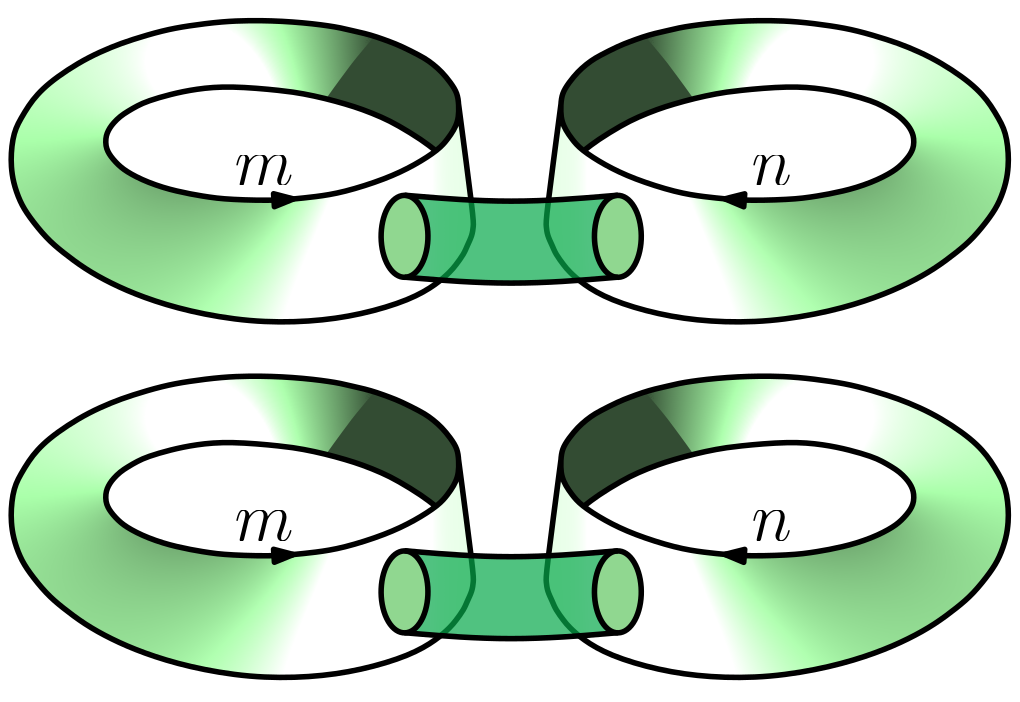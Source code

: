 <?xml version="1.0"?>
<!DOCTYPE ipe SYSTEM "ipe.dtd">
<ipe version="70107" creator="Ipe 7.1.8">
<info created="D:20140725150342" modified="D:20160228155256"/>
<preamble>\usepackage{amsmath}
\usepackage{amssymb}</preamble>
<bitmap id="1" width="977" height="695" length="73543" ColorSpace="DeviceRGB" Filter="FlateDecode" BitsPerComponent="8" encoding="base64">
eNrsnYe7VdW59f+o3CRGYzcSk9iNvRBL7CUGsQSNNYIINhQUwQKCNAEbClix0zwiHenlyKH3
Pu+79rv23HPPtuYqu4/xzIfHmy/3PvfTs/f5ZdzxjiEEBEEQBEEQBEEQBEEQBEEQBEEQBEEQ
BEEQBEEQBEEQBEEQBEEQBEEQBEEQBEEQBEEQBEEQBEEQBEEQBEEQBEEQBEEQBEEQBEEQBEEQ
BEEQBEEQBEEQBEEQBEEQBEEQBEEQBEEQBEEQBEEQBEEQBEEQBEEQBEEQBEEQBEEQBEEQBEEQ
BEEQBEEQBEEQBEEQBEEQBEEQBEEQBEEQBEEQBEEQBEEQBEEQBEEQBEEQBEEQBEEQBEEQBEEQ
BEEQBEEQBEEQBEEQBEEQBEEQBEEQBEEQBEEQBEEQBEEQBEEQBEEQBEEQBEEQBEEQBEEQBEEQ
BEEQBEEQBEEQBEEQBEEQBEEQBEEQBEEQBEEQBEEQBEEQBEEQBEEQBEEQBEEQBEEQBEEQBEEQ
BEEQBEEQBEEQBEEQBEEQBEEQBEEQBEEQBEEQBEEQBEEQBEEQBEEQBEEQBEEQBEEQBEEQBEEQ
BEEQBEEQBEF10mFxeL/Yz2+32M3/Jf3FLrGL31axdafY2S2614v168S6TWLTWrGW3hqxht5q
sZreMrFslVhFb6VYuUQs+Un8tFgsprdILPpB/PC9+H6emPez+HmBWEBvjpjTJbroX6f3o/hx
vphP7zvxHf17vhHfzBVz6d9A/zb6H8KP/m3076d/Jz36n0n/ZvofS/9megvFQnq/iF82iA3y
0f+e+8Q++l+b/twr9tLDP2UIgiAIgiAov46II/QOiUMHxAFiZuJM+nO72L5H7CFg3ia2EYLy
+1X8ulFsZGYmWpaoTI/YdYVYQW+5WE4UTW+pWEqPKJr5mR4hLsEz8zMjseRhgmHCYGJmxubZ
YjY9Rm56BNXfim8Jqul9Lb7+Snw1S8yi96X4kt4X4ovPxef0PhOffSo+/UR8Qm+mmDlDzKA3
XUz/WHxM7yPx0TQxjd6H4sMPxAf03hfvvyfeo/eueHeqmEpvipgyWUym9454Z5KYRG/isYkf
HP1gwpEJ4w+P/+bINzMPz5xxaMbXh77+6tBXXx2M3tyDc+mtPrw6eodWbz68md6eo3vwcwVB
EARBENTGOiqO0uO/IJDmxyxNj11oAmmCanoE0lvElh7RQ2+z2EyPuLpbdNPbJDbRI8aWDvA6
sY6eZlMzdTNy859E3QzejNySutlYlpa1RG7+k6mbwVujbkJuSd2M3EzdxNv8p4e6CbmZul3I
TbztoW5C7olHJ044OmH8kfFE3eMOjRt3cNzbB94eu38svTH7xozZO+atPW+N3j161K5R9N7c
+eabO958Y/sbr297nd747ePHbRv3/vb3P9356Sc7PqH33a7vftrzE73ug927j+yO3uHd+KGF
IAiCIAhqWq6WBvVBcfCAOECPuXqP2MNPjXnsFDvp7RA7GLaJutnBJuSWj5GbqZv/ZOpm8Cbq
ZvBWqVsa3ardHULdqtGtUrfqdXOGRBrdKnWrRrekbkJuSd2E3JK6VaObkJupm5BbNbqZugm5
mbpVo5uQm43uGLkPVpD7rb1vSeTmP6uoe+vrr215bWTPyJGbR47YPOLVX199tfvV4ZuGD984
/JUNr7y8/mV6w9YNm9w9eeiaoe9semfSpkmTNk76cceP83fMX757OT0C8l2HduEHHoIgCIIg
qHAdE8fkk3R9WBymx641MTY/Jm3OhNCTIWTpafNTwZuom8FbUjc/truZulX2DqRuLWSiUbdM
aGvxEoJtfq6EiT9eInmbnzS6JXWr8RJCbkndmtEtkTvE6CbkZqNbdblN3n5jW/Tna1tfY+om
5B7x64gYuTcNf2XjK0zdhNzD1g4j5Kb30uqXXlz14osrXxzyy5AhK4a8sPyF55c///yy559b
+ty4NePGrR739uq331///vvr3p+7Ze7SHUs37N2ADwsEQRAEQVAhvM2PkdvK3hp185+M39Lu
luCtUjeDN/9J1M0JEzVkEk7dashEUrfMdfupW9rdfBEp4yUqdWvxEpW6VeRW4yWq0W2Nl0ij
2+RtRu4q6laNbkLuAxaje9TOUYzc/IKM7nURdQ9dm4Dczy157tklzz67+NlnFj3zzMJnBv88
mN6gBYOe/unpp7ueHvjjwKELh05dNXXqyqlTfpmyeNvixVujh08TBEEQBEFQBvbmMIlK3Sp4
M3XzX0jqVsHbGjKR7K3a3dLxltQto90mdZvRbhd1q6eUaqhbpW5PqNsVL9F422V0W+MlriPK
SrzkWBwvcRrde+1Gd4W32eUuG92vboqom5BbM7oJuV9a9RIhN1P3CyteiKhbIvfiGLkHLxzM
1E3IPeinCnU/Nf+pAfMGDJg7oP+c/v1n93/yhyfpDZk/5PWfX5+0bNKMVTO+2/AdvZ0HdtLD
5wuCIAiCIMiK3y7w5j/VnIk1aqLa3ZK6tYB3NuqWNSYu6nYVmKidfjJhYlK3Fup2xUvUOLfn
jlKNl6hGt4xzqy63NLotiW6P0b0jdrm1YAkb3Vq2JDK6A7Ilmss96OdB0uWOkXveU/Q06v7f
9//733f/e+LbJ+g9/s3jj3392GNfPfborEcf+fKRZ7575tV5r45fOP6btd/8/OvPO/bvwAcN
giAIgiDIDHgzeEv8lhlv1fTW7G5CbvpT2t1mwDstdatNJmaNiYu6tVNKLdGdOV5iNboT7yhV
o1u9oDSDJWkT3Z5gCWdLXEZ3hNxeo1sLlgycX3G5I+Quu9xM3U98FyP3418/zsj96JcRdT/8
+cP0/vvZf//76X8f+uShh2Y+NHDWwJd/eHls19ivVn+1YNMCcDgEQRAEQQBvgm3PfaVmd6uO
txoycZ1VWvsDc1K3p8DEvKMMjJeo1B0SL/HfUXp6SyrgfWh8stG9/Q3XBWUULDF422d0L3v+
+aU2o3tBbHQP7BrIwZLI5ZYW9+wq3o6Ru9rofuSLEnV/9nCE3J8+RNT94MwH+83o1296v/98
/J//fPSfB6Y98MCHD9z/4f0vff3SW3Pf+vKXL7s2dG3ftx0fQwiCIAiCOoe9CbZN09sEb5W6
+anRbhk1KZC65VBOInVrp5ThnYHWcRyr0a3GS6zLOJ47SovRfajK5a4yuveMzlIVaAuW+Izu
Rc9GyO01us1giZO3v6gyugm5H5zxICF3v4/7Rcj90QNE3YTc939w/33v33fve/fe++69faf2
vWfKPY9/9Pib379J78d1P27fu50ePpIQBEEQBLUrdYvqpLekbhnwVu1u9bJShkzMgLdZ3O1P
mJhbOSZ1+2sDPfs4/s5Af7yEeVvGS6yJ7vB4iR7nZuROqi4JN7o9wRKf0f3ToAi5rUZ3YrCk
mrcj5Gberja6JXLf915E3X3f7cvU3Wdynz7v9Pn3pH//e+K/755w97/G/+v1b15//evX56+d
v6pn1ba92/AJhSAIgiCo/fDbtLvVy0ozauI5q1QPKhOp27pQGULd1lNKGS9Rqdsf6vbES6xx
bv8epX3//dgk0+h28Xag0R16QWnydgm5ibc1o1siN1O3zJYkGN0cLClluaXLbeHtD+6jP4m3
pdF9z+R7VOSOqHvcv+56+647x95J744xdzw0+aGRX44c8eWIeavnrdy8Eh9SCIIgCILag7o1
u5v/VNdztKiJq0UwhLpdu/CE3Cp1axM5Zm2gFi9R7W7tlDKxM1BrL/G0BWa7o7Qa3ZWqQCVY
wkY387ZzEyfTBSUjtxosGfTTIA6W2I3u75+MkNtqdH+hX1C6giXM22qwpIq3J94dvZLRXaHu
MXfe8dYdt4++/fZRt9/25m23vnHrra/fOvD9gfQmfD9h5oKZv/z6Cz6zEARBEAS1LngzdcsT
S7XEW60TtI7muKjbulApwTstdVtD3TJeotrd1s7ADPESM84dckfpTHS7e0vMYIlqdEdVgb+G
Jro9RrdEblewZMCc2OjmYEnF6C4ht2Z0q6Ul5gWlnuV2B0ssvD369ttG3UaPkPuW12+55bXo
3Tzy5ptG3HTTqzfdOPzGe9+6d/w342evmE1v6+6t+PxCEARBENRC1K3it6Ru9bLSpG4ZMuGb
SrM8UPW6JXt7qFsbhTfLuq2hbldTtxnqNuMlrnGc8N4Sa7wkYYly/9ix+8ay0S2p2xMsialb
Q26v0V01Qymz3Aur2rnjC0p/sOTrSraEeLtidH8WUbcsLdGyJVxakmB0T7j77vERdd817i6m
7jvG3MHUHSF32eVm3r55xM3M2ze+cuM/X/4nvRuG3XDD0Buuf+n6e964Z+hHQz+e/zHwG4Ig
CIKg1sJvCd5qpYknZCK7u12V3VrORKNubSgnsTbQGupWJym1ULcZL/GP42hGt0rdWm9JotEd
J7qVeEmC0b3DeUEZ83Ypzq0a3cTbQ1dXGd2VI8qURneltES5oJRZbj1YUjK6mbcr2ZKPnaUl
fadUGd2JwZLb3qgY3arL/c9XYuS+fuj1hNzXvXjddUOuu/aFa//x/D/oPTbusRc/ePH7pd8v
37Acn2UIgiAIglqCulXwVu1uk7r5T4266U9Cbmu6O5G6Q04pzaZuT6i7qHiJK85NT4tzJxvd
+6qqAmW8RDe6rS63ESx5adVLHCyJsiUuo1tp59YvKOdUGd16lvurR53BkhmVYEmFt0vIzbyt
lpZoRrdE7oi6x1iMboncmtEtXe4q5H7uH72f69372d7XPHPN1YOvvnrQ1Y+89cjzU5//bsl3
y9Yvw+cagiAIgqDmBG8PdashE5W9tRoT60hlZupOPKXUqNsa6k7bXuKJl7gKuquWcY6V7iiT
Et2jd41m5I6ou3oTh6lbM7rDgyVyhjJyuTWju9zObTG6HbPv1jUcS7CES0u8wRLm7ShbUi4t
sV5QVpB7xE03Dbcb3dcOuZapWyL3NYOvIeS+6umrrhx45ZVPXXnFgCtuf/H224bcNmrmqG8X
fYtPNwRBEARBTUXdZoO3GTJRA95meWAq6jZrA62nlCZ1W5u6tcLAPPEStaNbi5e4eksqvF0K
loQkuk2j+7We12LkznZBucQdLPlxYGx0K3HukHZuzeiulJZMT1jDYeQODJZI3o6Qe0QcLKHH
vE2PeZse83aM3M/qyH3VwKsYuS/vf/nlT15+2f8uu/SJSy99/NJbnrtl8ITB73/7/tK1S/FJ
hyAIgiCoecCb9+I16pbs7aJua7o7LXVbTylN6jarS9QjSuskZWK8xKzpztxbUsXb7HLbjO5K
dYnsLTE2cXwXlIzcKYMl6ux7jNzlau4Eo9vfzk3UHVBactfYhGCJzHInBEscvH1F/yuYty97
4jLi7Useu4TexY9efPEjF//94b///b9/HzRu0GvTXluydknPjh585CEIgiAIaix1059ayMQa
8JY1Jp6bykKo21pgYlaXWI1uf7yEkDtnvMRV0O0Llux8U1aXRPGS6kS3bxPHc0FZDpZYje6M
s++lx8ESSzv3tOB27gn20hJ7sEQi9yv//OewhGAJZ7nVYInmcqvIfdF/L7rooYsufPDCC/pd
cMF/Lrhv2H1PvfXUVz99tWT1Enz2IQiCIAhqFH6rIRN1sFLa3VpxdzbqNsu6UxWYWPcotVC3
dRzHf0epxks8szi+JcqS0R1R9z59idLk7dd6KtUlMliSvImT2+jOEiypbixh3mbkZt6OS0sm
BZeWvJm+tCSV0f3oJdLlZuS+sN+FhNznP3D+efefd959551777l9h/QdMGrA4tWL8cGHIAiC
Ws4s5Ye/G60rNdqtzcQXTt1mWbenwEQ7pfR0dJuhbuLt8BV4zyxOiNGtL1FqRvf2NxODJRXe
LiP30NVDmbc1o1si97OLntVmKKvaudMa3dWz7641nPveKwdLpgSt4dwx5o6It0trOITcxNts
dBNvx0b3K8mlJRFypze6Y+TuFyH3+fefHyF333PP6XvOOfecc3afs/929996P9J7+JThkz+b
jG8ACIIgqPlJG7zdTtRtnYlXqVudywmhbnURPpG6XQUmnnhJyBEl8bYnXhJudOt3lJrRrcRL
rBeUqtEtN3FSB0uWxUa3XH6vGN0/uY1unn3/PvXse+o1nGzBEoW3r3+xFCx5ochgScXlJuS+
p4Lc9P76r7/+5a6//OXOv1z10FUvT3p50cpFm7dtxrcBBEEQ1FjMlk0Xck8cvN1m1C3BO5y6
ZZNJWuo2J3KyxUsSjyhd7SXE24F3lKrRnXhH6awK3O6tCmSje503WLIsNFjCRjfztmuGMnn2
fbp39j39Gk6E3N5giXS5PSWBIcESidxmsKTicv+7CrnPuuOsP9/2Z3pX/OeKO5+6c9iEYQt/
WYjvBAiCIKg+jK3OhUsSU3kbf5fa+z9bmYs5ssakKOq2lnX7TymZugM7ukPaAj17lCFG94TD
JeqWie5MRrelKtBhdFeCJZ4LyqTZdy1YEiP3p/+V7dz9ZvTzt3MHreGMLWINh3sCB0dGd4Tc
JaM7Qm7V6H68bHQ/UjK6S1nuiLrLyB0HS+49l41uQu6z/302I/df7/prjNy3R8jd65ZeZ958
5p9u+tOfbvzTGf884/b+t0+YPuHz2Z/jmwGCIAiqhdUpL+n4WXkbyN0h1K1Gu/NQNyG3i7qt
Zd1+r9tsL9GOKM22wMQ4t8bbanWJpO7QJUoz0e1YoizM6C4hty9Y8l3y7LtvDac6WEKPeTtG
bg6WTLw74u1xd3G2hHibjW7ibdcaToTcYWs4ObMlxNtE3VGwpO85Jm+fdXvkcve6tdeZt5zJ
yH3GjWcQcp9+w+mnXX/aadedduq1pz784sOf/fAZvh8gCIKgPFKDBGxsSuQGb3cmdcv/G4f6
s6GVB2agbkJuF3V7Ckz8Td2uULeVutPGua0F3arRzXFuLdFNvP3W7iSjuydhEydGbo/R7big
rMy+e4zuxNn36cbse9gajsxy29dwXr/llpEJjSUe3vYES9RebnuW2xMsKSO35nITcp9+/emM
3Kf845RTep9y8tUn3/zIzS+MfuHXLb/iiwKCIAgKZCpCKVlMwaldK28zbIO3O/CHxErdWo0J
U7c8qAyhbuscfEiBSWKom5Bbo25PvMTfW5JQ0M3BEtlbctBe0K3xtjS6494SpbpEDuIkVAXK
C8ryDKVmdEfZkmxGd5rZ9+RgydhSsOStWq7h9A8tCfQESypZbg6WmEZ3GblP/cepEXJfc/JJ
V5104pUnnnjFiRfcdsGND934ybefAL8hCIIgE6IYs9mrVGEb/jbkom412p2Kuhm5XdTtmshJ
Gy+xhrpd7SVmvESbxQkv6C4qWBK4QSmNbna5pdFNvM3PbnTP8RrdIe3cIbPvk/pkW8PhnsA6
BEsqpSVsdHuyJTdHyF0JllTz9slXV5D7j5f/8YTLTjj+0uOPv+T4P1z8hzHvjflp6U/40oAg
COpkESypQVzmbRdyaxFuzeLG38wOpG71kNZaY5JI3YzcVuoOD3X7m7qtoe7wMcpU+++plihr
eEGZGCxReDtC7u+qZt8j3p4VZ0uYt2Oje2a5tKS0huMsLUmafdezJaNSrOFI5E67hhO53A/H
55PM2/Qi3r6/5HLfe25VSaDB28nBkmtOPunqkyLqLiP3CZeewMh93N+PO+6i435/4e+fGfnM
jK9m4KsDgiCoQ0SAxFwku92svK1FSsDbkMfudtWYhFO3ZyKnqFB32vaSzPES1xKlanS/tfut
yOjeFWp0v7L+lcBgibyg1EtLuuzBEmlxa8ESfQ3HESyxrOGE8XaE3GG8nTpY8mT2YImlJNAM
llQjt2l0//GKPxJ1M2//4e9/YN7+3QW/+935v/vteb/97bm/vXfAvV2Lu7p7uvEFAkEQ1K6G
Ng8F0mPYDuRtRm4tTwLehlJRtzqU46Juf21gqn0cT6jbHy8xjW5/vMR6R5luiVIzureEbeIk
XlCWstyBwRLLGo7/glIGSwLXcMZnXMOJqFsidy3WcO4rX1A6SgI9pSXE27/522+svF0JlpSR
+/cX/F4i9/+d83+/Ofs39N/bt3/f0ZNHg70hCIJaXQRCxD+EPQw89Ky8LZHbw9vwt6FA6jbL
A9NSt7820IyXeKg7pL3EGi8h5DbjJX6jO3mJ0jS6d2cxuoeuHeo0updWXVBa2rlL1F3b2fep
KYMlAWs4MliS0+h2ZrndpSVasMQsCawES6qz3GawJDa6Gbn/9hv19e7TG+wNQRDUiqTNqMP/
13x6Km9L5NZ4O1WkBCeTkIu6zfLAbNQdUmCStqk7sb2EkDsxXmLO4niM7sQlyrSJbpktiY3u
lS+++Ivd6JalJT6jm0tLfnDPvn9Z2Ox7jNzjnGs4ibPvTuQeXI3cA4yewPIUTpwt6RdlS0LX
J2WwxJHlrjSWcJa7bHRrUC2DJf93bmxxWx+x96Dhg7oWd+ErBYIgqGlFkEN4Q2DDZcgab7uQ
OyRSAt6GwqnbrDHJSd2M3IHUbUVuT7zESt3WeAkfUWp3lLK3REt0M2+rS5QVl7tsdMtgiTS6
mbel0S15u1JdUgqWMHVzsEQa3TLOHRvdpWAJG93M22x0M29HyD2vxNuzn2TqZt6O49wl3o6N
bmWDMnK5S0Y3V3PTi3h7WlxaUukJLLncfaf05WpuelGwpPSYt3kNh+PczNsRcpd4O0JubiwZ
ETWWEHUzb9OfVbz9fNX6ZORyD6wKlkS8zcGSx2LklueTVVnuB5LXJ31rONeVjO4ycktsDg+W
eB5nTqbPmo4vFgiCoCYxtIlqiGcYYOhpvG0it9/iDm8FxN98yErdZo1JUdQdsgXvN7qt1C15
m58WL5Fxbml0W3tLnAXdvPxuBkuU5fciLyiXBlRzz3MGSxIuKJOCJdLiJt5WgyWyJNAVLKkg
d441HIncIReUycGSEnJb13CIt+npwRJ3SaAaLPFjtvWd1fssYm/43hAEQQ0kbaIXJhZ6Km97
LO5UV5PgbSgzdReeMAkpMEkVL2HqlmOUVt4OiXNrBd1qnFsNlqjUnXxByRuUiVWB+S8oE4Ml
XziruTMGS+QajjtYUsAaTr7SkqpgSdqSwFKwRM1yq/z82/N+G/3F2b/JwN7Ie0MQBNVTRC/E
KsQn/FTeTkRu19Wkv4gbV5NQBuquXcIkJF7CvG3tDPQcUXri3Bl7S1Sjmwu6D7z99v6YulWj
26Ruu9G9IbXRbb+gnJf6gtI1++4yul2z774LyqLXcKJgyROXEm8TdTNv05+B65MyWOJcn3Sv
4TAhE2/Tn2aw5P/O/b+QYIk/czJ91nSwNwRBUC3ErSOEJcQkGm+byG2mSsKLSjyREkS4oWam
btcdZWJHd3hbYOIsToaCbtXofnP7m1mM7pVOo7sqW2Izuiuz79VGt2X2/fPg2fd8azgRcpeM
7sjlHl52uYdFLje9Wq1PqsESRu5/OddwtNISYmAOcicHS0rInZm0zcAJsfeMWdjWgSAIKkCE
KIQiRCD0CEX4uZDbZXH7i0rQUgLVGrz91B2ykmNStwx1ay43/5mhoztnW2Do/vvB5CXK5ET3
ugCjm7MlhtHNvD1wfsnoLgVLmLojl1sa3V+XsyUcLCkZ3ZHLXTK6mbfp2Xn7vQpvu4IlEW+P
La/hjLas4aRuLCkiWJJYWhINvt9ypj9YYi0J/MPf/1AUZrseSk4gCIIyiPiE4IRohMFDPo23
E1Mlqbq4ESmBGkvd8v7XT90acuc5ovS3BVrHKBm5tXhJsUa3tolDvC2Nbg6WSKObeZuN7nTB
kvlJwZISbxcTLJncp8+kPhFyl4Ml4Ws4Nw2/qWoNJ32wJMHoLm2+x8jdN8qWRMGSssvtW5+8
MWh9UkXi31/4+6gnsKBgiT/sje8cCIKgEE+bKZpIg5/G2yGpEg25A+cmAy1u/DOCak3diUa3
mS0JWYH3HFH62wLpWY1ujbrNWRx9ifJI1FuiFnQzb0vq1oMlW4oMluS8oIxLSz4LCJa8V2V0
J8++j84++y6R22p0xz2B7HI/dkny+mTfc1TkDioJlKUlSkkg8Tb9WRUsuagmwZLEsDe+eSAI
gjQRhBByEGAQXfALR27J24zcgV3cjNxapISR28rbQG6oSahba+r27FEycgcu44TES1yzOOYd
JfG2anRnHsTJdUGpBEssVYFFGd1y9n2ar7QkNrpTzr7LLHd8PlnKcjcwWGKWlnCQW28scaxP
1oG0rYETfPlAEAQReBBjEFEQTvBL5G2J3ImHk1bkThspwdUk1DzULV1u/jPzMk4gdWtGtxkv
Yd7WjG6tt0Qr6FaDJVFvibr8Li8od8RGd2UQp14XlDFyey4oP/NdUHK2JOLtEnIzb0dG96SS
yz3p32mDJZ4s97XP24IlA0ODJRFyPxhaWhLx9u1Z1ieJuq0Y7F+frMVD4ASCoI4V57S7RTc9
jbdDLG7J24nIjUgJ1H5ed9rCwHCj20Pd2h1lYpxbK+hWqdtldDsLujNv4iyxJLolcsdG99zY
6K5kS8o9gY9//XjE27NS8HYcLHk3fbCEkdsbLJFZbtPollluj9FtLS3hAUribaLuxPVJV2OJ
DJaoazhqT6BWEtgQu5sbTnBlCUFQJ4ghlliCyIFh24/cGQ4nA7sBsX0DtYHXXSPqlshNj3lb
Ure1t4SQW+stSS7oTjS6OdHNvSWpqgJ/iY1uvqBko5tdbnoZgyVfFhosIeoeZzG6zTWcnKUl
xNuxy/14yeV2r0/6giV3JqzhqAOUxNuEtdbGkuP+flyjMNtleqNaEIKgdoVt4gdiBqIFfiZy
mxa3pG4zxZ2I3OHdgIlFJeBtqHmoO884jkrdErk91J0zzh3eWxKe6CbelkY38/awdcMSNyj1
YElX6mCJPvueZHRXZt+nppt9l8gdzb6X13CiLPcr/2Tevn5olOUm6o54+/mIt3s/0zvibRks
eaoULOkfBUtii/uJMnI/Gro+KY1uV2lJNPh+4xnJwZJLT2gq0jZNb4A3BEFtQ9pEDkTOhAf0
JG+ryO1JlXiQ21VUYu0qCUmVALmh5qduT2FggUZ3qji3GS/x9ZYEGN3E29LoLuaCMrEqUAZL
Zj9pNbrjLPeXztn32Og2Zt/Ndu7Y5R5f2nwvzb5HwZIxd1Tx9usl3vYGS2RJoBksKWYNh5H7
rihbkm19UgZLqnoCL/h9c7I30iYQBLWuiB84qs2nXvK5eNsT5DYPJ3PWcXuC3C7kxj9QqOHU
rWZLCjG6NermtkD/EaVnFscaL/Eb3TyIw0Z3HCzZrVxQVg/ipA2W5DW6v/UZ3VGwpJQtiXh7
RtTOnRgs0bPc4yLermmwJKS0hHu5reuT0uW2ZrmtwZKqnsBSKbcsCWxmr1s1vXFiCUFQC5E2
QQIhAZEAP5O3Veo2edtzO2nWcWujk66uksQgNw4noSanbpktybACn0jd/jg3IbcnXhJodNOL
q0tKBd2pB3HKF5QjukdkNLoX2S8oK8jN1dwlozsKlpSyJc5gCWe5Ey8op/btOyVjsCTefH81
2eh2reFEWe7+l6cqCZTBEmdJoDS6ldIS4u2oJ7AFgyWebpPunm58O0EQ1JwiZiASoF/9/PzI
7Qlyh9xOpq0HdAW5tUgJUzcOJ6Fmo26ZLQlZgXdRt0Ru4m1G7vCO7sR4ibb/riI3d3Q7l9/Z
5d6nxLlLyO1ffk9rdKvt3NLlLjBYUrWGE250v102ut2z72q2JHK5S0Z35HK/eF0x65NmsOSe
c87pc46rtCTi7Vv0xhJrsKTlSNs6poO0CQRBTSVCXPpdT0/ytorckrqtvO1B7sQgt2Zx+28n
s0VKgNxQM1C3zJb4Jyld1C2NbkZuep4JeKJuzwR84h2lGizR4txaQbca51aNbktviasqcGNV
VSBfUDJ1+zYoFwyOstw/5QqWqEY3B0t8F5RT+salJe9YZt+jYEkpW0K8ffuo29OuTxa1hqNm
S3iAMnVJYClY0gakbZreBN4wvSEIaqCIBOhXP8O2htwmb7uo28xy57mdTGVxo44bagnqltmS
kCF4Sd2a0c0uN1F3trZARm4XdauzONaCbk+c21LQvVvvLalKdHdXEt2FBEtcRrdv9t1rdEcu
9/sll5t5+90Sb2cLlnBjyfCbOMudNlhiN7ofiYxu4u0Iud3rk/7GkijLfZO+hsOAetLVJ0U9
gaWSwDYDb8S8IQiqv+iXPv2W57Fpk7ddyO0JcmcbwbEid8jIuwe5YXFDTUXdaqI7cQieqVsz
uovq6FaNbnlEmaq3pELdSb0lMtHNcW56ocGS1UEblLHRHXJB+c0TEXKXjO7I5S4Z3czb9JzB
kvf1xpLkNZyAYInL6JbIzUY38fZVA6+KXO4BVyQHS/5TCZZ41ietpSXE28Si1saS9vO6cV8J
QVA9RRjADSQM2xpyW11u/+1kziC3/3bSityBCzjgbajh1G0muhMnKemTpcVLMhcGMnJbqVtu
4mSbxfEY3czb9Kc/WBJR96aSy70xzQbl4oQNSuLtAXOiI0rmbblBmRAsmZEcLKlaw5mkB0vC
Z985yx1Vc790fU2DJVUXlHeVSktuj7IlyVM45bqStn+Dhg/ClxUEQbUQ/eqn3+P0G5yflbcT
gyXZUiWJt5MhQe7MyI1/9FBDqNua6PZPUmrxEk91SWajO9UsjnX/XS3oZt5mo9s/iGO9oKwM
4lgvKN1Gd+RyM3KbwZLZSReUAcGSyOj+ILXRHfF2CbnjzXdPSeDQ6+PzSVewZKA9WBIh92Pl
NZyHLaUlkct9b1JjiYHcWrCkc95Zvc/q278vvq8gCCrK1qZf6/Trm353m7ztsrgz1JWYyO1K
lQQit4e3E28nYXFDDZfMloQPwavxEi1bwsjN1J0hXiLbAj1HlBK5zXiJ9Y5y4tGJE49MTLH8
bq0K3OSsCmTeZqPbXs0deEGpBEt8Rvf02OiW7dyq0c0uN72Ityc5giWjS2s4AcESmeU2jW6Z
5TaNbs6WRMGSUrbkov+WePtBJcudFCyRF5TaGg7z56n/iJCbSwI7jb1RbAJBUE5bmwCYfl/z
k7ztoe7w28mQLHcicssgtxYsSbS4UwW58ZMANdzrDqFuNV7CnzvtiFKrLnFRNyM38Ta/PLM4
6v57ht4SV0G3y+jOsEFpuaCcU2V0+y4oP4uN7sjlLhndkcv9cUCwZKIyQJkyWBJSWhLxdgm5
/cESmeVODpb8K0LuiLqrS0usjSWdBtsAbwiC8oh+j9Pvbvo1LXnbpO4MWW5rkDsky+26nbQG
uV23k0zdqZAbLjfUWMk7ShkvoWdStxYv4c+XekTJXndIqFsiN1N3SEe3ZnTT04xu5wUlx7kV
o3vcgXGpjG5fsGRV8gWlNLoj5PYa3YzczNv0Z42CJRbkdhjdUZZ7aCnLPaTE289HvN37GVuw
pH85WPJEOVjyaDlYEryGUwmWONYnOVjSybCtRk24URBfXxAEJcI2kbZ8LuQuMFgSXlciLW5X
Q6B1BCd85x3IDTWhy61RN72QAhP1iJJeYKhbZktksEQeUWpjlPKI0qRumS3x9JaocW55Qeky
ukftUBLdW0out7yg7C5fUG7IfkHJvSVsdHOce8CcAdEGJSG3N1gikbsSLPnYGSyxruHcPd5u
dBNy0wsJlsgstxksSbWGQ7wdbb7fZw+WONcnq4MleMh4QxCUKPqFTr+siZ/pN7ILubNZ3Iku
txYsUW8nXaXcqRoCPTvv/hEc8DbUhNRNL7HAhLMlgcs40ujO3BaoxksSe0vMgu6qJUruLVGr
AtMES8KNbuLt2Oj+aVD2YElSNXfV7Pu75dn3SeV27lK2xMLb5Sx35mCJM8v9eDnLnbg+aQuW
WNdwJGR24O1kYKsJHG8IgiRs0+9lznnyC3G5E7PckroDGwILKeVODHJnaOTGTwjUPNRtHYLX
qFutLjELA13xkpwd3VwY6IpzW3tLrAXdscttBEsi6i4HS2LqJuTePMJT0K0Z3b5gSVf2C0oT
uSOjm5D7w9jorvB25mDJyFCju/dzJeR+JspyR9Xc6UsCXcES1ei2BkuA1v6HHm8I6nDRb236
XUy/fOm5kNtldGcLloTUleQPlliz3BmQGy431GzUnVgb6CkMtO5RMnV7jigTkTswzu0q6Cbe
5kR3IReUr6x/hXg7Rm5rsGRpQrAk3Ohml/vhzx6OgiWfPFTF2+HBEqLucf/yGN1mtoSNbuLt
G4bekH190mN03xcZ3cTbEXIHBEuA0xjQgSAoELb9yJ05WFIL5Ha53P5S7swuN5AbagnqlqeU
1uoSlbrNeAlRt8yWMHLLI0qP0U3ITY8tbn9boCdeYh3EqVD3vuqC7p2jRu0oGd1c0L3l9eiC
sicyuom340T3+lf0DcrwC8ou3wVl5HLzII6jsSQ0WFJtdHtm3znLfevrkdFdYLDEY3TrwZJq
5DZLAnvd0gsUDccbgiCP6Jcy/eal37Mqb2dAbtcUjv920qTukLV3ydsacluD3FbeTgxyM29j
BAdqRermeImaLbGuwJuhbulyh3d0B7YFstGtxUvkEaUlzu0t6NaMbpktsQZLgi4oHVWBzNu8
QWltLEkRLCkb3fd9cJ/L6K643N5gSYTcIyPkDgmWeIxu4m2i7sBgiSXLXW10Mz1ysAQUnfb1
7tN7xqwZ+EKDoLYU/Y6m38U8hMEvELnTGt2BLnfOxhK/y52qlNu0uOFyQ01O3XIiR6VuNdGd
agU+fAI+bVugrC7xDOL4e0tio5sT3aUlSktPYHWwRDe6VyYY3ZHLvcARLPkhtJo7zpbMtMy+
xz2B/mDJ2ymCJRK5TaM76gl8tnf+YIm9tEQLltwcBUsAzzmjJrishKB2Ev06Jv4kcl4uludE
7vyNJZK6PWvv4cjtcrlV6g5sCESqBGpp6vbXdNOHSwt1y2yJq6PbRG6ZLWHkpqcit3pEqVF3
Ypzbb3THpSXq8vtWy/K71eiWy+8Rci8vI7ermrsrqJo7MrpnOYzuGeU1HGuwZGo5WPJOcrDE
v4YT8fawooMlSmkJb7771ycBzAV2CXb3dONrDYJa3dmmX7gM2/wyIHexJYGFBEv8DYEIckOd
IFkbSD+95jiOWdOthro91SVWoztDWyBnS1wzlH6jm3ibqNs1iKNeUPqN7mFrhhFv8+x7JViy
LOUGpWF0c7akkGCJVlpy19i74tn3t+LZ9yjL/UYly33T8Js4yx253ENLwZIXr898QUm8HW2+
O9YnXY0lZ95ypkyV4CHgDUEQ/RamX7j0+1TCtsbbJnUXFSzJsD7pmp5M63JbbyetwZJA5MYP
EtQS1K2N49BHwBzHkSvwruoSa7wkbVsg8TZRt9pbYrYFWuMlbHT7l9+rjO5tFaNbTXQTbxN1
M2/HpSUBF5SDFwyuVAXO143u5GDJpxXqNoMlWmlJVM09OTa6o2DJxHJjydhSsOQtZ7BEutye
YInV6I5c7gFXJAdLHCWBqtHd69ZenNzmYAk4GTkTCOpk0W9eQlb6NUq/QOmpyG1Stwu5XUZ3
tvPJtOuT5g5ONuS2Gt0mcluDJWxxg7qhZhafUnK2RK3pNicp5R4lu9zmMo41XqJlSwi5JXWH
twVK5KZnGt3czk2v0ltiW34fs2eMa/ldzlBaq7nVYInlgnKRbnTHpSWJwZLAC0o5+14yuiPe
ftfeWGKWBPqDJVbkvvb5aznLnT9Yol5QEm//7d9/k8GSk68+GS53TR9yJhDUEqJfo/Qbk2E7
Ebk9wZKQbEk9B98DgyWpGgJV3obLDbWo1ES3ZxxH7lEGLuNYjyg9RjfxNrvcjNyetkB1/906
iKPFua0F3cTbb2x/Qw2WjOgeYQmWrA0yurVgibS4o2DJnOALSnX2fUbE29Hse3WwRJYE+oIl
Y6uCJc4LylK25PqhJd5WgyXPBgVLIuR+zFJaErncDzgbS4i0T7vutD9e8UdQcX3AG99vENSc
IkylX5oab5vUXaNgSYZe7hDklhZ3YGOJB7kRLIHaUuoQvGeS0nVEaV3G8R9RatQd2FvCR5Rq
W6AZLNF6SyrL7/sriW7/IE7IBiUhd7Zq7iqj+6vogpJ4m41uf2OJJVhiu6C0Gt2Ry/3GreGN
JUGb70+UN98fLQVLmLdLLrcnWPLn2/98Su9TTr7mZMAwciYQ1JmiX6/Enwzb8nlcbo/Rndbl
ToXcJnV7pnDCgyWM3PJ2MrwkEMgNtYfUmm565iSlVtPNnziVurVlHJkt8bQFatUlIdTNVYHW
QZyqOLey/C6N7jH7qpffd4xSgyV+o3vo6nJV4C8vahuUFZfbuKCsMrr5gvL72Ogm3paDOKHB
kiSjO3K5S0Z3zmCJRG4tW5IzWMLIfebNZ55w6QnHXXQcSLjOb9DwQciZQFDDRYxK2Ey/HFXe
No1uF3JrwRKX0a3ydn6XO2ewxJXlZvBODJb4S7nNLDd+xqBWoW7T61bHcVyFgWq8RLrcro7u
kIJuLdHN1J2tt2T84fH+QRz/8nvcE7jaPogTYnQTbxN1pwuW+I3udyOjO+LtKfZgiV4SGFDN
ra7hRMj9fOxyE29HyD3QCJY8UQ6WPHoJu9yeNZxz+54rgyUnXnni8ZceDwAGeENQp4mokmGb
XzhyZystKXAKJxty5wmWhLvc5g4OftKg1qJuWdPNRre1ukQtDJTxEulyWzu6ibql0Z22LdAT
5zYLul2DOBF1Oy4o4+V3Rm7XIE4JuXWju4TcutHdVdmgTAiWJBndjNz+xpLMF5Qab3uCJeFr
OJ7GkjNviSxucG/DByuRM4Ggeop+bxL3Sti2Inf4BaWK3J5gSeYLymzBkvDB98zrk4HIDeqG
WpS66YfcWl1Cnya5RynjJTJboh1RSupm5KYX3hZI1O2Pc5tGt3UQR+0tsRZ0m8GSiLrXO5ff
LReUpssdVs0tkZt4m41uf2NJyAWlZnRnC5YkruGowRLL+qQSLOEu7hMuA283kd2NrzsIqrUI
F+mXI/0G5OdB7sBgSXhpSY1cbnMNJ7PLrRrdnoZARm7mbdf0JIIlUItKHcfheIm1ukSLl8hs
iXZEqS7jJB5RpmoLlMjN7dz0zN4Ss6A7Xn7fE11QRqUlScEST1Wg6nKbG5RanNtldEfBklm2
zfcZyReUltn38RF1S96+Y3S5mvuNFMESfQ2nlC0JLwk0gyWE3H+68U+nXnsqQLfZzioRMoGg
Gol+gaqwrfG2Sd2Fl5a44tzZegLNYIm5htOQYAnOJ6F2om5rTbcWL/FXl7DRHdgWSMjNbYHm
BSVTNxvdkrqtce5Kb4lt+Z2QOx7E2VFyubcpy+/S6O4uZ0t4+b1cFagGS15Y9oJrg9JndH//
pB4s+TJlNfd7JaN7SmR0x8GSicVUcxNvXzfkurTrk5Y1nJLRTbwdbb6XgiUnXHbCb8/7LSgX
djcEdQJs0y/BRWKRyttW6g4PljSqtCQEuc3SEg25tWBJyOB7WuRGqgRqXcl4iaswUA11q4WB
2jKODHVrR5Quozuwt0Qid3hvybgDUVWgNVhSNYjjuaBcY7+grMS5Fz1rvaCs8PbsSmOJFizx
VHOz0U28TdSdOViiIje9aPN9xE35gyXS6I5c7oedjSUnX33ycX9HRUlTP6S7IagQ2KZfi/TL
jl8e5M6cLUlVWmLNlgSeT2ao5vZkua3BEhO5zSkcBLmhtqFurbqECwPpAyJD3XIZx7pHyUa3
jHMzcqtHlCp1Jx5RSqNbWtzscicY3Ucnmi632VsSLb/LC8rNI/zBkiqje6nF6K4MUM5/asC8
AckXlCWj++EvHmajm7MlqTbfY6N7vMXoJt6+bVSOYEm10U28fXn/ywODJWf/++zTrj/tj5dj
9QZlJhDU5iK8JE6WvG2l7lTIrVJ3YGlJ2jWcxDi3BO9UaziBPYGay60a3dmmcDD4DrWutES3
jJfIAhP1iFKrLpF7lGqcWx5RmhPwakE3PRdyp+otIeSuDOIkLb/LbAnxtiwtial73ct+o/u5
pc5qbj1Y4ja6/Y0lngtKy+x77s131ejOEiz5T2R0n93n7DNvPhMoizITCGpv0S9H+jW3UCzU
eDvR6C6ktKTwnkBrY0mNqrnNYIlqdJuD7yHIjR9IqEVdbrUwUKVu+oywyy2PKLVlHA51+zu6
ZaI7Q28Jb+JYqdu//G41us1BHDVY4qoKdFVzD14wOL6g/NF5QUm8Tc8XLAm+oEwdLBlZMrpf
LRndr5SM7mERdRNvR3HuTMGSqpLAfhfwAOV595138jUn/+783wFlW+uNnjwaX4AQFCL6/UiU
S7/U5EuF3JkvKHOWliTGudNmS9IitzZA6UJuD3Ujyw21PXXLULenukRSt/WIUpuAD2kLDOwt
IeSm5xrEiaj74HjV6NaDJfKC0rH8zka3pZp7WegGpRYseeKbJ6rWcJKqudnotjaW9JnkC5bE
pSXKGk4ULBmRMVhSZXQ/Xtp8twVLzrnnnFN6n/KHi/8AgkWZCQS1JWwTr/4sflZ5O4S6M8e5
PdmStNXcOTcoM6zhhFxQqsjt521/YwmoG2pp6uZ4Cdd0M3W7qkskdatHlFpHNyO3qy1QQ27p
cqszlCZ1M2+bce5JYtKko3pviTVY4jG6ozj3+pdDLigtG5TBwRLrBWWqYInL6Cbe1qq5ZZY7
7QVl5HIPuCKkseSMf54BcG116p4xawa+AyHIFP3Wo19nfJqkUXfdsiVpS0sSXe481dyeC8qQ
NRyPy83gjZJAqGOp21VdIkPdZnWJpG42us04N1O3anSH9JaExLnlBaW5/G4O4kije0R3lOhO
3qBcUb6gXKpsUC6oDFCGVHNXIfcXSmOJsvn+wEcPhFdz+4Ilr5eCJSPKwRKr0f1CZHQTb/d+
rneqYAkb3efee+5f//XXE684EdSKCkEIajPRbz1CXAnbJnI3Q7Ykc5zbny0ppCeQqTukJzD8
ghJZbqjNqFur6ZbVJSp1c7zErC6R8RI2utU4N1N3trZAjnMzcltnKGVviTmIE1N3Gbmjgm61
KtAdLHFuULpcbkc1d4TcJaM7bbCEkTuq5ubSklI1d8zbyvmkP1iiGd2Ryz3shizBEml0P1Iy
ujlb0u/CM/55BiIlCJlAUJuJfqnRry2Nt9NmS/yDOKmyJSHInX/2PdsFZSqXO3GAEueTUEdJ
juN4CgPpU8Yut3pEqe5R0jeGdkRpGt2eI0qJ3P7eEnqyoLsS5z5s6S1RjW4zWCKX311GtydY
El9QOozuFNXcM0trOIrRXZnCCQ6WaEZ31FgyspjNdz1Y8lAULPnzbX8+/pLjQaq4qYSgthHR
JsG2fH7qbki2JKSdO6fLXQhy5+kJ9G++I8sNtRl1y8JAlbrlKaX1iFLGS9Q4t9kWSLytVpd4
CrrZ4vZTtxks0eLc0fJ7OdFtDZZYjW6i7qpgyS+lam5Hb4k0uom3B84fmBwsmWUxuvvN6Pfg
jAdTb76PKxvdYyKj2xcseSXggnJwZHSHBEvOv//8s24/C8PuCJlAUNuIkI9+Yam8HWJ058mW
1L8qMM8GZS16Av0DlK41HGl044cWagOxy20tDKRPDbvc/NEzl3Fkb4l2RMnULdu5CbnpmUY3
8TZRd0hviRYsqeotKSP3uAOlGco9RrCEe0vkIE7Z6I5n39e9HL5BGfH2Anew5AdHNXcJuYOq
udnonmqp5o5cbqOa2x8s0YxuRm5/sCRC7lKwJELux2LkPuuOs+Bvo7gbgtpDhHP0a8vk7QzI
XaPeksCqQNcRZfggjueCMrEnUBug9PcEWuPcnmwJXG6ojV1ua2EgfUas1SXS6OY4t3lEqVaX
+NsCQ8bfPTOUWm+JaxDHNLqrgiWl0pJha4a5jG7ibaLuKov7p4ALyq8jozs8WHL/h5XSEja6
zSmcxGpudQ2HeDtCbiNYIpHbFyxRSksIueFvI9oNQe0hokH63SRffurOnC3RXO5A6i72grLY
DUrN5VaNbrMnMDzODeSG2kl8RKlRN7vcMs6tVpew0c2bOOYRpVpd4mkLVKsC1Ti3RG7XIA4j
d2WG0giWWJbf5QWlbRBHXX6XRvcLK14YsmKIP1hiNboDgyWm0X3/B1G2JCFY4r2gJN6OqrmV
xhJpcauNJRF1P6sESxTkjjbfn9Q33zE0iZAJBLWB6Lcb/eZSedtK3TmPKIvqLXG1cxeSLbHO
UHqqAl1xbs3o9lxQerIljNyeNRxcUELtR91qYaB0uWWcW60u4bZAuURpdnSrmzjq+Ht4b4mK
3C7qJuSWgzjjD4+vUHe10R21c+94Uw2WRNRdvqAcvmG4eUHpCZaoG5QRcpeM7qpgyXeVYIne
E6gZ3YzcZrDkXXuwJC4tKa/h3DnmTn+wRGa5tWBJVWmJu7GEgyXn3HPOSVedBBDtqNe3f198
JUJtBtv0y4t+GdHz87aVupstW5J/+b2oOHfgIE5IT6B5QYmeQKgTqJt+2q3VJTJeIo8o1Y5u
Gepml1ttCwzsLZHU7b+g5IJu2ROoDeJovSUhgzhxVeBaJViyslzN7b6gzFDNHcW5vcES/wWl
muUOCZboWe4hUbYkMFjCRve595570tXg7Q6NdiNkArWH6HcZ/WJi3rZSdwajO0+2xIPctc6W
WJHbQ93hgzg5Z9/D49z4eYbaibrpZ5tnceQRpfS62ehWlyjNjm52uV1tgdY4t4rcqsvtom7r
IE5VQXcJuauCJVqcu3xBGbncvEFp9gQ6jO7kam7jgjIKlnyRpZq7KlgysbqxJOCCUuVt3eV+
tvqCcmBkdGtZbuLtk68++XcX/A78iWg3BLW6uZ0KuRON7hplSwKX3xt4QRkY57ZuUObsCWSX
G9QNtZnRLePc0uuWyzjqEiV9QrV4CbvcalugGi/Rjig1o9t/QUnIbQ2WVKhbXlAesF9QmkZ3
ZHFvGl4pLeFBnBJyV9q5S0a3Hiz5eXDiBaW1scQaLImzJR+Vstwf3u9pLDGDJZrR7QqWyJJA
84KyUlryVJQtiRtLShb36Tec/vsLfg/y7HDqRo0J1LrmNtHsj+JHeonUnfaIMme2xHNEWYuq
QCt1W11uCd5mtiRxhtKK3InL70waptFt7Qmkhx9sqM2oWx5RstetxkvMI0rZ0W09omSjWz2i
1Ixu4u2Q3hKeoSTktveWlJffPYM4bHR7giWWOPcvQxKruTWj2xoseWyWz+hOtfmulZakC5ZU
r+GovG0GS/52999OvuZkMCcevRmzZuCLEWotSdi28nb9syWZje60M5Q527lN5PYY3f5sSWCc
GxuUUCeL49yc6NaWceQSpbmMYz2iZKM78/h7Ym+JpG7rII5W0F0JlvQYgzh8QVmuCqz0BPov
KBcMIt6OBnHUYMns5Gruhz97OHzzvcroNqZw7hh9R8gFZeRyDy03ljx/La9PyvNJM1hy/v3n
n3DZCUBNPPWgEiETqCVEsEc8LHnbBd6NzZZkm6FMmy0p5IjS43JbsyVpXe7EOLdqcSPODbWf
yy1rutU9SlldonV00ydUi3Or8RJ5RGm2BX4vvmfk1uLcjNwc52aL20XdZpw77i1RjO6qQZxt
+iCOanRHwZI1Sk8gV3M7Liij88mQam7lgtIXLHEY3WmDJZrRnbw+aa7h9L/i4kcuhr+Nh4NK
qOVEkEYMSb9lTN4OyZYUbnQ3f29JyAVl5uV3DblV6k7bEwijG2pv6tb2KM0jShkvUY8o2ehm
6laPKLW2QKJu//i7f4bSXH43e0vY6DaDJeYgTrxBafQEWi8og6q5Zz/55PcRdVcFS74Mq+b+
MHTzXSJ3bHQTcqcMlqilJWpJ4J9v/zPwEs9F3fh6hJpTxG+ExPT7Rb78yF240a2Cd3g7d8gR
pYrcKnWHb+J4kDvtDKU0uq1HlCGbOOryOzYoobYXG91M3dr+u6Ru+txZjyjpe0A9olTbApm6
54q5Zm+JpO7E8XfZE2jtLSHeHn9wfNUgzq5Sb4lidHOiuxIscQ/isNGtB0sWDo57Am1Gtz9Y
YhrdZrBEIrf/gjJk891ldFemcJQsN72z+5yNSAkeqBtqLdEvHRW2rcid7YgybUd35rZAzxKl
ZnRnbgsMRO4Qoztw+T0xW4I4NwSp1E0/8LIwkI8oubqEPlyyukQ9oqQPO30haHFuNV5ijr9L
5FarAtU4NyO3Z4ZSGt2xy31gnKe3xBUs0YxuydtanNtqdCcGSyLqLhndEXKXjO44WDKjX7+P
Q6u50wZLVKM7JFhyzj3ngLfxkDCBWs7cpl8r9BKpO8MdZdolyqKOKAOXKGt0ROlBbo26/YM4
iVWB4dQNoxtqb2mFgWZ1CR9RqtUl9KFWN3HoC0RtC9Q2cdTxd6Ju1wwlU/dH4iN6ErntM5TV
wRK1tyQyuneOVl1u/YKS49xrhw1bpwzilC8oX1j2gnlBmRgssRjdAcESLcvtCpboF5Rv3hZn
S8pGd6pgCSH3hQ9eeErvU8CTeKBuqFVEv4AYtgORu0Z3lDVKdAfeUWZLdPs3cUKW3zXq9se5
VeoOuaBUedtqdOOHH2o/scsdXl2ixbnVtkAzzq3GS6y9JXITxzNDqQVLqqhbXlDu1oMlcW9J
eRCHje6osYSruauDJTLOzReUzywqV3MvSK7mpid527n5Lo3uaZHRXdVYMiWhmpuzJVGwZFS6
YIk0umWw5E83/QkkiYehHKhVzG36RaPytpW6s91Rpu3oThUv8RR0B7rcabMlGWYoPZs4ib0l
ITOUriPKxE0cuNxQe2dL6Oc8sLpEi3Or8RL6CtLi3GpviRnnVntLPEeU3BNYNYjDvSXlgu6x
e8f6B3GIt4m6rcES1eiOgiXLns9TzR0jt+2CkktLUlVzV1zutJvvL9qncP5y51/+ePkfgZF4
aR+GcqCGmNv024R+gyQid93uKP3LOOFHlOHUnbktMG2iO7G3JNUmTmK2RKVuV5wbRjfUrtkS
PqKU1E2fC+2IkqtLzCNKGS+hrxc1zi3jJdY4d+AFpWsQR/aW+AdxuCrQOohjGt16sKRE3dYL
yihYMse++W4a3WqwJHK5bcGSitH9TmR0q1M44dXcicGSix666PcXYmUSD1431AKi3zIE2/KF
UHczGN2BS5SebElRbYFpe0tCCrr9ie5iN3GA3FAnUDeHurX9d7W6RDuiZKPbPKJUx98JudU4
N1O3Z4aSeJuoWwZLrNRtGcTZWzG6R+0YFbncWyzBEs3odgVLVKObeHvQT4PyVnPPcFZzh2++
S+S+9fVbUwVLLn/ycvjbeBiFh5pf9KuHeFXlbStyZ7ujNI3uYu8oPUa3J9Gdsy0wsaA7M3W7
jO5syB24iYNsCdQh8RIOdfMRpawu4XgJV5eoS5TS6FY3cZi62ehml1vrLVGPKAm51Th34gxl
5YKyHCzRBnHY6DZ7AjWjm3k7GsQxLyiXx0Z3RN2LnvVVcxtGtxosefiLhxMuKFNuvkfInWPz
/dRrTwU04sHrhppcxHvEwBpvW6k7JFtSyB1lw8co8ye6a13QrVF3tk0cDblRFQh1AnXL6hJ5
RMnxErmJo3Z00wdci3PLeIkcf9eom5BbqwpUje7pYjo9tbdEUrd/EIeoW4tzR4M4W0tGt+wt
KRndWjW3dRBHutwyWFLpCaw2utVgSVWc2zC64wHK6mBJfEH5rv2CsmoKJ7ia2wyWnHf/ecBF
vKIeqBuqhehXD1Ei/aagF4Lc9YyXpKLuQsYo8yS6/dTtX6J0Gd3+8Xd/W6B/E8eK3PTU5XdQ
N9Su8RKzuoQ+OHxEKdsCZbxEHlFqbYHW8XdGbusMJVO354LSOohD1B0tvx+MjO7I5d5TFSyp
qgos8/bwjcOHbxgeBUvWW4xurZq70hNoGN3+YIk6iONqLPFcULoaS1wXlP5gyfkPnH/iFScC
FPHgdUPNzNv0+4J5W74Q6g70uuu8R5khW1KjtsDCE93S5fYfUapGd6q2QOvyOz4gULu63Or+
O8dL1Dg3e91sdPP4u4xzy3iJdfydvi2tM5RyEydxhtLSW2JcUFqM7m1vJMe5V78UB0tWlIMl
SpxbvaCsBEvmRtXcJnVnqOa+7737AoMl0QXlqHjznbPcicGSK5+6EryNV/jr278vvi2homCb
AG+2mK3xdh7qDjG6NfBOe0fpry4JH6P0GN2ZkVt1uRMLAxNnccyCbgZv6XKHJLrVeEni8ruW
6IbLDbWxy61Vl7DLLePc7HXTh5E+qtxbonV0a3Fua2+JpG7ZW6LFuSVyu+LchNxRnPtwpSew
ahBnt2MQRxrdG4czcruCJeoGZUg1d4zc3mBJVWnJRw9UBUuqG0vsm+9j7FM4zgvKIdddNfCq
0647DXyIh0V4qGlFvy/4vj6QugPjJRp41+KOMlWiO7AwME+2pCij20x0m6Fu1eiWcW4rdfuP
KD2JbsxQQh1F3fSTry1Ryo5ueUSpdXSrmzhmb4ka52bkds1QWi8o6bHRTdTNPYETjkyo6i0p
G936II6x/B7FueUFJbvcfEHJy+/LIupOruaeG29QWjbfZ1mqufvN6EfUrbrc931wX8IFZdnl
lsEStbHEekGpBksueeyS4y46DnCIB+qGmlNEqpK3w43ukFPKDHeUptFd4B6lpzBQy5aEFAam
2n/Pb3QHVpd4siX+tkB1E8c1Qwnkhto4XiKrS+QRJVM395aYR5T0YZdxbrUtUPaWaDOURN3W
ODdRd6oZStXo9g/isNFtDZZoRre1J9A0uqPGktlP+gZxGLkDgiUVo3vyPQnBkmqjO0Jux+b7
hf0uPPFKRErwkDCBmlH0q0SFbT94ZzulzHBHmWh0+6m7EKM7MF6SWBhYSHWJa/89c0G3St3W
TRyVuoHcUOdQtxrnltUl6hGl2haobuKoR5RanFsa3WacW52h1JCbqZtd7kpvybGq3hI9WMLU
LZFbcbmHbxoeD+KsKw/ilJDbGizRLijVYEnUE+i4oHxs1mP+am7N6K40lhjBEqvRnbj5fukT
l8LfxqvPmzFrBr4woXARUxHU0W8Bfom8HV5gksHrLnyPspDCwLRtgVbqdiW6A6tLEvffs7UF
Bh5RoqAb6rR4ibb/zka3eURJn1ztiNI6/i6Nbmucm6k7wwzlxKMT1WCJ1lvCRrdrEIerAnkN
56WVscsdV3NXG92DFwzmYMnTP5YuKOc/NWDeAI5zS6M7rub+OuJta7BEM7oDN99j5LZN4biq
ua8ZfM3pN5wOFMTDHDzUhLxNvxokb5vIHW50122SsnZ7lBkKA+uf6M42i8PUrSG3St2eTRyM
v0OdJnWJkr1u+pjII0r6rPERJX0wzSNKc/xdGt1mnJuNbtcMJVG364KSN3HiQZyD6QZxIqN7
w3AzWCIHcaTR7QmWWKu5rZvvMXLPeFDLcvsuKCdGRndgsISQ+6bhN8lgyTn3nAOLG6/OtYH4
zoRCwiQqbHuo2+p1Zz6lrPU4jr+9JP8yTtoJ+AyJbonchRvd6hFlnkQ3u9ygbqhdgyWSutno
lps4qtGtxbk5XmLGubXxd83oVuPcGnK7Zihjl9sYxImW3/eOreoJ3FYexFGMbulyx8GS0gVl
HOcuVQWawRLd6CbkLgdLnvw+vqB84ptSaUm10V0Jlsx8MF7DMahbNbpdm+/mBeUtr0XZEi1Y
ctFDF4G38VDWDTUhbxP9WpG71l53IaeUdbijzBAvSTUB3xCj29rRbSK3p6MbiW6oQ7IlfERJ
HwG5iSOPKOlTpm7iyI7uVOPvvPyuxblTXVCqvSWxy+0YxCHeHtkz0lXNLePccTW344IyjnPP
q7jcWrBEGt2JwZIq5A7ffB/t23zv/Wxv8DYeTimhZhP9UqAvfPkCkTsk2l1UZ2CGU8qiQt15
lnEyV5fkTHRb2wLzGN3WqkBrohufJqiNvW76aWeXm7Ml9MHhZRw+otTaAhPH39W2QLn8rvWW
eOLcchCnQt1loztyuauDJeogjhYs0ePc7mBJ1QWl2RNoGN1B1dw8+/5himpufQqHkFu7oBx+
0z+e+8dJV50E8MNr4Bs9eTS+NiFVxE4ab1uROzxh0rSh7vBxnPBEt4u6XdUl4dRtbQsMX8Yx
99+1ju7E/XcVuT3UDaMb6jSj23pEqca55RGlGuf2j7+bcW6ibjlDScit9Za4BnG0C8qq3pIS
cvMApVpaohnderDEMLorwZIFpWCJNc4tgyXqAKXN6GaX+4GPEjbfI+ROCpZIozvKcr9601/u
/AuQDw+nlFDziH5f0Pc/fdVryJ3K667dKmVaozut153N6M7ZXhK+R1lUR3dIYWC26hKNumF0
Q20veUQpjW51E0d2dGubOBwvMePcTN1anFsit+uCUrrcGnW/cyzaoNTj3HIQZ6dvEGf4puEy
WBIN4hhGtytYolVzu3oCpdHtCZaYRndIsEQa3WqwBLyNh1NKqNl4m7iXvuTDkbvY2sDEeEm2
U8o6tJeEVJekTXRL8LYeUWabgPcnupm68+y/YxYH6kCXWz2ipA+IekTJ8RKOc8sjSja6zTg3
U7cZ5047Q1l1QakM4sjeEq0nUDO6zWCJanR7giV8QakGSyRy6xeUhNzWYIlyQSmNbm0Kp8/k
Ps4LynKwRGssufjRi0+6GpESPIS6oWYR/XaQvC1fsV538+zj1GIcp/D2kszLOJ79dzNektPo
VvffPYlufL6g9qZu2dEtN3G4LZCPKNVNHI6XyHZutS3QjHN7ZigJuV1HlFqwJGEQp2x0RwOU
m0eO/LVyQRlRt3JBqQ5QWqq5Cbl/Hhz3BM7XgyXS6I6CJV/5giXS6A7dfB+fvPl+xo1nAPPw
sI8DNQ9va7DtQW6X3V1UwiSD152zM9DvddeupjvbHmUqo1sit+Z1y2xJ+AS8K9HtH6PELA7U
9sjNR5Ry/12OvzN1q5s48ojSHH8349yeGUprnFtuUPri3PtLcW5j+d0MlqhGtzVY8sKySlWg
GSzRjG7/5rtqdPuDJRWje1If5+b7qKrSkr/e9VcAHh5C3VAziDCJvurpW52elbqt4N0MtYE5
Tyn91F3TUHe2O8qchYHa/nviHaVnAt66/25dxsEsDtQ5Rre6/y6pWz2iZKNbtnOrbYFanFub
odR6S6xxbqJutri13hJefo97Ao1BHDlAKQdxRvaMZOpml9sMlqhGd1WwZGG5mlsZxKlqLPm+
FCz51nJBad18rwRLykZ33MvtCZZIo7scLLnksUv+8Pc/gO7wmvD17tMbTd0dy9vy5fG6M19T
1n8fJ7PRnW0cJ7PRbSa6C6TutIWBKnJ7CgNdyA3qhtpV9BOuHVHS50U7oqTPpraJw0Y3fcPI
GUr61lJnKPmb1jNDqV1QZhzEMS4o5QCl64JSi3ObF5SuYIk0ukM232PkDtx8H6tvvl/6+KUn
X30y0A4PnYFQw0W/EYh1Nd5uoNedIdedWNaduI/jrw3MT92Ft5d4kDtVvCSkuiSxMFD1uv1j
lDC6ofYWx7lDjii13hJ5RKmOv8tgiYxz8yYOu9yE3OoMpdnOTchNTwuWVKj7wDhtEEca3dae
QNXorgRLVpSDJUvLRveioGruhGDJJ2Wj++N+9mDJ1EqwhKjb01hy6ROXnnwNeBsPk5RQU+gb
8Q09E7lr4XXXrjawngUmgdSddhwnFXXXeo8yEblD4iVmohv771Dbu9zaEaXcxJEd3Wqcm6lb
beeWbYHWGUp2uc3eEtcFpSXOnTSIowVL4jh3yehWByitF5QRby8sV3P/ZKnmjhtLeIDya2c1
d9RYMqOAzfdrnrkGvI2HzkCoSfxt+mJn5E5F3eFed4ErOfmpO9UWfEMmKa3UbS0MzHxH6Wkv
8RQGeoxupm5rYSAS3VCnST2i5P139YhSjr9L6qZPtBbnZqNbi3PTlyRfUKrt3Ezd1ji3dLlN
5FaDJdogTqUncItlECc6n1xXCpaUSkteWlmibkZud7CEjW5PsMRfzd3v437aBaXMcodUc1/2
v8vAcnit8gYNH4Sv0HYVfflL2C6KumvdHJhhDj6V1+03urMVmKRFbkndqsudIV5iIrcZLwlZ
xklldHuqS9DRDXUOdXNHtxrn5niJuokjjyi5nVttC9Ti3PTVR9+QZpybN3EIubm3xB/nZurW
49xl5B69O7K41UEcufyuDlDKYAkb3ZHL/cuQKFiyLELuSk/gwsFM3fZgyQ/lau6y0V0VLPms
OliiXFDagyWa0T32Lsnblz95OSgOr7Uevj/bUvRtT1/aJnK7qNuV6zbBu+W87lrs4+RpL1Fd
bld7ifWU0hPqztBekmh0m4WBnjtKUDfUafESeURJnwuOl6hxbj6i5HZupm7ZFijbuaXRLXsC
tRlKjnNrvSVBgzhHKoM4PEBpGcQpGd1ygLIqzl26oNSCJabRbQ2W6NXcXydUc2fefL9x+I2I
lODB6IYaLgI5+sZ2IXdjve5sHSZpve46hLrTUndIe0lgqNt6R2nu42SIl1iXccw9Sn97CZZx
oLaX9YhS9pbII0qtt4S+ELQ4N31ZaXFu7YJS6y1xDeIwckfUfewdzyCONLrjAcoe/YIyjnOv
LvcE/hJRd1TNvbxidKsDlNYLyqBqbu4JTKrmtgZL2Oi+8MELwW94GMeBmsHfVl9+6s5TY1KI
120a3XXzunNSd43aS8yESfgdpb+9xF/TbSa6PXeUMLqhNna5ZZxbHlHKODd9ymSwRB1/1+Lc
PEOpxbnlBaVK3bxBaca5kwdxDkTIrQ3iaMES1eg2ewIr1dzKAKWMc/uqub+zVHNXNZbMtFRz
M3WbjSXqBeWdY+88pfcpIDc8xEugBoq+/OlbXeNtj9edKmQSWGNSz77uZvO6C5mktN5RSuq2
IrdnCD5PTbcZLzHbSzTkltSNO0qovSWPKDleoh5RWsff6aOtxbl5hlKLc9O3Jbvc2gyl9YJy
mpgmewJltoQeB0tkT6BvEKcnXn639gRKo1sLlsSDOIzcXU9nrubWjG5/sETdfL9iwBVAbjzU
dEMN97fpK9pE7gx2d0O87sKbA1MVmGSjbo/R7fK6M0xS5h/H8cdLEpHbdUeJ6hKok6mb4yWu
I0ruLeF4iWznlm2BWpyb4yVmnFsLlkjqdl1QugZxOFgyeudo84JSC5aoF5TsckfV3EpPYDz7
vtBdzT3bW839ecno/rSE3DMflI0lErm1zXctWHLtkGvB23io6YYa628TFtL3s3zhyO0C7zxe
d+bK7vxed33KujMUmLi87gxD8KbXXVR7iWeP0oyXhLSXYI8Sau94Cce5efxdHlHKODfHS7Q4
N30zaHFu+uKSM5Qyzk1fy2qcWxvEIeTWqNs+iHNwfDRAmTSIE1dzl43uYeuqBii1C0q1scRe
zf2DM1jC1B3xdnWwxKzmtjaWXPfidb1u7QVgw2uD17d/X3yFtqg03vZQdyHR7syV3c3ZYaKC
d+EFJqm87mInKbPFS0IS3YE13dijhDrB5Za9Jexym5s4am8JffbNGUoOlmi9JTJYIuPcrkEc
e5z7yEQzWBIZ3dVxbnUQh6u59WBJ2ei2BktSVXO7giWq0e0PlpzT9xygGl7bvK7FXfgibXV/
OwS8axTtLqqyO2QRPmdfd7jXXYfawKKoO7/XbU5Spo2X0GPklgkTIDfUCXa3vKbkkAl9ZNQj
Sm2Gkr4xpNFtxrl5E8ecofTEuV2DOOMPjq8axNkdx7kJud/YWjWIEyF3aYBSq+Zmo1sPllQb
3ZVgydxysKTa6LYHSxSjW28see/evu/qF5QXP3IxIA0PhYFQY/1t+k7ml4q6reDt8rrDd+Gz
ed0h0e4G9nVnoO4Q5LZSt7UzUEVu/ymlK9RdVLzErOm2Gt2umm58YKFOEye96dGHiz7L9KGj
j7m8oDTj3LyJQ1+wWm+JGeeWpSUadRNvV8W5y0Y3D1CagzhaT6BqdFuDJdLoVl1u6wWlK1hS
qeau7gn0bL7f9uZtp/7jVEAaHqpLoAb625K3PcjtAu/80e5A8K5bjUmeDhMNuQOp2xPqVsG7
kH0czyllyDgOg7crXuKp6bZOUnqoWysMlF43kBuCpPgDwo2C9Emnrwv6RjLj3PRFzYM4apyb
kFvGuRMHccYdHCeDJdogDiG3Fixho9sMlkjqZqPbX83t33yPXW5l891aza0GS24bBd7GQ6Ib
aqQI2FTeTmTvVE0m9dnKKcTubojXrRWYuDpMMp9SWuMlhZ9Sau0l4UPw1j1K3FFCUH7Rh4s+
gPT5pc8+fR/SVzd9ncoLSs8gDiH3FDElzpYogzh6nLtsdMsBSkZuaXSb1dyq0W1Wc1eM7nml
au455caS6gtKmeWON9/LwRKNuiPefr/UWMLBkilRsOTce88Fm+Eh0Q01yt8mAuSzGnqByJ3B
7m7aaHexXrcK3tnm4Ovmdac9pUy7j+OJl/hD3YzcGnXjjhKCCvnCp88dfVTpO4S+rDhnwsES
Rm5/nDvqCdxfNYhj9gQSdbt6Apm6owHKZZYLysELBmfYfJeDOBXkdgdLzrvvPFAZHhLdUKPk
5+3MdnfztHYXMk/pB+9aeN0u8M5/Suk3uv1D8C7q1pDb39RtnlKmbS/BHiUEFSj6lNGHmr4l
6EuJvr1nipkSuTnOLYMl4w8qce7qYIk0utUBStkTyEa3FiyR1M1GN1vcEXXPL1M3G93fRxeU
erCEje4vykZ3wOb7HW/dASTDa/uHju6mtTsIzyRvqy8VddeoyaSmC5W1ruz2UHf+5sBUW/D+
U8rwVcpC4iWBk5RW6sYKPATVTfSBpU89fbHQV+40MU0bxKmKc5cHceQApXZByUZ3JViyMg6W
SKPbGiyRce7K+aR18109nzSCJWx0c7DkjjF3wOLGwxgl1CgRXFl5O4PdXc+RykCvO8TuTgTv
PKPw+b3uDBM5iQmT/F6365QyQ2dg2qZuT6gbH2cIqu3vi2Pr1h5dO//wfHpT90/VLii1YIlq
dJvBEja69WDJwsoF5dM/Pl01QPlDPECZefP9zrF3Xvr4pYAxvA4Zo8T3VbOJ8OwL8QU9F3V7
2LvOxd3F2t05qVsD7/Bct9/uDvG6Q8q6XUa31ev2F5h4OgOz7eN44iVme4mcpGTedp1SMnKD
uiGoztp7dO+aw2vmHJgzZ/+cabunTdwxccL2CfKCcuSvI0d0j6gES+QF5eqqam4tWDL458HR
AOWPcZw7ruZWewK/eYKDJY/Nii8o9Z5AZfNdDZac/8D5x19yPGAMD9kSqCH+NvO2+prc7s4c
7dbAuxbR7szlga6QiSfXneqUUoK31eguZB8nf3tJYFO3HMdBvASCmk17ju6ht+rgqu/3fP/p
zk8jl9t2QRm53OXGErW0xKzmrgRLSpvvEXJ/56vmdgVL7vvgvptevQm8jYe2QKh5eDvR8W5p
uztDeWAeu7umXrfrlNIF3tZTSgneqtHt8brzn1Jam7qt8RLT6zYnKUHdENTk+vXgr7/s++Xb
Hd++temt0RtHR8hdHSyR1dzxACVXc5cGKFWjW9t8l0Y3V3Nbs9yq0f2vcf86/lLwNh5mcaAG
iEDoc/G5C7n94N0kZSa1azLJGe0u3OuuxTVlTb1uze52ed2uScqQULenqRvIDUHNrBV7Vny1
9auJGyZWkHups5rb1RMYG92E3F/aBijL1B3x9rQoWHLadaeBvvA68M2YNQPfOQ33t3l3TL60
Xncz293Z1uH94J1zFz6/1502YZJ4TRle1u3Zx0lMmASuUoZQtwx1m3eUOKWEoFbU7sO76S3f
tXzetnnj14xXkTuKcxsDlFo1t3S5Ezffr33hWqAXXme+3n1646umgSJQ0Xg70e7OEPBuRbs7
/01l4UM5RTUHSuq2nlImet3ZCkz8ue5A6jY7AyV1a/ESidzwuiGoFbVx38a5W+fO3TL3vbXv
vbLklShYYgzimJvv0uh++LOHibrVxhIOltw94W5ESvBwRAk1hLcJXE3kzmN3126qMnwgPpvd
nX8aPs9BZbbK7mKvKTNQd55VSk+8xErdqtFtberW4iUIdUNQ22jXoV2zN8+eumrq6KWjTZdb
G8RxBUsIuU+49ARAFx4KuqE6ixCFAPIz8Rm9VMjd2HS3lb0zD8TXYRo+ld3tAu9A6raWB6a6
psxQ1p0h1B2+SllsqBufeghqDy3etviTtZ9MXj55yPwhVVnu0vmktvkuje4r+l8B4sJDbwm+
QOovydt+6vazd4EB73DwLtzuLnwdvqiFygwHlZmvKfPMwZu5bq2s2zS6M3jdHupm5KZnIjd4
G4LaW4u2LPpu43fPz3n+udnPmReUkreve/E64BYeHjZx6i/COZW3Q8C72HR3Kse7Oe3utDeV
xR5UFp7rLoq6E7fgM9QGmkPwameg1tTNXjfxNsE2SBuCOkrrdq5buHnhhEUTBn87WLrcD858
sM/kPqdffzpwCw8PvSV1FtHOp+JTK3LXyPFORd35He/MZ5X5KwT94J2tPzDDKLxrnrIO1J2h
rDukNjBklZKQ+6A4eFgcBmlDELR2x9ppy6dNWzbt9lG3n34DeBsPD9mSBvA2sSshN79s4J0h
4F0IeOdpEQxczMlfIVhUcXeGg0qX1+2KdocnTKwrORp1h9QGSuT2U7enwMSkbibtQ+IQPt0Q
BFk1fdb0GbNm9O7TG7iFh4eqwPqIiEXCdgh1F+54F7UUX2zOpBYVguF2d7aDSlfIJDN15/G6
zdpAT8IkpDYwZJWSYHu/2E+wjc81BEHh6u7pHj159L397wV64XVsnBtVgXWQ6m+nYu/6RE1q
tJtTz7PKcLs7W39ghtbubOWBgX3dIcOUZrxEm8gJOaVU4yV7xJ5D4tBRcRSfaAiC8qhrcRfh
N9xvPMS5oQK1X+wnRPxEfEIvG3UXXidYO7vbBO9GnVXW6KYybbS7QK87Z8LERd0hp5Q7xU6O
auPjDEFQ4dY3Qcig4YMAY3ho54ZyipiNeduP3DVyvAuczin8srIWOZMa7VSGtHZnDpn4F+Hz
J0y02sDwsm7OkMDThiCobviN5Ake4txQNhHPEKxK5FZf4Y53HZbiU0VNMl9W5j+r9IN3/p3K
PAuVGSq7rSs5ORMm1niJpO5dYheOIiEIaiB7T581ndj7rN5nAdLw2uzhA14L7Rf7rbAd7ni7
8Ltu6zkNvKzU2DvnWWWqCkEVvBsSMsmfMPE0B3qoe7vYvk/sA2xDENRs1jdS33ht83BBWQsR
nc4UMz3Und/xrs9efH26BE3wLjxnUkiZSVFNJqbdXWxft2eY0qTuHWLHAXEAn1kIgpqZvTn1
DesbD3FuSPW3idOIt9WXmbr97O13vIutE6yD412HnEmxZSaF1JiEH1R6qNuTMHF53ZvF5l1i
1xFxBJ9ZCIJaiL3pgb3xWvTRjy4+xQWKaErj7UDwrlGrSaPqBE32znxZ2cCcSVEVgtl24bNd
UybmureL7XvEHsA2BEGtjt+IneBhg7JjtUPsIDR1IXd+8M6zoVPr+8o8l5WJx5Wm3Z3W8c58
VpmnQjBbtDut1+25ptSQmxv/8DmFIKgt2RvWNx5KSzpE+8V+4sAZYgY9P3XXNG1SeKNgzqhJ
ses5acG7kJxJ+FRlfQ4qQ64p1ebATWIT/YdBwDYEQW0vFH3jNfkGJT6khYjYjHlbfTkd71qY
3gXeV+asE6xb1CQcvHN2d4dUCPr7AwPLAyV4m163St0bxcbdYjcyJBAEdZqmz5oO9sZDT2Bb
ioDH5O1wx9uP33lmdLLdV6ZNmwSyd55KE429i72szDaak7lCsJBdeGtlt6TubtG9V+zFaiQE
QfC9wd54QO62+g/UYroLucMJvCGlgkWNV1rZO2erSYaMt9/xLjxnUshOZSB4B5YHbhKbdold
+EhCEARp7I1bSzxUc7e09ov9xH6E3PzyIHdRpnfhhd7h7F34ZHzgeo6fvQsJeOcpM8k5Uhl4
ULlOrEPDNgRBkEd8awnfG6/+78ybz7xt1G3r96zHxzCzVovVkrfVVwfHO0/Su1Fpk5rWCea5
rHSxtxYyUdk7c7o72zS8J9q9UWzcI/bgwwhBEBQuznuj5wSvPrzN/5fonWInPnrZtF1st/J2
saZ3Q3oFa9fmXWzUJG3GO9z0zlDfnX8gPm1/4BqxBrANQRCUR12Lu+7tfy+wEK9277L/XcaX
VkDubNov9n8sPvYjdz3xu84nlqnYO0+xSUijYIF1grULeKelbtXrNsGb/sPybrEbB5IQBEGF
iGflkffGq5HLzci9TWzDZy2DCLoIudWXn7prfWWZ+cQyFXvnLDYJb/MuELzzFwmmHc3JcFMp
kZtgGx9ACIKgGrE3Aid4hT9G7h7Rg49YWm0X2zXeDqTucAKvqemdeUE+f5t3TtM7Q8y7qOPK
kMtKV8A7fKrSk+4m3l4n1sHZhiAIqg97I3CCV5TLzZMZQO602i/2E3xakbsWpndr7enUgr2L
mtHJVieYodIkPGcSPpezUWzcJ/bh0wdBEFRn8EbYGy//A3JnE4HQR+KjROQuMOlNaB3ie9c/
cFI79i4q5u2/ryxktjJzwDuwz+QX8QvSXxAEQQ1n79GTRyPsjZcHubsFerlTaLvYTrytvhD2
Difw/L63H7+bpNa7WNM77YllIeCd57IykLpXiBUbxIZD4hA+dxAEQU2irsVdxN4Ie+OlCpas
E+voEQngExSo/WK/xtsZwLtA9s55aJkHv1NZ3/nD3tnqTXKOV3rYu1jwtp5VLhfLkSSBIAiC
6Y3X6u/20bczcq8Va/HZCdRisdiF3BkIvJDYSSHN3tny3hkaTurG3nnuKzOAtytn4gLvROre
Krbi4wZBENQSpjcaTvACXW4gd6C2i+3EmdPEtAKpO5DAC2kXDCTwJtyyLGrIMs9+ZVrwDhmL
NwPexNvLxDIkSSAIglpOqPXGc7073rpjvVhPj6gbn5RE7Rf7mbf5BVJ3KgIvsGAwZ9VJ3QIn
9Ql75ywVzDmg4y/x1qh7k9iEzxoEQVDrCoETPD9yrzm6Bh8Tv1aJVZK3ra9w37t5Yid1w+8C
d+TzL+lkSJukBW/J3sTbv4hf9oq9+KBBEAS1B3jPmDUDaRM8E7nxuz6VxZ2fvQsn8KJiJzXC
77r53oWM6WQzvTMfVxJybxQb8SmDIAhqP3HSG8zZ4e/RWY9uEBvoAbkTtVKs/FB8yK9w8K7z
uWWBIzt1wO96snfmJZ2QtIkr471ILMKnD4IgqO2FtEknv3HHxjFyrxfr8Uvfo21im+TtcOSu
dewknMAbW/Rd4LRlUeyt4Xce0zvtfqUG3sTb+HxBEAR1jjAi35lvvBgP5A4RkZKK3Oarke9d
567vxIHLPKY30bUVvzPUDAZa39ZDS43Ai0p6B4K3ZG/i7Z/Fz5vFZny4IAiCOhO8MabTUY95
m5F7l9iFj4BVG8VGP2/ncb+LJfB6tp1kbhrMEDjJHzvJWXKSbcXS43gTbx8UB/HhgiAI6nAR
eMP0bv9S7lvOJJikx8i9TWzDT76pfWLfB+IDfoHgXWsCb8jGZVPhd50j3xnY2x/zXiqW4pMF
QRAESeHEsr3f5f0vZ+SmR8i9RCzBz7ypRWKRRO4M1J2NwGuUPCnKAM+D39nYu1GR7wxzlsTb
Er+taZN1Yh38bQiCIMgUYt5t2xA45g4VubtFN37aTYubKFFFbvPV2vduLIHnNMALt75r1HaS
qt87PO9t+t6YeYUgCIIShULv9rudVJF7oViIH3K/xV0UeNcz/t1UBnixE/OpCk/qzN7moSXx
9laxFZ8pCIIgKFCjJ49G2qQ93gKxYJPYJJF7g9iAH2/N4n5fvB+I3EVBeKPuLmtxg1nnrfk8
1nfOW8tE0/tH8eNusRufKQiCICitunu60ebd6o94mx9fUGL8TtNcMZeQW32Z8TsthLeW9Z3f
AM/cPVg4eyda3xnC3gvFQoS3IQiCoDzCfWXrvl639NKQGylT0+JOfPWxvmsN4U1lgBNgFxhB
yRP8LoS9l4llB8QBfKAgCIIggHdnvjvH3Kkh9zqxDj/MUsRUIchdZ/c7J4c35/R8ntVLK4Gn
Cn7nZ28Pfi8QC/BRgiAIgopVd0933/59cV/ZKo/ww0Tuw+IwfpJFafuGMC8cuQvn8DoQeAMX
MGvUQJgq+13g0aULv8HbEARBUE2F/cpWuZ3sFt0acu8Re/ADTJoj5rwn3lNfTvbORuD1yZ9k
4PC64XeeEHiq8EmgAR7O3j+Jn/A5giAIggDenZ4qGXsn8baJ3HvFXvzobhPbNN62voa433Xm
8Dp74CH4na0IJacBnip8Qrw9W8zG5wiCIAiqM3iDb5vwTRATGLmZuuXmO5Cb9LP4OQS587vf
DUyh1AHCQ1C8DpeYOUPgIfkTjb1/FD/iXhKCIAiqv7p7uuF4N9uTvK0i9zqxbpfY1eE/rvT3
gSguHLlrSuP15PAWmsUs1gMPN8AT8Zt5G9/5EARBUGPBe8asGWDdZnhXDLjCitzrxfoe0dPh
P6izxKx3xbvqa2nwrjOEN2qaJxuEp3K/Qzxwou7NYjO+7SEIgqAmcbwBvY19E8VEILdVW8VW
jbdV8M6P383G4RkgvOH9hATYiYFwD4cTabsgPGcJ4bfiW+RJIAiCoGbT9FnTETVp1PtcfP6r
+FVDbt58p/+yk38sV4gVLuR2cXixrxU5vNYQHm6DZ77NzHmJycgNfxuCIAhqWsHxbkiqhHjb
hdzzxLyO/WncJ/YRmKVC7vrQeMMt8TwQnpbG67bUU2wQZblYju9zCIIgqMk1aPggON51trg1
5GbqJuTeIDZ07M/hz+LnqWKqfE1F3bWgcW4Lb4nVnnAaD4RwK5BnbkSZI+bgaxyCIAhqCXX3
dGMyvj5voVjIyC2pW63m7ljk3if2fSm+VJG7EOpuCI03vLcwsyteo4BKZj+cY+H+QDgh9w6x
A9/hEARBEMAbz0yVuJB7nVhH/xQ68GdvhVih8Xbiazkab93ulNrN2XsuNP0oLtl7jViDr24I
giCoRcG7b/++wONaW9wu5N6wpxONbuKrtMjdNkBelCteFJZnS4zXIShusvcP4gd8Y0MQBEEt
ra7FXQh419TidiF3BxadbRVbCZKniCn8agfereiNNw+TE1fXtGA8LYp/Kb7cL/bjuxqCIAhq
A2G2stg67hDk7sDN9wVigeTtwqm7/k64C8Vr1KZSLJnzUWdOezwEy8PbVFz4vV1sx1c0BEEQ
1E5CwLsWFjeQW0rj7cTXNkBe54qVYq3ybJ55IJAn0vgSsQTfzBAEQVD7qbunu3ef3nC8M79J
YtJmsTkRudeL9TvFzo760VohVqRF7iYhczWvUmdKrymTN6p3RQZXEpn8M/EZIiUQBEFQGwsB
72yv1629iLf5JSL3LrGro36ovhBf1Ai5JXVrf1Fnt7xRnjmTeR0oPSeih0dZpEO+SqzCtzEE
QRDU9sJYfDaL24XccoCSkbtH9HTOz9JWsXWymMyvduCdygyvf4Il3Eivf8qlRrieJ8fyqfgU
X8IQBEFQh6i7pxtj8eFP8nYIcm8RWzrnB+kH8YNE7vDXKDhvYLA8G643NpeeH9fZQtfwe5vY
hm9gCIIgqNPAGw3eiW/YhmGpkLujBii/EF9kQO4WxfLmp3S/2a79dR2I3YTwmWImvnghCIKg
jgXv3n16A61dRSUqb3uQm6m7o5Cb/j9bI952QXhL8Lkf3RNhvuWQPhWKw+KGIAiCOpy60eBt
fV+ILwKRm3ibkXutWHtYHO6EH5vvxffviHfqSd21cM5bC9prRP7mv27Cf/7/LDBdTMeXLQRB
EAQhZ5JocYe43OvEug5B7s/F54TcqV4L8bmf2/087/p/6kC8V99WsRVfsxAEQRDE6lrchZwJ
v0VikR+5XWs4nYDcy8XytLytgnfnIDqe/A8a+8Q+fMFCEARBkAbeHZ4zefybx03eTnS5O2eA
klMlzfnAt2mf6++b9p+P1H+z/H/S/kXtf5T8V34QP+B7FYIgCIKs6uSciZW3A13uth+g3Cf2
TRPTmha58ZrwweKGIAiCINjd2nt5w8t5kLvtXe5lYtkkMSnxEWjJv8Crw1P/bmt/581/KPV8
9B/QgNwQBEEQ5Fen7ea4IiWByL1erG/7JrTPxGcZuEuyn/kXIf+NrcvA5v9HAv/1hryJYiI/
9a9zvi7RhS9SCIIgCApR1+KuTsiZ9Lq1l/VqMhVyt/3mezOQIZ7Jya5/pShylm+CmMBP/WvP
64TrBgiCIAgqSp1Q3/3yhpcJmOkBuV3aIrYAcWtqL0uHuRa0rGFzIDOneuPFePW9L97HlycE
QRAEZQDvdm0R7HVrL+btnMi9Vqxt4x+ALtFljR90LBtLPK6RpVwL2zmRma3wnO19Ij7B1yYE
QRAEZdP0WdPbzO7mSEkicgcOULbxP/oPxAeBHJgNYnP+j83w394QSE4F0kU5zy4jOvCNOzYu
+R0tPfkXR8e198cBgiAIgmqt7p7ue/vf2zbITegleTuty905m+97xd6mBdRmfoWHN/xZjpqw
9LEqkH776NuWd8Ty9h5DkBuCIAiC8qo97O673r5L5e2cLvc6sa5d/3EvE8s6GZjVCHQdcFoi
cX6uDmdpSdQ6Vx9xvrGHx3oeviQhCIIgqBB193S3dJlJr1t7LRaLA5Hb43Kr1dwHxIG2/Gf9
qfi0jQ3n+jjSBbrT+T1q3bJ2Q3UiWo89FL0xh8bE72D0ph+ejm9ICIIgCCpQrVtm8o54R+Pt
bC53J6zhcJBbs3lbInpRH34uHKdToPVRy5NcHWJWJ7jWhyqvwtVltFbfWwfekn8x6/AsfDdC
EARBULFqxTKTJ759wuTt/Mjdlpvv9P+vNgDj5nGnVZbOcqLoilVnhupqrra61iZd629//Ofo
/aPpz8VHFuOLEYIgCIJqoemzprcKb1854Eorb4cjd0cNUC4VS8HPeYia/yJtCMR3sZgtX33I
Qtep0Vqha37E2PHbV3mrj6zGVyIEQRAE1UgtYXcTby8Wi7eILYW73O26hvOJ+KTTaLk+yeqc
rnVivlqF6vgvDvro2mlfa2hdTdf0Ru0dpT0gNwRBEATVWqMnj27yCDfxdk7kdrnc9K+03z/Q
98X7nUnR6UA6LF+dyrJOPl30uNYOtPZ51+nRetSe+L2558347Y7+3HxkM74JIQiCIKjW6lrc
1YQ3lb1u7SV5u0bIvVAsbLN/lPQ3qjlhuHYhkFCoNvZfVJCu/JdH8qWsQ9A6LV0rgO1n7CDM
3l313tj1Br3Vh+FyQxAEQVCd1GwVgk98+4TkbRdyY/Nd01KxtOXguch31PecxnVS3Dqhfy8T
XYc42ImArTO26WDbALvydsZvz9E9+AKEIAiCoLqpeezuu96+S+Xtolzutt98/0Z80/5cHTgK
k6YbJIV97cFsydKH0jjYrpTIfh2trYCdgrFLdP36ztfjt6PygNwQBEEQVH/qbvhN5ZUDrtR4
uyiXu+2R+xPxSd0Qevyx8XUzqIOc6vSAHX7VaHewC4yI2JLYyYy9J9nEtjL2a9tfUx+QG4Ig
CIIaogaGTHrd2muJWLJVbKVXI5e7XQco9SD3MSX5fKxmqFwoURcO2KGutW2fMbGUr6g7R2cS
O4mxrT52IGa/tu21kdtGjtwaPSA3BEEQBDVKDSnuvvKpK78SXzFva8htpe78yN1OA5Rrj61t
AEtnxelQri48FnLI/vLa1x4fOxCw99oA2+9jezHbZGwVs+UbsWXEr4d/xTceBEEQBDVKXYu7
6mx3q7wd4nJj813V/GPzi2fp3ERdSMS6qOaQwE2Z0AFHT0okpLJPIW1C6xi2dwdFsoMYW1rZ
NsyOX0/0Vh5Yia87CIIgCGqsBg0fVJ88yWQxmTB7m9hWT5e7nQYoZx6bmQutjzUm+1HkVWPW
7usMp44V0t6X8NLGRcJ97IyYXSLtV3tejd7m6C3YtwBfdBAEQRDUcHUt7qo1cg/fOJzoV+Xt
OrjcbTZA+e6xd2uV7gjh6qMFcHWW9LXntjFnSkSZSk80sX0+dlJcxJ4Y2aVg9g79ZXOzY9Le
XHnDfx1Ob+aOmfiWgyAIgqC2p+4pYgrztkbdtXa52wm59x7b6yfqAri6IOM6y0mjYxg9FWCn
dbAz3jwqPrZngybI0PaQ9jZnNtskbQ2zJWkP747eK92vzNwO5IYgCIKgJlItQib/++5/28V2
ehmQO7/L3TY9gWuPra0zOdeQsUPa+YKzIqkYOyQr4o9kp1ii0azssPvHiqG9zRka0XIjVZit
kHb0NsUPX24QBEEQ1FQaPXl0kXmSTcOZtyVy1zlY0jbIveTYkpYh6lTrjekZOygxEpYVSYyL
JJb4JdeM7EjKjWyz50aqMFuNZ/eEYvbLG1+WD99sEARBENRsKipk8uqmVyVv19rl9my+t0c1
99dHvy4Qod8+XARLZ45eF3jteMBbKpIDsz0FIy5DO9TNNg3tkIR2j4HZZdiOSbvbIO0N0Ru2
Ydiw9cNW7FuBbzYIgiAIajZ193Tn7A+cKqbuEDvo1Rm5zQHKPaIddkDyIHeNoLpw7zptObad
sfenTIzsCZpW9wSzPdnswENIMzcSGh3ZZPO0JWmXYJvf9C3T8bUGQRAEQc2pzNQteVul7vq7
3O00QDn1yFQ7UR/W0Zr+lWJxuvGAfSBFP3Y4ZusdI0WcQLoMbTOeHXgLqRna/vSIhtlD1w2N
39qh7/z6Dr7QIAiCIKhplWGk8tVNr+4UO/nVH7lVl7ud1nBqEgIJxuycUJ0NsJ0m9v6Mx4/Z
MdubG0mOjmzN52nb0iOuAIlG2vReWvvSS2uit/vwbnyhQRAEQVAzU/dZvc8K5O0R3SN2iV30
XMjtOp8sFrnVNRz6X6PV/xH0HOvJC9XeqpCcnSG56DpfViQkmJ2ZsfWFmlQF2pnSI3ZPe5Pd
0zbTIxXYXlci7TJs03tx9Ys/7vwR32YQBEEQ1MzqWtyVSN1XDbzqXfEu87YHuevjcqvI3QbV
3GuOrikqExJ62HioNlwd7mPvT8/YaRqz/U0jnr6RtNERs3ikWE/bYmuvqSLt+K16ceLGifgq
gyAIgqAmV3dPd+8+vV28/edb/7xSrNwtdtMLR+6QnkCs4ZCWHF1isayDMyE+0q61fb0/aYAm
LJIdcvxYf8wOio4onnYE296cduJRZATb692wvdYC20NWDYneyughWwJBEARBLSHrQSXz9h6x
h56K3A05nzSRm/6VVv/b/tWRr+rgVxdVJBKE2fuyMnbOmpE0pJ3W09ZJe4vd0PYV/YXVj3hI
uwLbq6pg+4VfXqA3rXsavsQgCIIgqBWp++qBV68SqyRvN6HL3QZrOPOOzJOJ6xSkfajG6etw
zN6X4uUPjTgx29rsF2xrV4W0w2drQgIkm7LAtpnWZtKOYXtlFWy/sCJ6I1ePxDcYBEEQBLWK
ZI1Jnwl99oq9/EyXm5G7Ib3cGnIfFodb+m/4lENTGuNaB8N2BhM72cr2NI1kNbTT3UJ6zyEz
d49YAyT+tHYQbFdnSCqwXeLt51c8//zy6M3bPg/fYBAEQRDUQtT9+srX94l9/DzI3Qwud6tX
c8fI3RDSDkxi58ljB5aNFILZGUjbwGzrQGRCpbajVdterB1cQhLibDNp83tu2XPj1o7D1xcE
QRAEtYoOiUP7xX56KnI3W7BElpa0A3LX3bhOAds5GXuPuzS7nqS9LU1OuyfY1g6YsPHX/XlO
I7XAtsvZJtKO3tLoPbv02WW7luEbDIIgCIKaXMfEMeJtglh6krqzudzFBkvadQ1n77G99eDt
+uSxPansukRHkkl7a/JFZHhUO5G0K7y93utsr01wtlXSVmFb5W2C7egtefbt1W/jewyCIAiC
mllHxVHi7YPiID1G7pZwuel/n5b+215T+zpPUCRzlV94Qjuk2c9/C5mBtBP6tAPT2pvcKzaq
s+25jjRt7SRnWyZJVGc75u0l0Xtm8TP05m6di28zCIIgCGpa3j4sDhNyM3Xnd7mLRe52XcPZ
e2xv62VFsvZmNx1pb0lP2p67yADSjp3tNc4YSfSnNbNtOtvLKs62hO3oLXpm+LLhuw7twnca
BEEQBDUnb/NTkbuB55PhF5T0Z+v+ne852lM8URfoYOceW6+8XWlqtMMxO2m5xm9rp7uLDNxn
3+AObIcdSErejkjbFiMxnW2G7cGLBg9eGL3PN32OrzUIgiAIah4dE8eIt4+II/RMl7uBwZIO
Qe41R9Y0nLfDTexU2exUNdqewZoiSXtLuqPIhHH2sMC2BtsZYiSqs63Gtiu8rcA2vUE/D6KH
LzcIgiAIah7eZuTmx9StZrnDgyWSuuuP3C29hrP48OKmM7H3Fp3NtsF24iGkk7SzBkiqMiQ5
be0N9i2bwJV2H2zLGInL3F7iM7dj3l4w6OkFT7+85GV8xUEQBEFQU0nydmKwhKm7KJcbaziR
y92ssJ0iNFJcud/r2x2Y7V1jd5K229YOh23zNNKX2V7rHWpXYySrHNV/KyzOtpokUXnbNLeZ
t5/+KXpzeubgyw2CIAiCmkTsdScGS5rZ5W5d5F50eFEhXB29vek2H4NCI7trcAtpg20nZiet
sQeRdhhsm9eR6XpIwjPbHnN7uaMAUHO2Hea2ytsDuwYOWzRs10HcUUIQBEFQsyC3FueuW7Ck
EJd7nVhH/8u06N/8Lw9+2YyhkTzRkZTFI6Gedi1I+9ew08gCYXulHbbNHcnAM0mruc28Hb0f
B05dPRVfcRAEQRDUJEoMlsgLysznk1bqzulyy57A1kXuOYfm1KddJEMqO0NCOzyk7an4ywLb
3mLtPLBtkrYO28aiTWpnO6mTxMXbErZj3lb8bYJtek/9+NRT85+a/etsfMVBEARBUMMlLygL
cbldA5S1CJa0QTV35HI3n4+dtnVED400DWxbSdtcjUxwttcHzEeGFZK4RttdU5IW2LZdSlbB
dlcZtku8TW/AvAE7D+7EFx0EQRAENQNyBwZLMp9P1m6Acr1YT69F/+ZXudx7MwF24aS9682M
uREHbPtz2hbSDi7WzgXbnt6/xBiJWv2XNknige1l3jNJb5gkhu1qf5tgO3pzB7y04CVQNwRB
EAQ1A3UXdT7pcrkLD5aocW76F1sduRsG2OmjI4GbNelge6vzWUk7LWxbMySBznYIbFd4Owds
23l7UZYwicrb/ef2/3/2zoO9riJZ1z/6nnzmzL1nYGDOzJlEnIEhmWzDAAaMSR6cEw5ytiwr
2pZzkhPYsG9v91bvXt1V1VXdvXZS1bMePcaAkbRt6/XHW1+Z5+OzH+tvdDo6Ojo6OsPl7QGI
Je3dfB/rau5tD7YNM9CW7EIWqSPspchkrC3tIenD9sUKsM1q/5vFT9sgJkkCtk9A4TaUb8e8
3UXu739jn28Wv9Hf7nR0dHR0dIY4/PXJumKJKOWeyJ7ABHKPQJRdCtuEpy0pISHqtUPYvsi+
0h6YJCnY7vI2BtvzjHCb0bmNmds92IaaAJP5tuXtp/c/bR7VS3R0dHR0dIY17gZlq2JJeUkg
jdwLPy1MDnLfoZ5s5M5XR24lADt5JjKn7m+Vt7FMuyXYRtv/FrinbbiwHZnbYb59nCGTQMuS
fd7+vsHbT+97+rnDz51bOae/6eno6Ojo6AwFufPWJy11M3u5W025lzpL5t0bx0/+1gdbq6M1
F7DL0uykPcJZiiSSbaLxrwpsJ9tI0rDtd5LM4SZJBmxDMklyWRLMt3uw/Zi3n9r31FN7n3r2
0LOadevo6Ojo6AyLukViiaXuUXC5zTPW13Aw5B5leyRJ2rQ9kr0XSR+OjG9HJmD7PAO2F7Ng
uzDcjmUSvJyEn28b2LbPr/f8+vVjr996oNSto6Ojo6MzaN6265OxWMJZnyR07kEit/nvjuMn
f/8P+wvTbC5jJzE7r3hE0qotsLU5PSRkyTbzgqQ43J5LmSRngQM3wKZkrrztI3cI24i/7fJt
y9vdZ/evnznwzNLtJf3dT0dHR0dHZ8DITYslyfXJISK3vYYzpj2Bhcg9hHXIpEPCt0fAhu3L
jGS7bdhOtW13386KD9z0YZt55uYYCttUvs3g7Sd3P2me146+pr/76ejo6OjoDJi6Y7HEPNjB
d18sGXrKPdYHKPc/2F/Z0BbB9q1Knja/WJtdQsLq/aNh+7zgrk2VcJvF2wFsN2+4B/l2sgzQ
j7hZvO2Qe1f3+fP3f1bDREdHR0dHZ2C8ze/ljtcnRwG5z3XOLXTGsrGki9wDS7PrBdr5vM2o
12ZtR6ZKtrmwndtJAsskxEFJJNxO8PYRRvl2pHA3eBuMuB/z9hM7nzDPq0deVerW0dHR0dEZ
zEh7uYe+Pjkx13CO/3C8NMoeOG9n1/2Jb9lY2L6UU/2XfdomuSYpCLeJMzdQvt1D7ma4DfQB
Rv42ytt7Ud52yP3Ejic+OPmBUreOjo6Ojs4ABuvlxtYnmWIJp5o7rycwvvlukHscewJj5M5j
bClg86+xZzaQCIVtYjtS0EbCLCQJ7rZzwm2wlgTibbqZxC8ngeVtLN8+jPokAG8zlBLH27/a
8Svz/Gnfn5S6dXR0dHR0BsDbGeuTYC/3sFLuMa3mnvtxrjzQrlmpncXbBGYn67Xp6j9Q2E5X
bafWJEHYfmE+y9xm8zbWvE0cuwHz7QRv74NXJgne/tX27vPHvX9cuqUdJjo6Ojo6Ou1SN3N9
MhZLhpJyg8h9snNyMpG7VcDOVbVlAskVOWk7h+RiekcSKyRBYZvo3J6DZRL4zA0B26JLN8Rx
SR5v5ykljrf/e9t/20ezbh0dHR0dnfZ42wXdSbFkuOuTNHKPY2kJgNy3hIH2KCxFCnk77ZBc
fCltkpyneBvTtmN5OzC3izYloWVJGW8z+wBx3g6u3nAibsfb/721+xy7fEx/V9TR0dHR0WkD
uaViiV/N3Z5YIu0JnOpMjT1y3wpJO0PSFoTbVZztKwWlf1i+zVuQFBUAxj5JDNsZNYDcchJO
P8lRxN+OI27E385TShxv/7+t/888f9j9h80zm/U3Rh0dHR0dnZaoe9TEEmbK7ZD7YOfgOH7y
wSh7kjJtQbjNc7alBYAJ2Eby7eSmZJxvi8tJOP3bohOTcqUkRO7ves+uxV36G6OOjo6Ojk51
3qZ7uYn1yfbEEmk192Jn8eKV8btBWSXTZtnaw0NulrO9zLojyT0luQTDNsDbyXDbv+E+A8E2
sSwJlZMw+7cFJyYxhRtpKQEtbh+5/+8//q95Xj7w8s37N/V3SB0dHR0dnVrIbdcnk8jt9wSO
zvqkj9zm3R67z//ndz43aA3zdnuZNsnYHMwWr0ay79pISRu82w6ebqd4e5bB29JlSU4ZIMjb
2Mok6G9jSgkYce8gI24fubd0n9/v/P2xS6p26+jo6Ojo1Ay6g15udw2HdrmHi9xBNfc4IveG
2xtEmTY30L6RyducTDt5OzJZtc0i7dSOZMjbJGyjm5Kz4SNuAsR5O+2TEPk2u4Ibi7gBpWQn
xNtQxG2p+5dbfvnLb3+p1K2jo6Ojo1OLt0ViCYjcjrqHmHKb93OCkbuldch8h0TobNMaSQZv
U2uSC4lwO64lKV+WhP1tacRN83aJUiKxSmzKbZHbPO8ffV8lEx0dHR0dnXLq5vRyj5RYAvYE
mv/62H3y993fVyHQ5vD29cyTkfkayUWuto3xNv+UJHbjhmNuo02AkjLABmyfxPsAU5WA2FV3
n7d95Pa3Jn3eTlrclFXiIu5V5P6vb/7rf7f/r1K3jo6Ojo5OCW/TvdzmCXq5abEE26AcAHKP
Y0/gvnv7WjkTWcnZrqxtSxckk+Y2v5Zkjnvmpr8pOcMtJ6H7Sfi8TVUCIhY3gNy7WUUlYFdJ
bJVY3u49X//XzoWd+numjo6Ojo5OHnLHvdzmSa5PDtflBnsCDXiP3ed/7sc5H7Dr1I9clzO2
XNimSbuxHSnRthvUnQXblrfjm5KJMzcz/YeVb0v3JTk+CaKUyCzu3bDFDUfcFrm/4yL3L77+
xXtT72ncraOjo6Ojk03dsVgyguuT2AFKG3QvdBbGHbn5jJ1ta8PgjcXa5bzN0UhE5vYidU0y
UyaZYfgkp3N4u0/dknw7fWiyBYsbE7kD5P7FV7/47bbfHr14VH/n1NHR0dHRkfI2sT7pbr4X
rk+C1F0x5bYblOZDGK/P/52f7gyngQRJtsvNbTFvkzKJYWxwU1JWS0LfcEfKSaS8HfeTALx9
NF1RwrK48YibsriDlLtpcYci97dN5La8/Ri57fPu4Xc17tbR0dHR0REhd9zLHafcoyCWJEtL
zDs5di/B+lvrxYw9WFu7fEES07YFhdspmYQySeS8DcvbSd5G+klopYTZUpK2uPFzk5yLk6BV
4iO3S7nN859f/qd5frv1tzvmdujvojo6Ojo6OiLqLhFL8g5QliN3UM09jsj92e3PKh6LfPXq
qwOKtWsUAAquSS6xawDnmsg9W4+3s/oAY97uI/fhhMWdc/smtkrwI+/J3UkaubvP5v/8y56/
6O+iOjo6Ojo6HN4OkDtjfXIwYgmdci91lqY702OM3MkSkkrd2kxhu/tc+hsdbidNkgyZJHFQ
ciElb0ubt8llSW4/ScbK5BRy1T1va5JA7qZVEvI22chNiCUOuf9j83+Y58jyEfVMdHR0dHR0
COTGernHQiwJegLNjzl2L8Hee3vj1Uh+rJ22tSGTpE/dl8VHbTKTbcbpdlYtCb95e65A3i6/
Lymp4BYrJXsTi5OEyA3WcWON3CFyfwWk3F3k/qL7vLj7RaVuHR0dHR0dOugOerkdckvXJ4co
lhjkNn85dp//Y/ePZTeQVDxnk1m1fXFQJglvWTLOtynYZubbp+X+NkPhzuFtsqiEquNO3XlP
NwR+g4olPnWb552D79y8p+Cto6Ojo6MD83YglkhT7ryD79WruceyJ/CHOeleZEasXS5sc3Yk
ufm29MbNQg5sE+XbMW8n790EMkmft7GUWxJxYz4Jv4s7UccN1QNiIjfVEPg1knKvIve/b/p3
8/xmy2+2z27X3111dHR0dHRi6i4USwafcmPV3OPYEyiKtesL27xOkj5yC3ckaWcbM7fTtSQM
3mb6JMl7NzFvxxF3wNvoyuQUY2XygIS3sW5AXyzZnoncfJfbpdyWus3zwq4Xjlw4or/B6ujo
6OjodJoH38H1yaRYQujcSeRuo5p7HEtL+sh9faDCNpVsVzK382oAGybJYmJTslr5NnLMnULu
DKVkqqylRLg4ydydxEq5scYSTOf2kfvfP//3p799+u0Db6tnoqOjo6OjU0sscbw9lJTbR27z
jo0fcpcI2wXhdskRSZS0sXz7fGntdiLilpeTMPu3kxUlglZAoVWCFXE3eJuD3FKRO065MZcb
cUsscv/b5/9mHgPeL+x8QX+z1dHR0dFR6iZ6uV3KPXixJC/lNu/A2L0Ee+/uLUq2rxYftZGH
2watqx+4wcztfNgu5m1U4T6e2QpIL07mIDdb5GYid6KXO6Vz96l7Fbn/7bPe89nxzzTx1tHR
0dFZy7zNEUvaWJ+snnIvdZbMvzh2r8Kx+8fqVJFk70hiPdtZJkkfuc/xkHuJXUsSyySzrHyb
c+8mD7mzW7hR3pYjtx9xs3YntyGl3GRJYCCWcHTuHnV/1n+e+uapbWe33bh3Q3/v1dHR0dFR
5CbWJy11M1PuJHVnpNzJazjjWFrS3aDMckiqJ9vi9r8maYtrt6VNgKS8XdK/3QZvwz7JYTlv
Z9RxE0cno91JVi83Uc1N6twBdf/rp/9qn0+Pfaq//ero6OjorEHqToolg1+fBHk7Wc09jsht
5r3r77VhazPv2vDl7bZkEvZZScwnAfPttFJymqdw86/eVFJKuF0lnDvvOxCrRI7cGTp3rJc4
6n7q627irb8D6+jo6Ois2ZS7pJe7bZebQG5XzX3xysWxeyG23N4CY3YSuS+XFpIkSVtgkvBv
SkplknkKtqnybfm9G9m+JGdlkm4pYZ6/oZF7V3p3Mn16knC5OaUlhFsCIfe/buw+z29/fur8
lP5WrKOjo6OzRqib2cstEkvaKAmkkXt8ewL33tmb42yX9WxXkUkI0q7bTCKSSZh9gNyT7oXI
fbgAuVMRd97uZHp9cksRcvtLlLHR7VP3v2z8F/P8+qtfK3jr6Ojo6Ew2bwdiiaNu5vpkiVhS
mHJPUk/g7INZzNZu42I785RkG53bReUkyfJtvr89LfS3JS0lmVbJgVKrBEDu7aXITVzDIdq5
mUa3Dbotdf/LJ13w3jajy5U6Ojo6OhMbcfN7ueuuT7ZUzT3dmR7H1yKRbF/OJe2Lmdp2clNS
1kySkkmkl25arwRErt7kW9zsiFtcD5idcjOuTxIblAFyp5coaer+pPcY8N54dKP+5qyjo6Oj
M6nUTaxPghuUo5lyL3WWDncOj+MLsfHmxoRJUrFnOyPczu4kKWgm4ZYBihRuCXLHEXc5bwsW
J7MbuVN3cIjGEhq5CbdEZHSDeomj7i54f9kFb028dXR0dHQmibeJ9ckSsaTtkkCstMT8yOP4
Wuy5syejjYRD2rBMcpFXSEJsSp6v00xC+9sgdYM+CQu2hRG3lLeTCrd0cbIEufkuN/8AJXEQ
h0ZuKuhGqPufP/5n8zy37TkFbx0dHR2diUfusRNLDHIf7Bwcx9di9sEswNvZ4fYlwWkbmbZ9
XrIpuZTmbalPkrkvWczbKHIX8PZoIne6tES6RJnco4QME0fdXfDe+pzaJjo6Ojo6E0DdooPv
gxFLkr3cE1bNfenHS6XJNpRvG8zugzeftCU1gLRJ0pBJFlllgAJ5O/a3ZxgK9ym2wo0hd6WI
G73wnuTtVF1JBeQmDuLQS5Rg0M1oLyGybvs8uflJtU10dHR0dNZaym2pe4jXJyesJ/DOozvv
Xnu3StV2I99eTj8YbzeSbX6+vZg2t7nlJHOsfLutlcnaXdzVkZvYnaSQm1nNzWvnps/iZFL3
Jyh1//NH3efNfW/OX5tX9tbR0dHRmbCUO1ifHG5JIFbNPe49gWY23thYX9suCLcNY8tqSZrg
LSsnkfok/H4SErk5h92ZvA2n3IcEInefuiHeTtaV9KmbgdyinkA66A6Qm1UYWJB1W+r+p4/+
6dmtz248stGwt/42rqOjo6Mz+ryd0cvNFEsG4HJjPYHm3x3Hl+PovaPZznZpIckFpADQ8fZ5
mUwivXRD+ySiPkCwoqQH25V4W9DFfThf5GZZJSByC0sCkxuU3N6S5B5lsr2EQ90f9anbPs9+
96wm3jo6Ojo6ox9xj5dYkky5lzpLxzrHxvHluPPoTrVkW3q9HduUPC++KZlXTiLoAzyb8Eka
yI2H2zm8LYm4qfM3FZF7V0FJIHuDsoHcDOruIXeeXhJQNxO8//5PT3zxxLq96zT01tHR0dEZ
ZeoeSi93Sym3QW7zdkxfjo3XNw433M5s3ub52yyfpLa/zfJJcOSOtybzIu7kxUnU5a6E3AF1
U8hNVwUyqksS7SVS6ibU7o9D8DbPs989u/XMVv29XUdHR0dnpHg7++A71hM4yJR7wnoCzXx7
61v+gqSoA1BWA1gSbmf7JHOlPgkfufm8zTnvzukqkSH3PjZy785Ebqq0hH8Th32MMkRuXll3
2uuG4m73rNu77vC5w/r7vI6Ojo7O6ETcoFhinmQv9+Bdbg5yL3QWzt0Zy6B79sHsgAq3k/J2
dr49JJ8E3JfELO5s3q4QcSOLkzFy1xVLBKUl/N4SsrokQd0+cpeo3avg7dRun7rt88mRT7Th
REdHR0dnRKi7lliCuSWtptxBNfdiZ3G2Mzumr4igADDJ2xdeknVui5q36/okUt7mVwJmrUwm
eLukG/CgxCrBGkv2kMi9oxXkbpe6PyuWTKK1ygC8n/jiCcve+tu+jo6Ojs5QeJt/8D1enywR
S9q4huNKS6Y702P6onxy/ROCt+mj7Rn5drJzm/ZJaJmkmk8iqig5XWFrkr84mRFx5yF3TbEE
WaKEkZtdXQIiN7epm0/ddNz9MeqZuOeZ757ZemarsreOjo6Ozoggd1BaIl2fHDxy+z2B5j0Z
0xfl4o8XqQXJ7EISOtmWNm8H+faC7Jg74ZOITrqzkLv8tjtucTd4m9MNyOkq2c+KuJPIHZQE
ypCbE3R/Iwm6m1m3rKw7Rd1p8IbY+/98+H+e+cczW6e3zl9V9tbR0dHRaR25s3u5RyTlxnRu
84zpi7LyaIVak1zOTbaxZcnycBuKuAmZROaTZCklObx9oqrFTdZxB0cn86ySZC934hqOKOj+
VlBdEu9RpgtMNgm8bkwywTyTJHhb9l63Z92Nuyp76+jo6OgMIeXm9HKPZsptNyjNRzSmr8sn
1z5Bw+2yfBsIt88DpJ1clhT7JLG/PVu7grs93m7JKjkwaOTmBN0tUXci6K4XdydaBBHVxIK3
Y2/NvXV0dHR0WqLu8vXJZDX3gFPusUbuI3ePhPl2pXCbPuCO5tuLAt5m5duzpSfdicPu4q3J
6rzdgsgtRm7R2XdJQTeF3IXU/Tm7xkSaeIOhN8ne5tHcW0dHR0enIm+LxJKgmlsklmSUlhQi
t/koxvR1sW5JaeF2Mtw+z9O2vXw7J9yeazzg1iTsk0ivugcp96n07ZuaRSVTcuRO3p1sAbl/
te1XUuSuSN3MEznYQmWFxPtjlm3is/cTm56wyrfit46Ojo5OecSdsT6JiSUDLgmMkds8tifQ
vIfj+9J8cu2TuuY2J99Obkom+7fr7EtK/W0PtkW3JlldJZwL78wLOMyUe3+LKXeyKlDc0R3s
UTaRm7lNmZ91x3H3RgF1N8AbYW/VTnR0dHR06lK3VCzBUm7Rzfc85Kav4TjkNu/A+L4uu2/v
JmoAxRpJXu02lm9n+9s4cjfAu7yi5LSEt0/wrJIjORH30FzuoJ27xC1JHqNkBt186iYP5aQl
E2bc/TEC3viiZYDfh5cOa9Ogjo6Ojg6TtzPEkpHq5Saquce3tMTMxR8uDuCgJL8MkIZton+7
QkUJD7kx3gYtbhFvM5G7WspdC7k5QbcUueV7lHzq5i9U5sXdFHt/LMu9g5bvdXvXKXvr6Ojo
6CQj7rxe7lFLuWOd27wd61fn7ctvZ4fbnJuSzNptWuGGk21eP0kdpSSrqCTn/M1RnLclIner
yJ3nljCN7grtJaDazaDujMR78Oxtnme/e3brma3m0ePyOjo6OjogddMptwi5h7U+OWGlJWaO
3DlSId/OSLZBn2ShON+WRNxSpYRbVJLdxc1PuQ/hKXcGcmPXJ/d4yC3XucVLlMx7lPysO9im
lIL3Z9VC76RzAmsnKQ5/4osn9L68jo6Ojg4z5c5rLBlASeBaqObuPO4tYYXbuT4Jc1MS25dM
5tvilcmziXyb2JoU8Xafuo9nLk6Cu5NpsaQMuRvUvVu+Qdla0F3HMImoOy14c2yTEtNbROCp
9HvjkY2Hzx3WLzo6Ojo6itwEco+pWGKQe+GnhbF+gXbd2mWR+6ULL8mWJc/l5tuMWhJxBfds
1mF3jlJCFnFjFjdf5MYibgq5D9URS1rdoGxXL2k/6ybibjrxzg+9IfamAvCPEgRu8FsDcB0d
HZ01hdzlYglxgHK4Kfe4l5aYOXv/bP5NyfOl+basn2SOuzKZd2WyQjFgjQvv6Yj78Cgh986q
yE3qJXU6TJLUzegzSSbefepO4TcrAP+YDeGOw1f/8snNT1r9W/FbR0dHZy2n3OOyPgn2BNrS
EvODjPULtPJo5e1Lb9MaSZ18e5FbTkL5JPMJebuaws2wuDHeFi1Ogl0lmVZJDeRG3ZJdxW5J
xmUcGrlXqZu1ULmZqjGpGXdHoTdA4IX4HSXhRDDu/6X59pv73tx4ZKMlcF3A1NHR0ZlI6ub0
clvqzk65ByCWTFhPoJ1dt3bJ8u1zRcduOPuSdMQt4+2ZxiOwuKclxYBZETd3d7J6yr2fh9yS
DUp+0N0GdbOu5GSAN9hn8rmEvT/NZG8BfoMonsJy83QD8K3Pbjy6cerclGbgOjo6OhPA29UP
vg9eLMFSbsPb852x/1J18YeLQ8i3FyX5Nq+fJPuwe8Ztd8LiFi9OMu68V065JchdUhXID7pb
yrrT1F0VvHOi70+4Tw6BS54nv3zyzX1vmkfxW0en7tj/129YSD8VOoOJuCdDLJm80hI7X1//
ur68Lc+3KeSel+fbFRXuuhG3tB5QeHqyJnLvkSN3laCb3xkIUnfL4F2XvTMC8AEwufkB39z/
5raZbVPnp9RC0dHh07VBAvMYyLGoY7DH/KVBIPO39POjMzDqbmN90qfuAaTcIHKb93xCgu5a
TYDYWcncY+41lZIzWcWAPOTu87YIuY/kI3eDt0nkLtmgrLlEGQTdQ6RuHngL2FsK3jh+VyHw
GMjhv/Ux90d4bttzb+1/y0C4EriOjhuDNIZnDMO429nmG4YKzPcYyHHIbYNu/XTpDIC3MeR2
KXcVsWQoKfcElJbYeeviW1S+XSBvF61MFioluQp3nsWdszjJQe7DbSF3opo72y0ZCHVLDZMS
8CZaTYDQ+3M5eOMEDpSfgBBeA8tZj/c+PPXVU299/9a2s90kXL/Y6Uz8GIaxOaGBE/N136CI
oQiDGYY9zLcNohhcMfRikdv8Yw657f/oV7FEZ/DIPUliyWSUltjpLlHGEXety5J5Skl2vn2W
uzKZcfsmfeF9LJA7T+euGnSzpO5C6v46l7qzEm+mcNJ7Ps0MwFlAvrGJxz4tfwJ9J/YvNh/7
X3T/6cY78+m/PvX1U8/veN5A+KfHP+3qKNfVCdcZY7o2jwESwxXmK775Wr/QWVjqLJlvmK/+
5nsMFVhUsOxhkdtAi0VuG3GbR60SnaFQ9wB6uQeM3K60xHznBLxMK49WgIi7wNyulW83wu05
MW/n3ZqseP6mFnKnr723hNwDD7oHQN00eBOVJszQW8be/AxcQuM+kPuQzP9O6nHvBvl+mg/t
6W+efvvA258d/+zIhSM37900j35N1BmpMUxiCMTwg6Xomc7M2c7Z6c60/cZsZ3auM9c9e+ch
t4UBF3HbxNuAirNKbMRtUEcjbh1NuTOQm6jmnu/MT8AGZefxEmURb9MK90KxUjIr2Zo8W0kp
yViclNYDBtQ9lVvKXYLcfLeEH3TTHd2tUndcHshRu8G7OZsl1J1k75T17d7mcDjI5Ek+9+F5
Y5qik4ydeB5/Bp7+tsvh22e3Gw5fuL6gKK4zoGSps2L4wXx9NyBtoPpM58yRzpGjnaPHOseO
d46f6Jw42Tl5qnPqdOe0+VsOuc2XeMPbthPYfNE3AGBIwPK5BQ/LJ37E7awSm5bb6jb9/OsM
ALnjXm4MuTN6uZM9gdnIzazmthuU5+6cm4AXa+beTLIJ0CI3AN6LNcq3m7ydzLeTK5NFxYBM
3j5ZFnEf5UbcIuouRO7CJcpMvYRH3eA5+O7zTZtxt8jxRthbhN8VkvD2H/8PCEzYdk//07L6
6Xpx14vvHHzHPF0UXz6ycGPBPPo1VCdjzJd+QxFznTnzGLQ+2Dm4t7N3X2ff/s7+7zvfH+gc
ONQ5dLhzeKoz5SO34W3zGN62NG552yF3EHEbQrCMAUbc5rGNJTblVqtEZ1jIPTpiCZ+36Wru
ySgtsfPR5Y8K/W1+xC1TSvjhdpxvz9ThbcLi5tZxr1I3xtvpUm7a5Q6Qm9ETWNktydJLqlE3
J+7+qgy8v5CH3i3gdyMY/7SIyeN/0anmwY8vfjDGjmDbf/5jU+MT+z//+B/z9i+7//LOoXd2
zO0wj+Hwm/dvmke/vK7lsZGdjZotM+/q7NrT2bOts8082zvbd3Z2mu8xz+7ObvP9hrfNY3jb
PIbAHXI73rbIHUfc1ioJIm4LCc4q8RcnLc/Ye3824tZGbp1BInerYsnAUm66tMS8q5PxenWD
7rJyEk6+Td9zZ65MJlNuGXKfZlklbYvcYD0gEXEnUu6BBN1Fe5Tl1M2WTGjPJKmacGyTmvhd
huIDepB32H5EIV1/jn5Cepi9CfmUPv6E+38C8l+dv+7967tT7246tenoxaPm2Tm/c/HGogL5
uM+9n+9d//m6XVQ03Huic8JysoHnLztfftX56uvO1+b5pvPNt51vt3S2/KPzj+86323tbLW8
vaOzwzw+b+/t7N3f2X+gc8A89ocyvO0jt7VK/Ijbt0pAixuMuK1VYjlHI26dUUi56YPvPnW3
KpbQvC1CbvNLdWJeMnG+vSjOt5MVJQml5GyiEjDH4o4vvJ9ipNypOu7Ku5NSsaS2zi1C7iFS
d15xNxO8+eydhvDPqSeB3wOjcfcfiqAaja8///fknzsSn7TNEWl/GcL2L77svljAi/j1L+wL
/bvtv3vvyHv22bmw0zyLNxePXTpm3iqTD3Hu/nT36qOr5u3So6Xph9PmmXo4tffh3iOPjmx9
tPXLR19+9dNXG3/auPHnjZ92Pv2s89nnnc83dTaZZ3Nns3kcclveNo/hbYfchrdtxG1TboPc
vlIijbgNb5vHj7gtDNARt1/HrYuTOqMjljjqxnq5LXUPZX1ShNzm7cS8ZH7QnTBJMN6umG+L
tibjcJvP20HKzeZtOuKW3p1M38FpAblz3JK6ekkGdedJJmzwzmHvzQXszUBxEHcT2TiI65+L
H/cOUH9GSDL2pv9gYjaRaTvYhl+1VdjuP95L/8tvmj9DtvzS/OR5+fuXf7/z97/f9fv1x9Zv
PrPZAPmuxV2bZzYfu3xs8dai+f1w6dbSrQe3zKNfzZNz59Gd+QfzveeH+RP3T2y/s908O+7u
+OrOV+/eenfjysb3V95//8776++s33B3w4Z7Gz64/8GHDz40z99/+PtHP3700cOPPn708Sc/
feJ42yH3F50vQOTe0tliYJuIuB1yBxE3YXEHi5N+xG1hwK/jthG3gRZ3/sZ1lVirRH9i6AxY
LCk8+D6yKbcrLTG/kCejtMROYHTzKwHz/W1JKyAcdPO2Jlm8zdydzOVtqq6k5ZS7vCpQVF0y
aOoWxt1F4N1kbwC/8aoTGYF/zk3FfTL3/zKgZZCiEzjNg2oxY3vSCAezYdhefQUx0gZg+/Hj
fvJ0n9WfUf/vH+HPOvfT8o97/rjhxIZXDr1i3r56+NUvz3751dmvvpr96oOTH5i3e87vOX7l
uHlOXDlhnqXb3RDGvLW4fu72Ofd2BH/DX3m44t5evH9x5s6MeaZuTZ29e/bIrSPmbfcbt498
c/Wbb699a54t17d8euXTLTe2vH/5/dcuvvb6xddfv/T6G5ffeOPKG+uurHvz6pvmeevaW29d
f+vtG2+b552b7xjeNs97t98zyG14e/3d9Ya3HXIb3rbI/fHDjz951OXtIOI2vG2RO+ZtZ5U4
3mZG3Aa5kxZ3EHG7Ou4g4g6skiDi1pRbZyjULVqfZIolw025/Q1K8+FMzEs2tTLFXZZc4irc
nHCb428XKiV55yazkTvdENiOWJLpluytH3RjeskgqVsA3m2w9xf10m9ONh7A+SY2SGdxNUvG
RqLsELM3w59eGLO/gkg7jrVj2N6CwzbO291n23//atuves/qz+Entvd/npuf80/ufLL3PP4V
8etd/T+oPrX7qaf2PPXswWfN2zeOv/Hcoeee3vv0c4efe/7w8+b5aOajdSfWfTzz8cdnu88L
R1745Ownn8x+8tapt7pvT79lno1zG3vPfPd558w7n85/+unCp+/OvNt9e/Zd87x39r3PFj/7
fOnzv03/7f25982z6dymV8+8un5+/abzm147+9qGhQ0bFjc8N/2ceV6fe/35M88/P/P8CzMv
vHD2hRfPvvji7Isvzr34l7m//GX+L3+d/+tfF/760sJLLy2+9PLiyy8vvfy3c38zzyvnX3nl
wiuvXnj11eVXX1t+rYvcl3rIbXjbIneXt6/BvO0i7g/ufdDn7R97vE1E3A65kxa34W0D2/yI
O7C4LXJb3g7O39iU20bcFkUMllhWsf+n3q/j1ohbZ1i8nb0+mRRLRiHlnrDSks7jszj5/vZC
jQruXOqmrRJC4c62Shoi9wlWXYmgITB3fbItt4SsLhkMddeMuyXLlSz2zo2+4WdTJRSv8QTv
jOCj+IJkbD5mN2NtWaa9+rOCk2zbn3sobG+DYHsHBNs+b+95yn8MbHef1V96v9n/G/v8z/f/
03sO/M9vD/y2+xzsPr87+LvfHeo+/3v4f3vP1P/+fur3vz/Sff5w5A9/ONp9/njsj/b50/E/
dZ8Tf/rziT//+eSfnzn5zDOnus+zp5/tPtPPdpH7zHNd3rbIffYxcs92kbvL23Meb1vkXuXt
v53vIneXty1yQ7z95rU337rei7gNb/eQ+/a7762EEbdTSrrIHSklBrZjpSTmbfMEvO2QewAR
t0XuIOI2hKMRt87oiyU+dY9aL3eM3L7ObZDb/El5kl64nTd3Mo9LDj7i5haVlFglpypcwKmA
3IflyF1V5668Rzls6uaAN8c2kebe2el3QOBBJF4zIffCavsj56D1F6sf12bSGMnAbAZpYwIJ
H7YFyTY73G7w9uNfUA3Y3vebNG8fQnm7C9sgb5+AePvUsxa5bcTt59sAb883eDuMuJdXebup
lKy7uq6vlFzvR9zv3X6vy9t3+rz9wf1+xN1TuK1S4m1NmsduTQZKiUVuXykJkNu3uA1vF1rc
5nEX3gOLO7BKYotbU26dkRJLyl3u9nq5RdXc5s/C5gecpFdt5eGK7LjkYtbKpKQVkG7h5ixO
Ztdxp3cnj/N4ewApt1Tn3iepCkwZ3QR11/W6aequDN4l7M2MvrM5PJfbS5/NgCXCD7FDzP5S
gtkcewS3tZPOtiVt+1AaSRRuG9IGZZIGbO9NwHaPtw+ivN2FbXa+3UXuU17EjeXbZ/u83VVK
Fh5H3ItNpeR8Xynp+SSOty+/4XwSG3E3lBI/3w62Jn/4sJ9vN3k7iLiZxYDO4vaVEhtxG9hm
RtzOKgEjbovcLuI2cGK5JY64tY5bZ0zFklFLuSe+tMTOV1e/ovPtiifd8y3uukUlrXaVtHB6
sgJy5wbdGHIb/KiTdcfg/V1u3F0A3q2yNwvCB4PiNFojdA0zNoe0U2k2LWlTmXZsawuF7QZs
s7VtSiZxsL1XEm6vyiQ0b//xaA+2/3gcz7e9cLvH2zOewj3bV7gT+fb5V5xPYpUSx9tBvm19
kjDivtuPuP2WEptvW6WEg9y+UmK3JjGL24+4wXOToMUdXHiPLW4XcVtEcVaJ3w2oEbfOsJBb
evB9ZHu5sZ5AW1pi3k7ey8eNuMsqAct5u1ApaakesMK19yopt9Qt2VfklgBBN4+6a8bdbYN3
ir1Z+E1COBfFk1i+2Uuk4+8J/vXNQrT+0hNFNlNRNhOzOZl29y1oj+CrkUyHBEy2gXDb8fYu
2CQheLsL2yneBmEblLddvg2E26C/PY3w9iy0MvmYt18+93K4MtnkbbClJOTtFVgpiRXuoIgb
bCkhIm57bjKIuJ1SEkTclreZEbe9OOkibofcTuQOiko04tYZEeQGe7nHOuW2Qbf5RTpJpSU9
o/vGTm7EndsKyKoErGGVlKTcWF1JnshdhNyHucidr3OzlyhHh7oNUJV4JhR4R+wtyr0F7M2D
8ACAHRL7eBx/G/u77nuS/1FOdp1o8+O3jggz7QRpl8B2k7TRcHu3ONw2vwz5MglrWRLySYJ8
20XcsE8yD/kkCG8HSgm4MtnlbddS0oy4g1ZAF3HHRdyWt4NiQJ+3HXI7hRssKokjbtridhG3
eZIWd3z+RpFbZ7gi9wiuT1ZJuf0NSvN+Tt4ruO7Cuso+iTziJg7fcFoBOSm3bHHyZFbEXYDc
glM4DOSuSN2oXjJ46k7F3RzwFrF3mHunek7yITym8S//kwvJoufLRF5NiSJfpv/0YT9FAGAT
mP0N+krZFxSF7e8i2H78M6c02ebBdmBu+7Uk5TIJKG93eRvMt09T/SRwJWC0L2lXJq3C3Y+4
yZVJq3A7paQL26utgD2FO2oFDIq4LW/7ETdtcWMRd4nF7aySOOJ2FyeDbkBLO8p+OsNNuQ1v
26fk4Luj7qH0cieR27w/k/cKHr59GC0nKVO4mfk2M+LugfcZ8dZkicjdp27J7mRpL3f1au4q
QTeTuivWmPDjbolnkgbvGtpJ7/myR6r5EA5i+ZdtPeE7z2Hsr3E9+2v4c0tgNuFpNwSSCLZB
0q6fbEtqSZK83YNtURngyQZsZ/skob/drAR8/fLr/Xx7NeJ2K5Pv3Hqn38KNHL7pH5pcjbjB
W5MBcmO87SJuVwyYjLgxi9sgdxBxBxa3W5y0EbddnLQRt3k04tYZC7Ek++D76KTc5hepeccm
7xXsVpc0kbuVVsA86gatkjOyOm7xBZyhI3dGNTebujHkrkndO0qpu2bcTYJ3mr2/TmknUghv
Mm178MxC6y/ZaM0RsyE3m4XZoD3CKCGxPz2Y25EhbAe8zdG290C1JLmbkj2ZhC4DJMpJ8H6S
HnLPJfztuBIQWJm8tsrb18OrN/HKJKhwJ3nbbylxyG14mygGTFrc5RG3s7htUYmNuP2uEmU/
HRVLKqbca6S0xA+6Ocdu8q+6z2UqJRyr5JnpZ1iLk3yrpFgs6VN3m8hdN+gm9ihp6s6WTFg1
JlLwxhLvQvZG8FsqflN5ePRtfzPRvXXM7LfwNb4nEl0EqTXuY1vA5kfZPdL+9pe0pA2oIzFs
f5eyteWwHSfbXd72YXuPINzum9t47bb5Ne5g25e3u8jdXJbslZMEPgnB2zMCn8SvBPTzbXhl
ssnbfaXEP+x+t3nY3fJ2SinxI+74trvj7cDidhG3422RxR1H3Pbrfnz+xo+4g25AewFH2U9n
ZFPuALn9g+/B+mQslgw35Q6Q2/wB2XyME/k6rju/rnRZko64pUrJ2TKRm4fcNG+LGwIZvdx5
pSUZbkle0J1R013fMJHE3Rzw5mveXPZmit8xhJcweavP12xRhIPZjECblWlDe5GhQxLA9vYc
2A7a/5ImCcbbBrOxTUmft2mZJC4D7Pvbp/N5u6GUnIcrAeOI21WUNBTu1YjbPL5PYhVuLOK2
rYD+Yfd4a9I8hrctcjvejiNuW8TNsbgNcksjbgskbnHSRtw25XYXJxX8dIabcotKAjmNJZjO
PayU2/YEmj8gT15piZ2ZuzMtRty5rYDlu5MNq+S0YHEyE7ljsaRGaQkr6P6+naC7fa9bIJlg
4P0PFniLQu9s9k5DeADkXw+cpRG0Rhn7mwRj52N2Nmlv68N2P9PeFv68SmokXG0bWZOkwu0y
mcSF20E5Cdy/DfG2PXkD5NtBRclyk7f9fLtZCdhVuP2VSb8V8IGncDdbSmKlBCwGDHjbRdwx
b/sRd9zFfaJzIra4ZzuzYMQdX3i3yB1bJX5XiSK3zjiKJQNYnyxJuddUaYk1uv9+8e9J6s7x
twsU7iRvC+q4+fWAFe/gQCl3HbekLOjOlrpbMkzajbuL2VtG4DiEi4GcBnXeE/y3OO9b8gPs
tWd/k/qkrWJ25lIkmGnH25ExZm/PSbZjkySAbWYtCYe3AZkk4O0TeDkJce+muS/ZrwRc5W0D
292Ie5W3/ZXJRkXJNaiiJGoF9HnbHZr0i7j9iDtQSrBbky7i9m9NBrdvHHJb3uZE3POdeXfh
HYy4bTegQ26/G9BF3PYCjlKfzmiKJa60JOP6ZJWUOwO5k6Ul5t+a1JfSUHcy5W73sLuD7bPc
8+4Cq+RUgch9IlfkZoolrQXdY591S+NuOvEmbBMJfsvYmw3hPoqDsXPwt4h0Oo3W33DpmhVi
52I2dsIGqPtL9ZDwFyQ52nZQuE3ANsDbKXk7vnTzx+N9n6QL28G+5Oln/HKSXv+2l2+/MAvs
Szre7iL3uUZFSa8S8CJaCQi2cPcOu9/p8/aG+8ChSfrwDRZxO4WbH3HHFrfNt5MRt0VuW1QS
RNzx4qR5bDegRtw6YyqW+OuTo+ZyJ0tLzPdM8Kv54cUPCyu4R8IqYSglnK6S7JSbRm7W2fdW
g+6Ws24udY8MeGezdw6El2XjgoBaQtSZITYHs7cAn38Ys1Pd2lLY7ifbZCFJg7eTJgnI2xBs
J+XtcFmyKW+HPsmqvB37JEE/ifVJkicmw3z7csjbNt9+++bbfaWkmW83FG58azI47B7wdhxx
+y0lRMTtKyV+xH2qc8pF3Aa5fYvbIrcfcXPO3wQRtyK3zoiIJa6Uu4pYMpiUO6MncFJLS/pB
90JRMSBHJnnubBe56a4STsRNdwNyGgK5LvdxWWMJzdu0zi1boqyol4w+dWeAt8Q2qYvfllrH
5RF9gP5nhonZ/UAby7Q5tvY2hq2Nt5HEyXYM21QnSWRupzcl+bxNlwGeRnkb8EnmAZ/kb+e9
ihJ38uZSs6LEnry5/ha9MulaAV3E7bcCmsf3SdzWJPO2e14xYGxx+92AccRtv7IHEbftKgnO
37iuEnsBR60SnVEWS+KD7wNen2wj5Z7g0hI7O67vqHBlEgdvyio5W8MqmeZaJUnkpsUSALl5
Ljcslky1iNzZekl2WXeSupOSCSfuFrF3Ar854C3HbwfhNcPwwQTXCGOjZSNb4E8sitkMVdsA
tiDWZmskBrBh2N73NLMDkNiUTDcBHgNkEqCcxPNJ+v0kM88TPkk/316MKrgjf7sXcV+OFO5V
n6Sfb7sW7pXmymTzsDvWUuKUkjjixooBA972I257+waMuC1vn+qcmu5M+xG3s7hdxB2fv2Fa
3Bpx64xOyl2ll3vAYomoJ9CWlphfvOajmOyge925dRlXb7gRt9QqOdNWxM1dnGz7FE4hcres
lwyXugcN3tL0OxfCE3D+DZCWu+/swbP3jwXfKH04ITYHs//BVkdaI+0w2d6dTrZDmYRMtuFN
ySl0U9LnbaKchOOTgH2ARL4dn7zBViYDhbufb0dXJulWwBi5g1ZA8NakK+LmRNw23w4s7mTE
7Sxu1w2IRdx6/kZnLMQSuztpnuTBd8zlHp2U20duu0E52cjdsYWB7bRwi4u4My5Osl1uQUPg
AJGbOPs+FKO7foGJUDJJgPe2TPBmsfcW6qEIvCqHt/hA8TUVYm9BP1do5UiyUjsbtnei59pl
sL0Xhe00b3PC7SMs3g7D7YC3S/JtDm/jV91tvg0cmsQV7oC3/Xw73ppMRtyOt0GL2yrcWMRt
kJsTcbvzN3Q3oKbcOiOC3LXEkpFyubHSEvM+T/zL+uHyh9KIm5lyMyPu9MXJsq6SklPvsp7A
I1nXcAbjlpRQNzvrNizULngnGwUZsnc5gVMQvqWJuIMkav9txNVogu372Fuoz0kCs7ci65Ds
pch0rE1fkMyDbSjcZprbGG/7l27S5SQQbzeWJSU+Sb+CGzl5AyolrqKkr3DfW1W4m62AVuHu
tQJ24NvuSYvb8LZDbhdxu5YSLOL2i0rs1qQfcc915tzipG9xB+dvzGMhJIi4/fM3GnHrjLtY
wuzlHjXkNn9YNj/yxL+syw+W0yn3vLiFm4nchrT71F0ulrQjclcOunmlJd3nYM79dwFyt0Hd
RNw9GPCuGH1LIDzB4VhCDv7lt838nPcDcul6C4OunS6SirJRSXsr8HplkDZ60Sbq2WbCNsrb
ByBz+9DvqE3J6IY72ARIlZMQPsks5JPMJ/JtvxLQz7fdymTjymSzosSPuH2lJFa4Md6mtyYd
coO3Jv2IW2pxW6XEnpt052/sl3UbcZuH6AbU8zc6I4vc5vHFEvM4sUR68H3A65N5yG2+fy28
sjuu78hfnCzj7XyrpFDkllA3ffC9Qd31qrmHGHQLqLsieO+oAN4wfn/HfeoSuE+//ioi+O0Y
nrEdxjRRS7LrMMf+jovZycs1xGX2JGyLHJKcZHu/xCThbEriMknfJzkl8EnS+fY5rw8QqQS0
K5PdfPsKnm+DLdzu8M0PjYi7q3D//Inlbf+2e9xS4ooBsSJuF3FbhTuwuP3z7i7iDm7fBBH3
QmfBPNYLtfl2fOE9Xpz0i0p0cVJnxMWSOOUOxJLR6eXOQ27zB+e18MquPFx549wbssPuNayS
TKVEjtxcseSEJOKu4ZYkqZtA7gR176eqS8qpmxN3cwRvfuJt7d988Gbjtyz9Bmncf9ve48O/
/P1k5diRN0KfreHYI+ZVBkg7hu1dLcI2HG4jsN3j7SmKt32ZJL4sCfD2dL5P8tLSS1i+3Yu4
LzUrSsh8u8fbNt++Bxx2B5SSnzeCK5OcYkAL25ytSfP4xYBExG0tbj/i9s/f0BG3Q261uHUm
TCwZC5fbbVCuKeS2ekmVwzeZETeO3M9Mp6k7gdwnJSm33CrJrArkGd3c3hK5XsIxTOqA9850
n0k18IbYO087qUbgGJOX/zMSuk5cpeHr2biknSBtELZ3MmJt6KJNfEQyXUgSJNv8NUkmbyPh
NlpOEvgkZ/F9yfnmfUnL2+cR3iYrAd+6EV2Z9Fq4G/l2oHD/JFBKsNvuwdaki7idxe0r3H7E
HZ939yNuq3BnXHh3FrdG3DrjLpYM8uA7h7elKbfboFw7r++Hyx8mU+7eN2brdANWWZzMPIJT
2MstQe5CvSS7LRCl7nKvG6Pu3UVxtwC8k7YJn723CkFUtIY52KffJfIP8QdF5dgFgTYaa+9k
rEYmYZt0ts3PczrZpsNt7MYNJpN0kftExNunyGXJM1A5CXtfEqjgRvLt+Kp7T+FeQa7eOJ8E
auH2lRKCt8FiQD/idkXcGRG3XwwYRNzu/E1gcYOLk37ErcitM3ZiycgefNeeQE7Q/cbSG4lD
k9nn3euKJRhvn64vcstc7qwlSvHxd75eIt2m3FecdZfZ3XzBmxt6I+yN4ncWhPvX5x2WW/St
GFPn59UpJZvCbCTN7r7dnrBH8mA7fT5yT+MnJ8Db+xMFgGG4fYhrbptf6Shvx8uSAW9PF/E2
6JNY2CbybfP4+TZ49QY+7P4436Z5G1RK4ogbvDXJjLhtF3cy4nZd3G5xMhlxm8emhdoNqDPi
Yknewff2xJKKKXesc68d5DZz+Nbhwi5ulLodaZ8ViCUykftUZmNJPnUfLdC5MaO7MOs+UEzd
e1ukbk6LYA54c0JvafRdhcAllF4BpFN0nR1ls7yR7b0Xi1a1CYck3fuX0kgasE1o21nmdp+3
j6Xl7bAMsMnbob8t5O1+JaCXb/evuruKEjzfDlYmu62A9/srk07hjrcmky0lzCJu3+J2Rdzx
efegi9sWA1rkdhG3Q26nlAQRN33hXSNunVEWSwbWyx1Td6spN7ZBuRaquf35YPmDvJYSUb7N
TLlb3J1sCbmPSJB7anDIDW9Tiqh7TyXqZsfdLYI3Hn2zIPy7UX2CivIkXZNidgOzSUM7aY/Q
e5EYaRPCNkfbTsJ2nrmNhdugvM06dnO2J293eXseuC8J5NvIyZtuxH2lUcHdv3oT5dtBSwlY
UeJfvQny7aClhIi4faXELwYkIm5fKQkibt8qcbztzt9YpcQuThLnb+yRd424dcYi5a67Plku
lmSn3IrcoF5C7U7Olp6bZHYDPjPNWpysj9yFvdxS6m4j6M7SS4qy7jbAm+gSZLC3RcRaBO7U
iwSH+0C+daBQLQDsrenPBt3sJ7JHKsD2XolGQmjbB1HYDkwSArbTMonzSU738+30suRsn7cp
f/sckG872PYV7sTKZKRwN1Ymf4APuxOtgGDEjW1NBhG3tbgNb8cRt719Yx7D28mI252/cRE3
cf7GEou/OKkXcHTGQizxdydFyJ1cn+Sn3Nm8zUFu8+6ttRd6x7UdNYu46cXJjCPv0zKrRHYK
p4VrOCPilgySuksrBPESb2DFcke96JtN4GI1pfjx/yv+nwLqAHYyym6qI3D3SEzau8SknYDt
fexkG+dt2CTxefsIGW7j+TYYbneR+0zimHv/3s3CXzl9gPHJm5i3/avu3Yj7VsjbfYXbV0p+
/Dsn4vaVkqAYMNlSYm9NBluT/u0bZ3E7pcQ8zuKOz7v7Ebe1uF3EDXYDqsWtM0ZWSXWxhJly
F1olGSm3pW7zn16DL3d3j1Jy252P3Ol8u+ru5MCQuzJ1Hyqr6R4N6maCNwu/d6ScE070XUjg
28QcHn8bA2YuP5fRNXf5kW9oY4E2GGvvRuq1dwu3IwPY/t4rADxAhtuHJOa2UCahy0lYvI34
JP1KQC/ffvXiq25f0vokfiVgL+K+gV51f/8u0AqIKdzmIRRu4takf9s9UEp8i9uPuO2tSSLi
9otKbDGgi7j9Lm53/sZa3Ba5sW5Ajbh11o5YMpj1SX7KHZSWmH9mDb7WZ+6cERVxV7ZKVmE7
WRKYz9tNsaT8Gk5aL5lqB7mrtJfIqTsTvHeXgfdOmPqkuXcpgRNMnsvnLN16a/57KMixm5id
9EYaZ9mRjUhurM0QtpnJduBsh7wdJdtMczvB26cby5JAvn22d8yd8En+uvjXMN+GfBKwEjBe
mQSu3oBXJnktJeDhG4fcBraJlpLY4g6KAV3EHZ93D4pKgojbpmRWKbG8LTp/o4uTOhMjlpQc
fK8rlvBT7sAtWZspt6XufhG3Q+7i3cmifDursUTWy31cmHIPtrekXeoWNgdS1E0L3gMA7x0y
8A4InNU9WE7p7fzIXBObL41AaXYI2+BLuRu9GknE2qye7f39n89023YM27S5nagB5CxLTsPL
kvGxm8S+ZHTyxs+3+7wN5tsp3u5WlMS8vdrC3T1883OjpYRoBfQV7mBrkhlxu/PuNt/GIm7D
24TF7XcD+rxNR9yK3DojjtwisWQc1ycD5DbvyZp9xT+48EGFlHsm6+gkwyphptzMoDtTLKl6
E6c+dQ8dvHfngzfVKEiyN4zfWQReOQyvytV9ut6exdg7GNIIQtoUZq/CtjTWJoRtPmxTJsnh
tLnNqd2GZRKsDHAGybfn0H3JdB9gbr4tVbhtxM257c4s4mYWA2IRt29x2/M3/rlJLOKOFyc1
4tZRsWRkkdv8i2v5RS+98J688y6tKxEiNyfiLg26j9YwuqdqUPfBStS9r6pnsiffM+GC904J
eBfjt4PwRjBOYrmLzZP5eZ+ly6EaCbHzMJsZaAOwvSe9GtmFbYi0qTYSspAk7iRJhNtgM8lx
/KwksSw5TcrbUPk2k7fDfBvh7X5FyS1Y4XYt3C7f7ikljz76+KdexB23cPstJczDN2DE7ZSS
IOJ25939iDtWSrCI27e4g/M3LuIGuwEV7XTGSCxxbomNuF3K7fO2Ivf4zvL95fwL79H5mzpu
SS3qPlG5mpvZFpiUujnIbYii3ay7ZeoWJ97MehM8926bwEfo2RGG2AnA3kF9PtOZNhhos2Nt
GLbLkm2ZSULWAHJ5ezpdTtJF7rmcfPuV5Vc4+fab18OKkuCqe6hwR8jdX5n0FG5wa5KIuJ1V
EijcFrltETcWcSctbsPb7sJ7EHHHF97B8ze6OKkzvmLJxKfc5lnjyG1m86XNVfLtURRLqh7E
YfE2kXJPVdZLmNSNXsnJ2qks8kwqgvfaIfAdIV2nAXtH4pPWZ2yStFHYZsbaiLAdn2vnO9v0
6fakScKUSfjLkoRP0si3l1j9JI6345M32FV3UOHuRtzNqze+wp1sBSSKuMGtSQvbWMQdnHe3
vO0ibovclreJC+9xxK3nb3RULEkit0/dg0HuZE+gIvfKw5XXF1+vRd1Fd95p5BZtUEIRd+8b
BRuU+TdxCOQ+nB90DyXrTq9VJusEmc6JlMB35BJ4jOI7hsHVyJMGbKQ3W6Zn78LVEa/rjxVr
S4RtVrLN07bRzu2jZLh9Em4CBHk7sSzJ9kkscvd42z/pfrlx0r0XcZP59nt3mq2A95FDkz81
DrszkZu47R7cvomLuC1yu5YSwuL2tyZdxA1eeA+6AV3EbXlbI26diUFuUCyxyJ138H1EkHst
r0829JLqEfdMbmPJ6cqncNoqLTmaj9y1jG5mhwlzm5K/UFkBvHcLwLt6AC5GcQLR4xQaiaaT
XM2l6x3pj73nZu9iYTZlj0SvaWmsHTskItg+xILtfrh9DDK3vXAba95uLEueaS5LnqXKSbrP
wl9sGSDQB+j7JBa5/Xw7Oum+7tq6uII7VrjdlUnD2y7ibijcTaUE9En8lcm4iBtsKfEjbnfb
HSwGTEbcgcVtvzpjETfYDRgvTupXdp01nnIPviQw6ZZoym3n0M1DJXXcfOTOqQes21gyrN6S
JnJzarrRoLtu1p1MvEeMvbkbl+CVeTaKg2QOHsr0uT3+dt5/jhlf50XZacxuBtp90t4ri7UT
yfaBNGz3eftwM9yeyuHtLmMf58E2Y1mSKCehfJK4D/BiL9/uVwJ6+bYfcYcVJXeaK5P3gHw7
4O0g4qYPTRIRN1jEbS1uP+IObt8EEbd/3t0VldjzN66L2xUDWkgIIm66G1C/rOuMBXLH65MZ
B99HOeVW5Ab1kg/Of1ChjrvEKsGuvVe/htMyclvqhvcoDwuz7jzqPpBF3SXgvWfg4L2K35kE
npuKt/LsFKA13DGyk8XYlKG9Gw+098AvOrYXGZI2Y0FSYJJgsH00YW5nyySAT0Lz9iJrX7Lh
k0Qrk/1820bczXy7r3A3K0rAqzdWKXG8LVqZZBZx23xbFHHTRSXx+Rt34d3v4vYXJ4OIW5Fb
Z8R5O065q/Ryjzhym2/rq+/0koC6+chd59Q7rXMTbsnJPwmu4ZBuifkyXZG6WzdMsiQTvmci
jbvzwLsOe+/qHyKvQ+BgPO7DOfYNkJ93FL0PyROQOWl2XdLGYJvWSA6mkm2pScKoJcF42w+3
+7w9E/kkIG8vQMclCd7G8u0rzYqSG418O6wouRutTCK87Q67Bwq3XwwYK9xxSwlRxO0ibv+8
u7s1yTk3GReVOKuEjrjjxUmt49ZZO2JJfIByAOuTGG8nkdu8S/rSu+mepCxH7jMt8Pbp0rqS
0pT7WL22wIxVSrbXza0xkVC3aLOyBLyrsXd7+D2Qp4/WO70PR8LYib4RQtLei5K2LNb+vkwj
IU2SBmxjJkmqBjBoJuki9zQibzeXJYF9yQUo3z6X4u1mPwmQb99o5Nt83gaUkk5RS4mfb4si
7lgpMY/lbczidl3cwfkbyw9YxK2LkzqTIZbQB98nIOVW5A5m+9XtpUUlMwNF7kyx5ES+WDKE
9pK8bcoS6i6Mu/ngjQsnNQk8QPFdTw6XqMPseldWfB0BNl8aYQbaSdImbG3UITnIhe042Y47
SQLe9kkblUlOhTIJn7cdbLN8kvOSfJtRwf3uClIJGCvcDymF27/tzlFK4og7uO0e8LZvcfsR
tzvv7heV2Ijb8La1uO3iZBxx++dvLHW4xUlLKRpx66hYMrD1SWbKHZeWmHdYX/1A6v7i0het
Ujd/g5JL3SerVXPzqbsUuTOo+yDXMOFTN9XanYy7eeDN2q9Mpd8ofpdDOJSN+yE5+A3s+2GK
FhnXHMDexcPs3ZmY3X2hcwUSItbmwzaobZtfULBJgvA2LJOcksjbTZkEOHYT+SSwv72M+9tX
KH+7wdteBXc34r63qnA/aPD23x/2D00GPgl92J1fxI3dmuRH3Aa27YV3MOIOzt84i9s/N+m6
ATXi1lGxpGLKXRhxa8qdR92vLbw23HrA6o0lbbQF9sH7yCCM7raomxN3729Qdx5+u/qLEvZG
0+9aMfioPbsbUbZUzBZn2vtaiLUfOyRpbdvn7SmZSdLl7WS4fZIXbsuXJWOfhLp3czHkbYvc
fr4dVgJ6FSXdlhKvgpu6ehMp3P7WpM/byZYSUcRtb98EvB0XA7qI2yC3jbhtN6D90oydv/GR
2/J2vDipEbfO5Ikl5QffA+rGIu66YklM3Yrc4CzfXxZRdxsRNx+5xdXcDrnbry4ZInXzvW5W
mQkn9Obk3kznhJF7o+n3mHI49J4nP3zMzeZ7I71Ye1+CtLGrkaXJ9iF2su3XkiDadgDb0nDb
l0lA3n5xnpFvn0/1k1z2Tkx6+XaocN+CKkru9CtKAt7uIvejfr7NUbilRdz+bXdmxG0em29z
ikp8pcRF3G5x0vG2W5y0YaBaJTpjyttVDr7XXZ+sm3LHyK1iCTZn7pzhp9zVNihPD1DnPl4a
dIfUXbe9JM/rhqhbxN5S1STHNsljbwZ+yzhceAqzrhMC7jmyQuzyKDvZPcKOtVHSjmH7EAXb
grbtrFqSdDMJh7cDnyQ6dhPn287f7kbcl9CVyX4F92q+bZG7n2/7LdyRwh2sTLrD7iKlhGgp
scgNtpRgW5MWuY93jsdFJXHEDRaVWACwtOAvTlrwsIuT/vkbtUp0JiDlbu8Uzoggt/mg9KXH
ZvvV7QMVS/IaAiW9JfyqwJy2wOL2EhF1Z5YHllN3dfDeKwRvOYGLUZxJ6ThFB0k1d8lRCNjw
RcgkbO97qg5pI7AdxtrJZDsF23EHoNjcPg3IJM+ewZsAzyLyNr4syd+XbPC2n2+nFG6bb4cK
94+rCrcXcRO8TUTcBraDiNvxtq+UBBF3fN7dwHZ8+8Y8nIg7sLjN485NxudvgsVJzbd1xhS5
/d3J5Ppk3sH34a5PKnIzZ8P5DaO+O5lcnzxZtSqwSd1c5Kap+7D8MGVheWCSuuV3c6qE3vkE
vjufwzFjPO5OSf5dAU4LTWz4HCQvzbYvBAezk6RNxdpI7x/f2Qa1bfp6ezrc9mHbC7d93k4u
S/Z8kgUg3w797QuQvx3tS75xNaoouQHwdphv323k20HEHSjcPm+DSgnok/C3JomI2yK3s7jt
1qSzShxvu4jbWdx+UQnn/I0uTuqMu1gyar3c5Sk3vUFpPlh99WmpG6Du3HpA0fXJOmJJGwXd
WUY3P+gWeN100F3Q2i1zvJFGwcLouygAjzm8Eo1XePZw6Rq9us57KEObJu39MtLGhG0BbB8B
tG042fZ5+wRDJonD7Tx5m59vL4f92/0+wMsRb19P5NvxlclQ4X74d+bKJEfhjm+7YxG3r3D7
ETd23j0Zcftbk7Yb0KKCjbgdb7vFSWeVGFZRi1tnMsSSIOWePLFEkTs5h24ekt2drNRYUg25
6d6S4rM4dfYoh0Xd7MQ7bZswhZNc9u7F4HvKIJxD5nuabCz6Ro33JyfH9vpG+JjNIW2BrQ2S
NiPZRnckcW0b5e1TcpmEyLehZckuci/1820H23G+Hfjbfj9J4G8DvL3ybpBvN67eQJWAolZA
sKUkPjSJ3ZqktyZdxO0XA1retshtI257btJdeI8jbosNYDegZRIXcSty64wdbw9YLFHkHlep
mxa5z7R2fbLELSF6S/LaAkeMulngfbBUNWFRN184KWHv9vB74E8DrYU5tpNGEpgtz7STAgnB
2yhs8wpJkiYJXUsShtuITOLL213ejmUSfFmylr+N8vZtiLdX821f4W6sTEaHJumtSc7hG/DW
JKaUuPPubmsyvn3jIm6/GNBF3ObxI27/wrtbnMQibrVKdFQs4SN3Sw2BhFhi1zT0pedK3ec2
VBBLprtPKzq3/PJ77xvHc6tLsg2TI7mGSQuJdw5459ombbH3yHO4n1rnbDtmYzb0opSQtv1Z
lJFsgyYJB7bF5jZSu82RSQB5GysDPJfgbayfxColYb59I+Tt/pXJKN8mViaxVkA64sZaSpIR
t781Sdy+8bcmbVEJdvuGE3FbArG8HSxOasStM0liCXjwvWIv98Bcbp+6zX9UX3cxdc8UBd0i
3q7plpys3RaYXKVsD7zJ1m5RcXc2dXMTbwZ7o/3eFTk8AvIMMgf/leAHDMNq/xvZ7/8+3gok
B7O/R0m7C9skaWdqJFCynaNtQyYJIZMkwm3OZcn42A3I2xdk+XYv4nYnb7x8+53bzZXJu81K
wMe8/cEP0cpkdNidqZQEhybjIm7+7Rs/4s6wuO2XYxdxu27AOOIOugF1cVJnDYolfOQm1icH
lnL7yK2l3KLprlJG1C1dn8wQS3rfOFWtKlCE3Pl6SQlyl1B38lzOwUrUnRF676dwEcXvijE4
DeT+N2Ja3tPa+wCG2HsZgI0zNifQTpB2KtY2gI1uR8akHcP20XyThLpxM/0sfFZyRrYs2fBJ
lhK8jfnbPd6+6uXb18J826/g9hXubr5NrkzSCjdna5JQSvyWEjDitrwN3r7BigGtxW142yI3
EXEHVkl84V3P3+hMRsRdLpYMPuWmeZtAbvM+60svpe7X5l9rqyGwTCzJv4mT6ujmI3eDui1a
H60TdOdRtzTxBjYr2apJreg7raC0SuCDfPbJfWy+NNIaaWdsR/I1kvh0eyPc9pPtVC3Js2fQ
JsAGb0fhdrgsyc63+7x9Gbh3E+Tb/olJm2+HCve9psL9Q1PhZrSU0IdvgkOTcRG3Re6giNsi
t2spIW7f2GJAw9tExO3OuwfnbwKL23ZxYxG3WiU6a0os4a9PjkJJoI/c5kPQ172EuoGukqq9
3NINyu7Dpm5+1s3XuUVGt7Q5UEzdSbWbr5qIcm8ReO/nQiaF32MB4fsaaC0G7H3oJ5DJ2EzS
5sL2YYawnUy2j7G17RPAmmRQu/3MNNRMAl664cnbQL59vsnbyzhvX2lWcF9DT0xyKkr8Cm6R
wh1H3IFSgkXcvsINFgNa3rbIDd6+sUqJPTdpI26D3Ja3g4jb7lX5i5OWHCxRBN2AzuLWbkCd
ceftpFgymuuT2Sm31pXkzaEbh/LFkuky6j5V0M6drC450QJ1M8A7YZhMpRYqyz2TdsBbzN4M
+UQG4QGNx98odj/o/64YrRmALU2zLWYXqto0aadh+2hqR/I4bpIwakngGkCymYS6dLMAl5Mk
/O04375K5dtEBXdP4Q4qSoIW7kjhDpAbVLgxpQRUuG3EHSvcnPPuRMTtigH9ohIXcdvFySDi
9rsB/YhbL07qTAZyj5dYkp1yK3JnT7c2MLe0ROSWCFLudm7isE7AJ6m75EpOjbh7aOC9uq8n
Zm9hBs5ayWztCf67dQHbMXa4CPl9WaaNCSQHgZ883B6Sqf7Pao6zzTRJAN4+jcokPmwLmgCb
8nZevt1D7iuRT3Kd5O3VfNuuTPpX3bMVbofczMM3LuJ2Pkm8NYlF3PTWpH9u0ikl2LlJCwbg
uUlncVve9q0S/XKsM47ILRJLfN4e+vpkXsqtdSWF88XFL9pen8zQuUU3cQRGd4nUzaPutiUT
rmfCB28pe0vXLetxOL2wCX6j/rOf0rBZaTaPseuT9qEshyQF21265ly3CUwSLNyO8m2smeSF
OeDSDbMMkJtvR/0kPZ/k5tvSfDtUuF0Lt7wVkBNxc267O+R2+TZYDGiVEhdxu63JuBuQ6OIO
kDuIuBW5dVQsYYolQ1+fNO+Yvu6F0y0wqXsKh0Pdp1uj7kptga0g9xT8P/TFWTdf8D6IMls1
/N5fA7+rQng1qN4ne//hHLtWmn2g8eImSbsL24cRjWSKl2wfqZ9s8zclBTKJz9vNZUki3wb6
SS4D/duUT3Ib5W2L3HEloFW4Md4WtQKCRdy+xR0o3Nityfj2DRZxu/M3ccRtkTsuKrFQAS5O
2lRQFyd1VCzJvj7ZnlWCIbfWlVSZyr3cxWKJ+3pdv7qEKXUXNHVXoG4Je7NUkwGA9/f9ILca
gcd++P5K6fS+Ou8V4GPvl33S7EtQmbRLhO0o2YZ3JCPYlpok/E3JBm/PCZYlQ96+0PRJLkL5
9hW4n4Q4MdlVSnCfRMrbQSsggdyGtP2IO3n4Ji7iprcmLXKDEfdSZ8kVlditSWuVWAwIurix
iNstTurXX53JEEvilBsUS9pG7pZSbkvd5qPT1718Vh6uvDb/Ws2Uu22dO0ndJ6rdo8zZppwS
L1SWJN6Ftkl99q5lgI/MA1RkZwF271N6QBBouz9SFZI2kGyTwjZI2gnYPsldkww2JXu8PQPU
bifPuCfkbey45HIkb+P5NsjbvYh7BakEfBBWAvZXJqNKwHhlktnCnTx8Ux5x++cmXcTN7+J2
Ebd/cVIXJ3VULKkilgwy5bbIrbuTtWb5/vL6c+vbu/leUyypYZi0Tt2cuHuqx0IDjbszwPtA
nxULIdyv/m4rDy9Orak6kf05HzU3yqa7R/JIG4y1s5JtpkkSXJOkNiXPcDclA3k7zLcxmYTM
t7E+QCDf9k5Mvn3rbYC370IV3LyVSVApccgd59vx1mSStzm3b8BiQKuUYOcmCeR2vG0vTlql
xF+cVItbZ4LFErqXexSuTyZ5G0Ru8w7oi15xplemX51/tUvUVdyS0xUKuocZdHPAm0HdXPAu
LzORgncKv9MEXvHZ3/BS4r8sDKi5efX+Sh/OAR5mR96I2B4RxdoeaTeq/1JtJOYXS5xss0yS
Uw2NJDBJiBvunOZtWTkJkm+/dvk1vk/SULib+Xa4MvnD44j7x8cR90N4ZTLvsDtx+CZ5250o
BjS8bR57axKLuG03oONt2w1ovzq7YsD43KTr4gYvvCty60y8WMI5+J7Xyw1Sd3spt+5Otkjd
VdwSArYZ1F0UcVcJusuRu4C6ixLvQ4yzlRL2pvD7+0E9PhjvD0GdIuf9Lb9jq58KFmBDmO3O
jJZn2vRqZJVkO+4kkdWSQLDdfUtvShbzdtLfpn2SRr59m10JmLp6w1RK4sM3QcQdt5QkLW6w
qCSIuP2tST/itrtUbmvSnZu0EbdbnLQRt3ns/2TXxUmdyUu542vvw12fbC/lNh+LvuitUPfc
q4MoLeEtUWYE3X38Pl52khJC7sys+0iOZFKaeB/qwVvF3DsRfR9oSssT+RzouyIlmM1XR/qw
TZJ2Rg8JlWyzdySTJoko3Ibl7SZsd3l7MfJJzrHKt/sRt59vX+3zdr+C+wbqk9iVybiiBFa4
H3GvuicjbrCFO2gpwSLu+Ly7XZwkIu4MpSRenLS8AXYD6ldbnckQS+yfIkW93PyD76OTcqvI
3dJsu7KNI5a0rXNnLFEOoMAk0+tmXqicQpmqJPHOF04Y5kkiAB9KHl4Prf33X0bXB+BPLD/Q
rkLa9IJkl7ePpTQSPNlOw3aqBtAPt4kmwPCyZCRv9/Lt85G8faF57KY8326evEEVbo+3g3yb
0wrIOXwTFHHHLSXY1iRx+8Z2cbtzk7FSQiC3420bcVuuiBcnLZno4qTOJCE3s7FkdA6+56Xc
+oq3S921S0ssctc8i8M3TE4U3MepuFApWqvkgzf7cqWg24Td7y2D8AOjBOEHYLr2P5AqmC0N
tPNJG4PtoyyHxP5yEGjbp/LD7WBTEm4CbMJ2spxEcFySkW/3kFvE26sKN7gySV+9CZQSOuLm
tJTwtybdeffk1qTtBrRWieVt7PyNRQtwcVIvTuqoWDLcXu4M5NZG7iFT93Q+dcv0knLqPs56
MqjbknaDvSvG3VMtUHeh782WT/K9FCwnp32VA3AujT2+FiJGawZgo4xdEmh7sF1d2MY0Eu51
G6JwW9hMkilvn+vDNlhO0kPuy+l8Gz0xSfgkUL7dU0qaFSX0oUmCt8GtSaKImygG9LcmzeNu
Tfq3b6xV4kfc9vaNjbjtl2CwqMQtTjqrJFictEqJWiU6k4TczioZsFgySOQ2H46+4m3PpuVN
mNedAdvoHmW50V2DuusE3dWpm1lpcjiTujN979wMnI/iYjiPWLryc7AVzO6fiSwm7QZmMx0S
MNku0bZ93j4DdG6zwm1S3u7ztidvw2WAYL59hZ1vr/aT2Ijbnpjk+iReRUnQChisTPKVEvDQ
ZDLi9hVu8PaNi7hFFne8OBl3cVurxGZ9GnHrTB5vE2KJi7gHL5a0hNx6BGcAc/vh7fVL6yuK
JW0F3ScYUveAqXsgiXdl/C5k73pJ+JAf3gcIW9kHuZ/tNGavtmoXOiSYsI2RNgbbXd5OmSQw
b58R8zYob1OXJZFyknBZ0vNJ4j7AHnLffAvLt8srAekWbo7CDbaUxLcm/XzbIrc7fGN5Gzw3
6YoBbcTtzk1ii5P+uUnzWHKguwF1cVJn4sWSjFM4FXu5q/B2gNzmh9WXe5BZd12dWxx052bd
GbWB2eBdknhziwSl4H2oIPou0U7GBcUZwXW6MVuC2aJAu5y0iWRbBNuxSWJ+IaOwjZgk6Kbk
HHrmBuXtc8ixm2WEt0F/+xqwLwnm2+DJm/X3+xUlthLQ8nZyZZJWuJm8jRVx00oJVgxotyaT
EbftBrT5to24LQYQi5PO4raLkxZONOLWUbFkvMQSFblHgrqnc85QZhR0l9yjzPG6mduUFRcq
RdSdl3gXsLcfgLcC4Qcj+gXPMtIlKgdZirX0yXZFpGl2wh4RknYt2E4n29CaZLZMEi5LLnKX
JYnjknG+jfokN5GT7lG+jVUC2ny7sTLZQVu4+YdvsJYS4ra7f/gG3JoEz01a3rbIbSNua3H7
W5MYcltyCBYnwYhbkVtnUsWSeHdyfFNun7rNe66v+IANE5C6B+mWZOsledQ96BqTSo53W753
hN+VLZQReApFkRzSnpLVj9B1f0lhG2sjqaBts2tJnp99nhNuw/n2udV8+3zE20G+fSnN21Qf
IFJR0si3yUpAn7dBhZvTwh0r3EERt0Nu18JN35oMLG5XDGiVkqTF7c5Nuq1JvxvQt0pcxG3j
Prc4qVaJzpoSS0Dktryd11gSUPdgxBK1SkYq665D3afaqi7Ja+oupO7MO5XS0zk88G6Rvb3u
Qb+BcGRRHMDpsgR7MIF2YaxNJNt92D6ZgG2OSSIIt6MmwC5yL0CXbhxsLyWWJbn59jU8376F
+CR4vg1UAtqVyZ/TK5PZyM05fJNUSoKI2+dtG3EHSgl2/sbigTs3GSxOWt52Vomem9SZvJSb
I5bYXxQ+cgdiySDXJ6Upt3mv9OUeEepmHcSpmHWfzNRL8qTuytQt3awUqSbZoXcV7YQRiQfE
6/4yCJkLM2oqrI5T6wK6tp8xGWMnPe0jObE2CtvHGMn2SeAR7Ejia5KBud0Pt/18e57bvJ0s
J0HzbbKf5M0bb4a8bfPtFbSC20bc/Xy7qXAHFdx0JaC0FRBUSoKtSfrWJHj7JtiaDCJu2w3o
R9xucTIoKsEWJy2H6IV3nQlGbkwsmYz1Sa0HHDXqzoDtnLbAuicpqy9UithbGHrLqHuKBYEG
GlsPwNmCSp2/PFQhqa6G2VNAoD000s5NtjPD7bPPMzclOfI2eMmdKt/G+kmupfzt26yTN92I
u1lREislYEVJ3tZkXAwYK9wBcse8jUXc2O0bi9z0uUn6wnsccevipM6kiiX+tXemWDLE9UkR
cqtVMvS5/fB2cCWnWkE3u7okHXdzvO7jgqcKcmcczckEb4l2ks7A1+azmv8LouyocoQKtKeG
RNon5Mk2G7bpcBvYlAR5eymSt+N8O5JJEvn2NSjfXr0vGZ6YvEPydnNlssHbP8sU7oC3wYgb
PDQJRtzEbXesGDDempSem7SLk463/aISXZzUWWspN18saamXu1ZdiVolI5p1TxcZ3dkpd95x
nJLblLWou3C50q1Y1nVOZP7J4YkFbD//L8FsUaDNJG37sytvO1KQbCPadly43eVtJmzPZoXb
iLxNlZNk9ZNQJ93vAZWAIW/blpKfPoqvuhMt3E7hxng7edsdLAYEW0qwYkBia9IiN21xgxfe
baDnFicthOjFSR0VS0bn4LsIudUqGUHDJNvozgy6mYWBuGHSOnUfW2UkCLyLGryjFcuWtJO0
fDKmYXjz3RajNR5lSwNtLmwTpF072Q5hGykAFITbc/1HKm+H5SQXwnw7z98O9iUD3u5XAhL5
9o9URUnQCkisTGJKCXbbHVS4ia3JuBgw3pr0rRJ33j3j3KRbnAysEo24dVQsGWQvd/XdSX2V
R5C6ubDN9LpP1ZO6+duUg028a4be2cKJMP1mJeE0ih9uWQKJnJCYqzMxe0rC2GSgLYq1adKm
Y23BguRpQbKdDLdj3vZhG2sm6csk+LIkdezmMsDbsb8d7EtyeJvKtwPeJhVurKKEf/im+tZk
fPvGPG5r0kdutzVJW9y2ixtcnFTk1llTYknQyz2mYon5r+sLPVJz4f4F53WXGN1tdQaKmgMH
Tt114u4S26QGfmeieOCr5P1lrchaiNmicj9R0R+TtFkOCTvZpnj7TFa4zdiUlMrbFfzt1Xvu
QSUgyNs95L6PVgL6FSVBJaCoFZB52x1TSnze5t+adLxtkdsVAwYRt7t9Y78EO962yG0JwRaV
uMXJwOJ2Vonyto6KJaMglohSbvOx6As9anP74e2DNw7WPIszQOrOrOyu12SCxt2iOsGoWjCn
YLBMQZGaKo7Pg+9M/t36z1QasLMZm4vZPIGEdkgwYbv7nJLDNqltP3e2UrgN8vZ5Wfl2g7ev
MvYlk7x97/345E1cUeLzNrEySVeUcFq46SJuwuLGtiY5ETd4bpKOuAPk1qISHRVLmGLJwFJu
PnJrxD3KY6mbZXQzC7onLOtmJN6Vc28PC4vYu3YSPuSH/ZFSxggz0D7aGmnzYRt3thu8PU2G
203Yjnk7CLeBs5IMmSRP3u7y9pWET+L8bTrffu/ue/HJG1sJaH0SrBLQ521C4cZauEVKSXzb
nX9rErx9wzk36UfcFgP8Lu444rZWibO4dXFSZ1J5m065qxx8HxZy65H3EZ/plWnuEuV0zZpu
7n2cFHVn71Tms/ex1m2T0nXL4eXhRZE1O7tOFIywo2wxaRNdf8fCn1ppYRuBbSDcTibb9Jpk
Wbj9l0WWvN1F7qic5JWL1DH3ON92MgmWb/dP3mA+CZ5vu0rAbsTdSSsl/FbAuIWbbikJIu5Y
KcGKAeOiEvP45yZ9qwSMuO3FSf/cpHYD6qzBiFuK3CUH3weG3FrHPR6SyY+309R9mnpGyDCR
U7fgWmWG411im7Qkn/CBPObzIDafIvn5cOX3yn3sdTDbvmoMSZuvaicdEmI7knC2Bcl2pG2j
4XaQbDOaAKvJ264MkO7f9u/dBLwdVwLeR07eRAq3vzIJRtxgRQk/4o6LuP2Imy4GjCNubGsS
i7j9Lm7L2+axDGC7uF03oGUJSxc24rZWiV6c1Jls5JYefMci7lgsAU9PDhK51SoZl7lw70L2
PUq0qbsueI8OdR+jsu5EqWCV6PtIU5YYAIEP40G5Wk7XDcxmB9ru5R5ArM1KtoWdJNxaEmxT
shluU/L2BcgnucgqA+zz9vVE/3Z48uau7MSkreD2FW7+lUnssDumlMTIHSjcWMRtHsvb2O0b
sItbdG4Su/CuEbfOWhNLfN4OUm4bcfsu91iIJeaD0pd4jLLuwe9ROt4Yoted75lICLwt9oYy
cBcFt2KkDDK1lmjYFGNXxGyCtJGfn8R2ZGayzViTbITbswBv0+E2LJOcg2SS8zhsE/n2VVa+
HfskDaWEPHkTKyU238aUEk4Ld/bhGyziTt6aDCJuW1Tin3ePz026Lm779d18xQ+UEt8qsYxh
kcMWlejipM4aEUvi9UlQLBl6LzeTt827p6/vBFL3dG3qFnndUvAeQOKdvV/ZKoEfiZB1arBq
CtO4rpFdF0XZnjrCD7STmXbSIWG1kUxXNUnwGzf8ZhJsWRLwSS5FxyWRMsA43w72JQN/m1PB
3ePtR38H821mC3fy6g2mcEuLuAPkxooBY6UkPjdJd3G7iNtZJcHipLNK9KuhzloQSwKrpFAs
wdySwSC3Xpwc01m/uD477s4+By9Tu6XsPQDqZmTdgXMyoPS7uYkZYu3UwJ8WPrTeJ9bp2cJA
O98eIWD7pMQhyUq288JtUe02pwkQlreRMsD0viQz3w4U7mYFN8HbolbAbOQmFG4s4saUkrio
BDw3aRcn7eG5uKjEIbdfVEJYJfpFUEfFkgC5hyiWMJFbX9wxnQv3Lmy6sCkB29OV9yhzqLtV
u7uEvY/9XsR+7S5d1iX2I6WmR13MFj/MQJuOtU9QDwrbJwtg+0wObMPh9jwK232ZZKlU3pYe
u3G8jeXbNG9nVAKCSgm4MknwtvNJkluTweEbohjQPGAxIN3FTVvcdnHSogLYxe3quDXi1lmb
YomLuMdULNGIe9wNkzR1124vsUwiC7oHIngPn71HkMAHDtiZmH0sDLT5kjY/006SNrYdiVX/
CXibTrbxGkCZTHKe5O2L8LIkvS+JHZdE9yX5+XZzZTJ51Z3ZUkIo3MyIm7g1aR5sazLo4o7P
Tfpd3Ja3zePOTTLP3yhy66wdqwQTS8CD72OB3PriTgB1T9+erlNgIvS6ZWq3pe6TbdrdhdTN
dk5i/yTB4ZPE1UdrhNg1MNuSNjPWpnpIUrE2lmyDznb3mck0SYJwm67dljYBYmWALH/7Rr5P
0kXuB2FFSXhlcrWCG/NJAoXb90noVkCL3Ba23eEbl2/zb02aJ7k1SXRxxxfe/YgbW5x0vB0v
TqpVoqNiSSCW1D2FI732rudvlLozje5heN3o0Zzj+Y53EXvLo2/ZAmb8dpQBe/Wt/0eMKoyd
p44wlyI5pE0n24lw+4zcJCHMbQK2I3ObkEka+fZyIt8mjt2E+fYNKt8OKwEhnyTIt32Fm64o
SSol/EOTGHLHCneglLityWTE7RYn3dZk3MVtLW6L3IHFTUTc2g2oo2JJsDuZJ5a01MutEfea
ou5EZfdpSXOgVO1+HHez8PsEi7pHQjUpA29W9fdwU/GY/713tfCjpjGbSrOPoS8l3x5JCCSM
7chEss3RtnnXJAFzeyE0twN5G2sm4cgkPd5OLUv6ZYCNfPuW0N/2K7hjhZtdUcJsBcy+7Z7c
mgRv3wRbk1gXtysqcVuTgcUdXHgPurgtctuUzxaVKHLrqFjStlhSPeXWbsCJnAqGyalM6i4/
Dc9yvE/kg3cF/K7E4eJgnEjLOd8ZPXXff7pjhIvZTNg+0S5sY0dt2ki2k+Y2LZOk5e3lTN6G
+wBvrSI3xNuNkzerPknf37a8/TCxMglemYx5O1iZxA67x4cmmVuT9K3J5Hl3i9xuazK+fWMe
v4tbI24dHTrl5oslwzr4nrzwrudvJnVemX1FytuFnYHOMKlS3B2Ad81ikyZ+jyB7i9Rx8O2g
H/KTk5dmZ2TanMa/ZKxNJNuYtg0m28xwuxS2g0s3sUyynF6WTJcBCvtJuhE3ctK9wds/NRRu
rKIEbOEGeRtUuOPDN37EDSrc2NZkbHGDxYDBeXfbxU0XlbgL735RCXbh3Z6/UeTWWTvIbX/m
02JJspe7CnKXWCVqcU/2bLu8bQh6iTNMaoN3fepuOifV8PtYU6U4OkHPMUrGroXZDdg+UYbZ
dKYtaiM5UwTb5bxtSLuH3DRsN8PtHm9finj7SqZPguXbDZ/knrcv6VWU9PztON/+ObEymURu
rIU7jrjBfBtUSoiI2xUDmofYmiTOuwfIbUnAj7jBC+92cVK3JnVULKF7uWul3BXFEo2418Js
urAJiLtPyxcqc9Xu6nE3pXmfqIPfNdPvoYbh7QXXMV1nNI0kYu1WYft0abIdFpKc7T95sP3i
wouEue3DNl8mCX2Sy1E5ydXomPv1dXH5tvNJXL4dnJgEeNuv4P4RreDOvjLJOexOKNygUoK1
lIBbk+bxI27w3KR/3h2MuO3ipLNKsAvvDrm1qERHxRLOKZz2SgKzU27zPusLuhYGrjE5nX7K
kTunQpAsEgw8kxZz7+MtszcRiQ8mHs99b9N03T5mc4q1kyUkmaSNt/+BsM3i7YUX0U3JRYC3
0WYShrwN+yTXAN7m7Eu+e+fdsJ+Ec2IytTJJ59vMK5N0SwmniJu4feOKAc3jb036tybjohIs
4rZKSXDh3VJEfOFdrRKdNSuWxCl322JJrboS8y/qq7l25vaPt4G78CnYrqJ2Z17MKYy+j9d+
Ip5sncNH4/GVm5LNxwqY/fjnA5O0ObDd5+1p1nakhe00b89WCrcZzSScJsCQtxnLkr6/nfRJ
gj5A0CdxCjfB28yVSaIVMD7sTijcGG8HFndQDOjybUvd/takefytyfi8uysGdIuT/u0b5oV3
LSrRWWu8PVyxRJRyq8WtE0gmpSdyyth7oNTdEn4jwDlJdF0xvi5Ps9OkTe9FSlYjKd7OSLbn
xLAN1wAmm0mW0WXJZDkJmG/H/STYviSWbycruEHetj5JXgs3HXHHSgl2+AaMuP2tSbCoBLw1
GUfcNuV2XdyuqMQtTgZFJXZx0p2/cV0l+rVMZ82KJc4qKRdLOL3cVVJuLQZcs/P+4vsZF+Er
SCbZpyoly5Wt9Aqy/ROQw+PFzKHzuQCts+JrmLRPiB8mZlfpIamYbDN5O2mSlMvb/rIkmG+H
vH2j4W9z8+27vX4SjLeJihKL3HFFiYVtplKCtXBjEXdw+CZQSujbNy7fBotK/K3J+PZNfOHd
dXG7xUlLC1g3oE25NeLWWTu8PV5iCRZxm/dTX801O3CNSYbXnUfdJXH3SS/5PCE/YdmedsJL
wjnxOAHkGMODf0v0PtQF7Mw0W55pV1mNpJNt0Y4k58ANJ9wWySS9fPtiWE4CLkuyfJKbZL59
J8y3EyfdH34Y5tuSK5P+YXeiFTAZcccKN+e2e7w1GUTcrqjE35qMu7jt+Rtnlbjz7r5V4hYn
4/M3Wsets8bFEjDltr9ARl8sMf85fSnX+Fy4dwGIu0+vNpm0t1BZ2ODN2KyUOSeDIXACy4//
IZ+Ns1n6WCsfUSZjMzGbE2ufFsN2UbLNCbfnxWuS/E3JhExClAFew32Sm/C9m3dW3gF9Evqk
e8DbXeRu5tvSK5OBUmJhm6lwM7cmmbdvgogbLCrxLW6wqIS+8O5bJZa37eKkfv3SWYPI7Zdy
xym3RW7s4HuQcse87SN33Ts45kfQYkAdS93SWzmJuPt0pmeSU+JdgN+UeTJSzzHyLfiPDfbJ
BOwmabeRadOrkeJkuwps88Ptc6hM8vIF1rJkI98myrevw7yN+iR3mv0kd9F8+4MfP4grAZMK
t99SImoFLNyaBG/f+EpJcPvGj7iJ8+6BVeIrJcHiZFBUohcndXSkYgntcg9RLDHvlb6OOm6A
1u4BlAci4F1BODlRw/r2xe8RRPHhPd1P2vEKjC3FbH6m3YdtKWnXg21muC2q3Q5gm5JJUvI2
7W/3fZLV8m1+vt2o4H7IXZmMFW6ftzmH3Wnedvl2sDXpR9zE1iSmlGDn3YOIG+viJi6824uT
9v+YB+dvdHFSR1NukVgy4PXJgLfND6svok4wB68fRCWTwajdFcG7OnuDMfiJtUHX7jlexth8
dSRrKZJpa2fDdjWTZBGF7S5vn2NtSsLhNrks+fpVVvl2o3874O07Yf825pMEFdwEb2NX3esq
3JhSwt+apCNu7Lw7s4s7uPAOdgM6q0Qjbh1FbloscbzNFEscdfNFbgK544jbvLf6IurEM317
uhp1VwHvU/XA+2R+KsvNwCeAwFdXTSs80MvRaqaddkjOUA5JZrKdG27D5jYn346aALFlyWQ5
SaKf5Pbb2L4kWsHd9EnACu5yhbsk4qZvu/u8TZ93D7YmiYg7PjcZLE7GF97B8zfOKtHzNzpr
XCyxvxzGRSzRYkAdYm7/eBtt7Z4eVIVgrUbBGrm3OAMfZS3cy679w501Hz5g45gtUrU5tnY2
bJebJBxzO0cmWebKJP18+1pRvp3sJ+FXcIO8jSklHN4O8u2MrUnH28HWpMu3/YibuTUZR9y+
VUIUlYAWt7vwrlaJztpMue0vgbzGElAsaWl9Mtia1JdPJzkAdTNqTFoRvGsdji9bt6TXMMVe
SvCWRvQTjGi6+TZYEW0FrZEo2+3AJjC7Rqbdhe3pBGlXgO3ZLNgOeHuxtXAbuizJKt/m92/f
gfq3Sd7OqygRKSVgvl1y273K1mSA3FgXN7+oJEZujbh1VCzxI+6RFUvMv6VKiU6rkkn9MpOW
TO/aATi/HQWE4eAt5x8b9HMS1UUKA+36mTZha5cl213ejmD7hfm2wm24mYQtk/TlbY5Pciv0
Sdy+JNVPch/wt8EK7iDixnjbwjYdcTMVblERd7w1aZE7uTUZdHGDFrd/4T04N+kXlZiHKCpx
528UuXXWplWCiSUu4s5en6wrlqhSopMtmQDnck6Xgbej7ir4fWqc2HucnpMJzOYydj3STjaQ
JJLtGRZsl4bbC3C43ePtJd6m5AWGTHIRgG1sWRIsJ3G83Q23MZ8kiLjv1cm3+Qq3hW2Ct0GF
G7vtDm5NYkpJUFQSKyX+eXe/GDAoKnHn3e2Fd2ZRiUNu3+LWiFtHxRKssSTD5S65g5NEbm0p
0cmj7unb04DaXRh6n6r6RLBXE8JPrj3MLomyU4F2SNqnawgkw0i2K4bbL51n1G6nmrcT+fb1
KN++ieTbK83+7buNfLt/0r3J23ZlsudvIxXcopVJfitgoHBjEXecb+dtTZon2JrEIm6bb1ur
hCgq0fM3OjpM5La8XUssaakkUA/f6LQimYyIatJMvNui7okhcPaHKQDsk6zXSOpps0ibsLWJ
ZPssN9kGeDuG7QUUtuNwW3DjJmreDmC7wdtXEmWAiXISIt++m5VvP/LybR5vW+ROrkwSyI3x
NobcoFICdnFb5A62JsHbN/yiEizi9otK1CrR0cHEkuyU2/E2jdwlKbcqJTrl1A1IJuXUHbP3
6Vbwu+i05TgyedZ7Xpex8zCbmWlzViNLYBvUSLBkOzPcljSTEPJ2wie5Hvkk2DH3oJ9Ekm83
Krh/gvPtoILbR25mvp2MuDHeJoq4A6UkuTWZvH0TFJUE52/iopI44nbnb3RxUkenRCwBRe62
xRJVSnQqgncJdSdUk+rCCaKdtB6DM8tSTg7tYfWKVMTsqpk2M9aumWwLYZtjbjdkEsmmZMmy
JM3b8D33ew3ehiu4H4oruGOlxOftvBbupMKdUcRNFAP6yJ2MuO3XaMvbYMRNn79Rq0RHkRu7
9h6IJX7ETafcdEkgLZZgvK1Kic6AJJPT4tB7EMLJKLP3AAE755F8bvPS7GqxtsQh6cH2LBu2
JZ0kYtiGwm2xTHIVXZakj7n3y0lInyTJ22AFd/bKZMWIO+ZtemsSU0rAW5MWuV0xoEVux9t2
cZLu4sbO3+jipI5OwNt+yo2JJfZXUMn6ZLlYoq2AOtXnwr0LVNxdJfQ+3VronSLwWEHBvr1m
AbtkEVKG2clkewZPtrFYW+JsY9o20ySRhtulMgm+LEnl2ytAvt04edP0STb8sKHvbxdUlMRK
SZK3RS3cya1JkLexiDsoBsS6uG1RSdzF7YpKgojbXXgHuwGtVWJ5Q5FbZ80idyCWxKcnsfVJ
y9vljSVM3jb/aX29dNqYRJOJ5HTO0IQTQgI/laZx7G0b+kf8Nv85xarvE2D26RYz7VrCdl6y
XbImyQm3+WclZfn2dVa+Hd9zJ3gbO+lO59ugwh2vTCav3jCVEtFtd8fb/GJA0blJrKjEIjdY
VGKRO1ic1IhbR5GbFksC5LYRN2d9siTljnnb/Mj6Yum0Dd7rF9dT1D1dg7oHGX1LwvCRfqp+
Egxdd9+ebhmzhQJJMtZOONtzbI0kWbhdVSbpITcib/vlJH64nSwDBPNtty/J6Sex+Tazgjt5
ZZJz9ab80KQo4g62JpMWN9bFzS8qsedvAos7sEq0qERHxRJOyu1bJW33csfIrQq3zmDm4PWD
VNydtV+Z9r0Hz96SMHy8iLqlNNu+9HUybRq2sWR7VpJsM02SRXG4XSKTEMuSVBlg7JPcSvWT
3IH7SdY/CPPthsLtV5T83I+4A5+kXOHm8HawNWl52yE3HXH7FrdTSmKLmygqCXjbIrc77+53
cSfP3wRFJebRrzI6mnITKbf95TNEscS8D/pK6Qwy7k5Tdy54c3cthwjhUkofvfewl2OXALYU
s7MEEk6sTWskcLg9z+gkWYx4uwnbfz2XNrf7vA2F2+XLkl3kvoHn27dT/jayL9nLt5v9JHG+
LaooyWsFFEXcsVICRtxOKQGLAfkRt6+U+EUlscVtL7wHFrd//ka7AXV0+MiNNZaAyF1dLFGF
W2cos+nCpldmX2mbvdPaySiz98gAdmHHSBFpZ2XaSdimtyPzYLvH24vpcDvkbYa5nSeTBMuS
yfLtfr59m+WToLwd+SRBBTexMun7JGC+zYm4XUsJ1goI8jYRcSeLAYmIG9yaJIpKLHKDRSXB
4qS1SvT8jY6OQ+5YLHF1JbRYUquXm0i5zX9FXyOdYc307WkD3izq9utNWoLwU/XO60wSZp+u
xtgydSQr06avtDM1EgK2G7y9UAO26XBbLpNglyU55SQC3r4r5+1HCX+b8ElipcSH7aRSErQC
8rcmObcmsaKSYGvSPP7WpF9U4rYmwYgbKyqx52+0G1BHB0Pu+A4ORywJkJtIuaUut65M6oxZ
3D1dgbpZAfipYRvgg7dETtcD7CZm53kjUtIWOCRnUdLmwjbYtr2QMkl45jYtk1C8fYVdvn2D
KgPM9kkof1tYwV1R4RYpJZxbk6LbNxa5faWEX1QSLE4mz9+oxa2jvA1eewdd7riUW9pYIkq5
zT+jLdw6IzLbLm+jykxqCyelh+bH2Ujpfoze25rPdFagXUzaXNgmYu1ZCWwvMNYkI9iW1QAu
s2SSVy+zliUF+fbtFvNtTsSNVQISvA0iN8jbQb7NKeIO8m3R1iRhlcTnJm1RCRhxO96Oz99Y
3taIW0cnSLntH0L5YgmRclcRS5S3dUZtLty7II676wkn/B3M4feBs9F6EE89zG6JtJPbkUT7
Xxq2OSaJKNwOYBuXSRq8Debb11Z5+zpvWTLOt++g+XYPuR+EvI3l2y7iJvLtZEVJrJQkVybb
UEpEt2+ILm5XVOKfv4mLSkCrxG1NWqtEz9/o6MTI7Ysl4LV3DnJXEUuUt3VGc6ZvT+fE3S1H
35m1hNKdzShCt1k08UMN8oMFAVvmjSCkXQTb2cl2SiMRnZLMNLdp3r6I5NsYbEfydphvEz7J
bdwnucvdl2xUlED59sedj5kKd6FSYmFbxNuBUuKQG9yajItKAos7KCoxvE1E3HRRiesqcUUl
PnK7iFutEh2dpFgCnp5sWyzRihKdEaduwU5l+9Z3OZATb8fjmQYwuzDQRkl7JvGwYu2UQ5Kt
kYjC7biWhGNui2QSQt7m5NvhvuRKbh+gd2IS4+3ylcnCiBtTSgLkjnkb3Jp0SklgldBKSXD7
BiwqCSJue/7Gt0rcxUm1SnR0QOSOU24fuTliibNKCsUS5W2dsZiD1w+Wxt0jw95j9iCfwypp
tsVsALZnKggkCd6eQ2B7npVso7C9xIXt5I2bBGxHzSTcZUlP3n7zJnDsJvS370T5Nuhv/4D4
JPjJm2ylpGILt6iI2+/ixpQS/nl3S93MLm7H28T5G7VKdHRi6h66WOJ42/wg+orojMtcuHdh
2+VtNlCt/2AG+PRaQmvEFRkQZvMz7ZkC0i7WSKjrNjyThAPbCZkk8kmAZUlIJkkeu2nXJ2lW
lPCv3tCtgD5vW+QmWkqYSgkWcefdvjFPcPvGPE4p4RSV+FZJ0MWtVomODp1yB2JJkHLTyF1L
LDHfqa+IzjiC96uzr1qoa4W9MQN8euLQmvHIjJEUaWdI2g3YZmTaz82WCttE1bbglORj2Gaa
JHANYKFMIiknCftJVoT5Nsbb8nybqASsGHGDt91ppYQoBrRKCVFU4m9NJotK4ojbPC7i9q0S
e24yOH+jVomOTozctFjCSbkDq4RG7nh30vzz5h3QV0RnHOf2j7cPXj/oY16L7C1ayZweDyek
DlojR2q4mM0n7RkWaXNgu5Vku8Ak4Zjbr1x6hd9MQuTb4LIkcOzmNlwGCOTbXj9J46Q7dGJy
YAo34W8TSokrBhQpJYHFTSgloqKS2OKOL0765yaDiFsvTuroxMgNXnsvF0vAa+8BdZu/pbyt
M+7Ubd4G+OfQcQjPafxtlVAaQ/ri97w6YA+UtJOxdkayzYZtLNwGTRIub1/M521WOclNmLfR
fUmJT9JF7odp3qb97boKdxK5g4ibbimJLW5aKaGLSgKLG4u4fd4mrBJ3/kZ5W0fHIXd87R1M
uS1v85HbRdxJsUTzbZ1Jmm1XtvUYDwfF4UB4CbrXfvw/j+RE2WzMRg1tkT1SDttzjYebbC+U
wnZJuB3zNl8mIS7dJHj7NsTbd9K83Yu4HW97J2/6Cnduvk3wto/clrdj5OYcmkwevuHfvgla
SuoWlfhWic/bweKkuzipEbeOTgZyx9fea4klyts6EzYX7l94de7VPnj7byH2HnIe3vKTSdS5
UXa5pC3LtOs5JCzelsB2grcvtCCTQMuSfhmgL5Ng+bZfTgL725a378v87UDhDnibo5T4CrcP
23TETaxMMhVuQikJigHB2ze+VYIpJUFRiXniohLzOKUEPH9jkdsVlWjEraMTIzctlgTIbSPu
imKJ8rbOBMfd65fWhygYkyQSgwdAvrYAO+sp8Ub6sC3BbKZDwqn+68P2wkDD7S5vL0vC7Ury
ts/bvkySkW/3ePtB39+mTkyyT96ACrd/ZTJPKSGQOy4GjJUS+8RKSfL2TVAMCBaVWIvbV0rA
8ze+VQJG3NYq0W5AHR1Oym0jbqlYgpVyYym3+Us9Makz8bNpeRMA3owAHITwwMcYTEJepH+0
ydiFUXYOaUsybfpQe8ldm2qwLZdJ+rx9hSFvX0/5JLdIf1vikzR4+yHlkzjeLqkEBCNuZisg
U+H2lRL61qTLt5Pn3Z1SQheVuIgbvPAedwO6rhI9f6Ojk0RurK7E353MFkvAlNt8v+bbOmtk
plem+4I38Uw/k5TA+U8AyXX06aHSdRqzz7RJ2kLYLlyQpJLtpVyTRGhutyKTgOUk8bEbXj9J
zNuxvx1WAnY+5vskoMIdt3DTETfB22ARN4jcya3J+PZNoJSAFreP3HFRieVtoqjEIoHfVaLd
gDo6BG/T195FYono9KTm2zpram4/vH3wxsG+4M1/Yp95euSfM5Wf7Ds1FUk7H7bn4YeAbSrc
XpKF20xzWxBuM2QS7JI7fFwy9knuUPm2U7jjPkCgn2TVJ/noZ6qiRHplElNKLGwneZt/a9Ip
3ETEnVRKQIubWVRirRJXVGLP3wQWN7g4qVaJjk4SucGUGxNLwDs4SbHE/APK2zprNu424F2N
RacRQSUbzs/w3g7qqcjYYszOirUFwjZC2l3YXmwRtnu8vSzblMyWtwUySXRckuWTQP52Mt8W
KdzMqzc+cmcrJXZlkrC4OVuT7RWVBFZJEHFrN6CODoe6RWIJ//RkLJaoT6Kj03ncZzJIcB2j
p4orEj5nW8i05cJ2UiOpCNt9jUQebjd4G4LtHm9fheXtRr59Az12Ex6X5OXbaB/gj4ITk+VX
Ji1yY4fd6SJubGWSWQxIKyWYxR2cm4yVEqKL27dK4m5A87iiEmeVaDegjg4z5W5VLDHfqfm2
jo5LvJWxQ8yeqfMYcs4mbRFsc2LtomRbXgAoCLcD2JbLJF3kvobk2zdk+XbD3777nnhfEsm3
nU+CKdx5K5Oxws3Mt2mlxMJ2wNsYctMRt781CRaVYBG3efyI27dKsPM3WDegIreODojc9LV3
XyxJNgRiYon5HvOD6+dcR8ef9UvrcwTv8UTr/tuZyoydqY7Mhk9dhyRZ/deWSRLz9rJ4U7JE
3oZ5Gz8uCefb9/r926G//YDqJ0nyNu1vW+R2+XaM3LFPwm8F5LSUEBF3oJT4FjdYxA0qJXyL
2yklFrmDopLAKnHdgGqV6OgQ1O2L3A6542vvJWKJ+bv6qdbRAefC/QusPpOxZezqIXbgjYgD
7bNs0p6Dn/LtSJq0uZ0k53PWJP928W8UbBNNgFcLeJtXBgjwNtlPQvgkMW9zKgGJipKSFu4Y
uQOlhGgpAbcmk+fdY+R2ETeB3OD5m8DitgzgrJK4G1CtEh0dOuUOxBL69CSzJNBF3Obb+qnW
0aHn4I2DYw3etfqx+ZhdSNoieyTHIamdbBO8zTRJqoTbgUySIW93eXsFyrfvvpvvkwS8LawE
LFmZZLZwEwo3xtt+S4lDblApic+7g13c0qIS7QbU0akecUuvvYtOT5p/zPz4+qnW0eHE3TX7
TAYD2DNtorXP2JUCbak9whdIOA5Jddju8faFHHM73pQU8/b1N7ByEk6+DR5z9/Pt/kl3iLf7
lYCP6vA20QqI5dvlLSXgbfcAuYlbk8nbN0mLO+7iDqwS4vyNwQNXVKIXJ3V0mCk3du3dF0sw
5MbEEvML1vzzyts6OqLp3c2Z8RB3xnvrf2NgZsjMwJ+zjSe7368w1mY6JCzYXnyR0EgyTBJM
22aa2xRv15JJwPLtFdLfvgv427J9SbwSkFNRwom4/UOTDrazlZKgpcR1cccrk7FSUqWL2154
D85N+t2ArqjEWiVYN6Bfx62/jevoYLwNInd2yu2o2/xj+knW0clOvLtrlTPPwM9j8DZo6v9l
j5NnnnVv7Xfafwx8O1pPk7GrBNp5qjaftIu2IzFt+xy7k4SxJhmb2xyZpMqlG8AnifPtu3C+
zfS3sZPuDraxiJuTbzMj7vaUksDijosBiYgbtLiDYkBpN6DrK/O7AV1RiVolOjpJ6o7FEsvb
hWKJ+df106ujUzIrD1fM89r8ayPHxq1hdpU0O1sgqRxrlyXbfd4+n16TZMG2KNzGYTuQt4l8
u8vbEGwnfJI433bIjeTbf/+puTKZyrcrrkxyWkpA5A6UEsLiBpWSkvPueedvrFKS7AZU5NbR
4SA3RywhSrkdcptvaBmgjk7F+WL5C/NMAl1XYey8QJtvjxTH2jnJNk/bRs1tHm/H4XZSJqki
b/s+Sb+f5K4Xcce8HefbSCWgy7eTFSWFCnf1lhJMKQl4O3n7xi8qcfm2H3E7pcS3SgKLOygq
ISxuuhtQrRIdHYy3k8hNXHsHkVt5W0enpdlwbsPYJN5nYcYeNdKuD9uLeLLdDmyXyCQ93r6S
KW/38+0M3qbz7QeJfUnOSXeatwPYBnmbVrgdclvetsgtVUqCrUlMKQmKSmKLG1NKQIs7ODdp
eds8vlJiHpeh+VZJcHHSt7gVuXV0OCk3fe09FkvAhkDzmO/RT6mOTnuzfH/5zMqZMaLrVjE7
29OW2to92F7I1UiqwDYn3L4IwzZHJgF4uxluN/LtG6l8O8MnQfoAnU8C8PZP3BOTGVcmmS3c
osM3Uos73pqMu7ixohLL275VQpybZHYD+laJ6wbUi5M6OtVTbkIssdRt/jH9462OzmDAe/uV
7aNghtCM3YaeXZhpt+GQcJLtuto2lmwnwm02bNMySRBuM3kbLCeh8u0HCG8/Qnmb3pcsX5mk
lRIL23mHb4LbN4FSwrl9w7S4g6KSuBsQs7jjbkDfKlHk1tFhRtwxcoMpNyGWmG+Yf0Y/nzo6
A5uVhysGvDec2zD4vLqVHHvApD1fKdZmLEjShSRtmSQD5u1bAt6W+dvyfDtvZZKIuEHexpA7
TymJiwEDi5tWSoKIW1RUEljcyaISrBvQIrflCv39WUeHoG5aLPGvvcdiiV660dEZLngXcXUW
Xddh7NnWMbst2F4kk+1asF0Wbvd5+3KuTCKRt0vybbAPkPJJHol5m863wZVJ0WH3DKWEtrjz
bt9gxYCgxY0VlQTI7ZSSoBvQ8bZG3Do6TN4OkNv+TyK+WGK+x/yL+pnU0RnuHLpx6IuLX/R5
uACk22Vs9kMxdjuk3ePtYmG7JdguDLfjTckub1+leJsvb/u83YXt2+Qx93uVeJtx8kbUCphU
uH3kjnk79kmIW5OEwm2e5O0bp5Qwb9+ARSUWuf1zkwa53SU7zCoBkVu7AXV0mBF38to7JpaY
f0A/hzo6ozPbr27vVprUQOuBhdg+Y1ch7QZs18LsZLJN8PY5hLfPl5okFcNtrkzCybdXCvxt
dj+Jn29jK5MBbItWJmOlhNPCzVS4OUXcGcWAYMSNnZvM7ga0WRx4cVKRW0eHidz2z6pOLEle
e9dLNzo6IzgrD1cO3TzEwek69nVZlJ19rYYi7XnZUwrbS3LYLtS2a4fbAW+jMgmnDFCSb/u8
3UXuMp9EVMHtfBKpUoJF3FWUEp+3zYMpJbHFDRYDgkUlTIs7tkpcN6BD7sDiVt7W0UkiNyiW
0A2B5lF5W0dnlGf5/rID7xbpOoux03r2bBZp17VHPNIud7bzOkleXu4+JTWAMG9LmgD5ZYBY
vt0Ptxn+NphvxxUlRL5tkdvl26Irk6JDk8l8u0oRd1wMGCglflGJVUp8q4RjcfvI7SJufjeg
tUrU4tbREaXcxLV3XyzRZhIdnTGa7Ve3bzi/oSZdZzF2G6SdGWsvvNCiQyJMtolwG4PtBm9f
qiqTXMN5OyWToD4JI99m+ts93v4ZOOmO5duYUlKSb1dUSqRbk4FSIjo3afNtMOKWdgM6pUS7
AXV0spGbU8qtm5I6OuM4X1z8IgHes97bGnRdsW+kPNO2pJ2G7UVBybZsR/JcBdgGTRIq3L4s
kElEl24I3obLAO9m8naYb3u8nTzpnlRKiBbuZEsJVsTNPHwTWNwxbwfFgPHtG6IYEDw36SO3
u32T7AYEI26wG1B5W0cnydt85DZv9deUjs74zvL9ZQPeH5z/oHp2He8/llyETAfac7VJm+OQ
CJ3txI7kBTZskyZJdrj9+rXX+eE2Xb7dyLfv1Owncbzt+kkyKrjplcm8iLuWUgIWccctJVgx
IFFUElvcwYX3uBvQWiW0xe0jt+sGNI9G3Do6fOS2v2oIsUSbSXR0Jga8z9w5U07XA0izSzYi
M2CbSdoc2O7x9vli3haaJKC5LW0CrFJOQvkkD1j7kuiJyQ6rErCNFm6OUmJ5G2wFjFtKaOQG
i7hppQS0uMEL775SQnQDBhE3Ucetv7Xq6HCoO76DE6TcuimpozNhY6j70M1DtTLt6pg9CNIe
eLJN8Xa8JnkR4m2yloTVTHIt0QRIX3Lv8jYibyfy7fusfJtz0r28gjuvhRvkbdGtSfC2e1BU
4vJtLOL2iwHpLm6wGzCIuEXdgKBVot2AOjrSlNuJJcEdHPNWfynp6EzwbL602TwVGHuulLEt
ZnffzueTttQhgWF7KZVsL7UJ28sUbPNlEg5vJ30SH7bFvH23wdtJf/uDhx/A+5JIvi1dmeQo
JcnD7oVKCaeIOxlxxxa3423Q4o4jbt8qwSxud+QdrOP2I24N5XR0+BE3du1dNyV1dNYOeO+4
uqOlE5BtB9p5sXZOyfYAYLuSTBJvSjZ4m9EEyJW3fd4GlyUL9yV5J2+k+XYbSkncUmKRm+Bt
7PYNtjUZd3HzlRL6wruzuJPdgGqV6OgUptyxWKK/iHR01tSsPFw5c+dMd7mSyLHrPQaYe7Dd
dqad65AInO0sbTvT3C4PtyF5m863mWWA5fduQN6OKwGDCu7CfBusKEkqJT5vM4sBk0oJvTXJ
KQaMu7jBc5NWKQmskoC3425Ax9tqlejoVEm5zS8l/Z9EOjprdpbvLxv2boOxG6Q9X0Da85kC
CTPWrrIgWQG2GeF2F7mvSHj7epa8zeHt5jH3pL/NvHcDVgLG+Ta2MhnwdnYLt4/cSaXEz7el
RdzJYkDM4gbPTTqlJGlxY92ATinxrRKL3K4bUJFbRycbufXXjo6OjmXvzZc2v7H4Rl3eLoLt
LHtEFGs3YPtcZrL90oWcThIpbwPNJFdfC2C7grx9Syxvo/72D5S/3eftRxRvE5WAeUpJsoWb
r5TEyM3hbfD2TTLiJixurBgwaXH7yG2VEq3j1tGpi9xOLNFwW0dHJ5jDNw/vuLZjFALttmNt
JmyPQrjNqQHkwLZIJiHKt32fxJdJkj4JwNs/NU/edEorAdtWSnzeZhYDJm9NWt5ORtygxR1b
JYTFTVgl/G5ARW4dHRFv6x9UdXR0iDlz5wwLvOf73ygKtKV7kWWxNlMj6cL2+XqwvZxrkiTD
bVEzCdK8HZSTvL0i5u10HyDJ2/G+JGdlkr7qXv2wOxZxE0oJfWtSWlQSW9xgUUl84T3gbbob
MDjybpHbkYPCg46OiLr186Cjo0PPysMV84TgPb/69jFjl5J2E7NZx9kX6yXbS/kaCWqSLLce
bnNkkmS4TZcBErztyyShvw3du9nw44aQtx+y/G0Rb3NauIN8O3nYnd9SgvG2s0pApQQrBsyz
uDGrhHPhXeu4dXSUt3V0dEZkDHh/eOFDR9oVA+1sW1vUsF3R2aa17XzYvpRekwRlkmQTYHJZ
Ei3fvtMoAyR4278vmbh38zDKt2tXcGNXb5KHb/i8zURuzOLGtiaxiDu+fcM5N1m9G9Aeedff
DHV0dHR0dNoOvQ/f6mrehZJ2oUDSHmwnNZJs2MY6AHvIDZokuZuSfeS+wVqW5B+76SE3ydtJ
f7unlLDz7WQl4MCUkljh9pGb4G26GDB53p0+Nwl2AxIX3vndgOZx3YD/v7177a2q+OI4/v7f
hImKER5wFdBiQKPcJEiCGIIJt/xRKS2X0p7TG235rzpks5nLmjWzZ5/20O8nOydEn4r5ZeU3
a7GOGwCA2Qfv55vPF5YWvnz2ZcVAe8i7yIqk3TBsx/P28/x1GyVvR5vbkfn2y9xwu+qxpF4m
Uebbjd9Lpufb9hUlbZ9M2kfc2Qq3cmvSW1Ti3b4Jd3H383aqxd3fDdhVSlK7AV2lpN8qYR03
AACHkKTuk89PGpP2wAJJfdj+e9ywXT/ctu3cri6TfMjb/fL2W1ve/nT5trG/Hd8HuB2Zb0fz
djjiVlZw65WSrk/iRW6lwl26FbDi1aS+GNDl7eyiEmOLu1sMKF83307tBoy2uPutkv46bv6n
BwDAQQ29r76+urC0cHiStj1sZ/L2gDeSn+TtaNiuvXFTn7dbzLctfRLtvWRYKXkfP3ljuepu
eTKpb+GuqJSEt91d5K7I29EWd5e3U+cmLRfevV3cysNJZTcg67gBADiEwVu+/Yl3u6Q9Xoek
frKtDLcXzU0S83A7U95+bS2TFMy3zX2S/Hw77G/vBO8lB68ErMvbypNJy5aS8PaNUimpWAzo
Re5o3rZceLfvBmQdNwAAc2dheUG+TMweaax9iMN2QXPbUt5OvJQsfSxpXL4d6W+Xv5f0+yQj
rwS0rCiJzrebL+K2Lwa0LyqxXHgv2g3otbhZxw0AwOG3/74yGrz/1zhpzyhsj9Yk+WI58lKy
7oa7Zbh9bLVwOYl6zD2Vt7sySf+eez9vF52YtFx19yK3l7fHqJS4vJ29NdnP212rxLgYcMgu
7uiF91SrpH/+pmtxs44bAIB58WG3yfLCV/98NWLYzha2/9n/hodtfbidyduth9vZTYDZ8rZ9
vr0fuTfK790k+iTGkzf2J5PeipLqEbclcocVbpe3lS0lymLA1Hl37+FkuKhEaXGHuwGjDye9
3YCs4wYA4PNwafnSqcVT+bD9rHHYzky2WzRJlLCdzNvLXxib28by9n7kXjHPt9f8+Xamv70R
u3fT62/383Z0JaCet5WVgKk+SfNKiXERt7FSkm1xp/K2fVGJpcXtInc33+4id1cpye4GZB03
AADz6OH04bU316rDtn0PibFGkt3+17y5nXomWZy305tJhjyWLD12Y3kvWbqCW1lRksrblqs3
pVsBLYsBXd5Wbk3283bXKvEqJV6rxKuUpB5O2lvcLnKH67jDVgnruAEA+Gy43SYSvE+/OP31
v183HmuXhO3xhtvJ5vbILyUjjyVX2ywDrHkvWZK3wz6JZcSdqpQoW7gHHr6puO1uWQxobHGH
i0r0Fnfq4aR8/UUl/VZJdDcgkRsAgLl2d/WuZO982LYlbWNn2zjcbtwkKXkpqZW335TMt415
O3vMvd/f3or1t6NPJncHPZmsrpR4TyaVwzcVeTu7iLvVYsDsuUlLizu6G5B13AAAHE0Ppw/l
k3R97N9jcxO2U3l7qaC5bdxMUlcm8crb9X2SbN5+1+ake13edpFbX1FSd2iy7tZk9Lx7Km9H
z7t7Le7Uw0lLi7u/qKTfKom2uFnHDQDAUeAKJ5deXpLgbQ3b/wwO2+2G2wV5Oz3c/hi5X6t5
e2VGefuTPsngvF26omS8+ba+iNuF7f7tmyF5W1kMmDrv7rW4lRG3ZRd32OLOruPuF7mJ3AAA
fJYeTR/dXbt77PmxcSfbSmd7vLA9gzKJsgxwUrAMsPl7yWjeHu/qTXWFu4vc0UqJMW9nFwOm
zrvbz02WtriVddz93YCs4wYA4GgNvXfW5JPgfWbpzKg1kuxku24HYGq4ncnb6nA7krffmsvb
I8+3oycmjf3tIU8mD2elxIvc+qvJ0nOT4Yjb0uKuWMdN5AYA4Ei5vnL97tpdU9jW83bTsJ0c
bi81GG7vR+43Qd5eKXssqc+3/bydmG+n8nbRe8kuctfNt40rSioqJS5vu8g9PG/3WyX6q8lo
i9vL20qL23s4aW9x9yN3tMXNOm4AAI740PvR+qPFrcVvFr+RT0/axcPtxfLh9lLZWpKhZZIg
bGfn22V9kvWyvG2ab4/2ZHJ4pSRV4e4ityVvZxcDRm/fNG9xe5Fbv/AetrhZxw0AAKIke99Y
ufExeBc+kBxruL1c+1JycHk7+1jyQ+SeJo5LDuyT7Jr6JHreHn71xquUeHm7H7m7vO0it/3w
TcWrSWXEbWxxZ0fc/VaJscXNOm4AAGC0trMmv2eWz5xdPttqIUl1k6T0pWRBeVsfbg9bTmJ8
LxnJ2ztl+7eN8+0ucnd5e2ClRBlxGw9NpiK3UilRbt9EKyVhq8Tl7YEtbmU3IOu4AQBAhRtv
b8inT7atTZIXzYbbA8sk+by9OlbeLu2T7Efu2j7JjCsl2VeTLm/rI26Xt7OLuLMt7jBvl464
+4tKih5O6uu4idwAACBlcWvx0fqjsy/PyhcP24sHHLajw21j3taG2weet2tXcBc9mayrlGQr
3ONVSrwWt8vbXasket69osXtRe7oiFuJ3P0WN0VuAABQlr03HnXBu/1ku91w27iZpGAZ4CSS
t73HkmPPt4ev4G4737a8mkzl7YEtbv3VZKrF7fK2vcVd+nAyuhswzNtEbgAAYLG2s3Zz9ea5
V+e+Xfp2NsPtT/J2i5eSlseS3nKSouXbJzbr30tm83bpk8nU1ZvUfNvL2/pWQKVSYq9wVywG
tLS4U+fdUyPuVKtEfzjJOm4AADCqe5N7jzce+3l7vOH2K8Nwe/hjydV03p6O8l4ytQ9QP3lj
nG/b83bbQ5NDbk2m8nY2cqda3Nld3KndgGGrJNriDh9ORiM3I24AAFBtsjOR7/LKZfmSeXup
ZLi9XDvcHmHz9pC8PaRPMiRvV6woGVIpUfJ2aYs7u4jbkrfrWtzeiNvSKomOuPULOERuAAAw
3L3pPfkkYx9fPp4J21XD7Y+R+3Wb8nbp8u39vL2eyNubzd5LDlnB3bDC7VVKvLytRO66vK1H
bvt599Qubpe3u8idanHr67hd3u6v4+7ydriOmyI3AAAYyWRnIr8vtl/cXLt55e2VocPtRptJ
omWSmrxd2ifZHpS3G64oKb16UzTiNr6adHnbRe6KvN1fDKhE7rBSkt3FnV3HHV1U4iolxnXc
FLkBAMB48fvx5uN703uSvU+8PNGF7Yo1gPbhdt3m7exjSW2+/elxyY/zbTVvf3Jics+at8e7
emM/NGnJ2/qIO3Xb3UXu7GJAZVFJXYu7i9xKi9u4G5B13AAA4ABJ9pbv/JvzJ16dyK8lqR1u
f7VyoHk72yfZieTtT1aUvD8zxpPJgZWS0sM3xkpJGLlLz7tXtLijrRL5LC3u7uGkd+Q9+nCy
3yqhUgIAAGbvz/U/f1r9ybIGMJW3W23eTr6XTJdJjm8cH7oPMHfSvaJPMoNKSTRvh5E7e2hS
b5W4vJ09727cxR0dcfdbJfJlW9zGddzKBRwiNwAAOCgvtl9MdibnV85fWLlgH27by9vafHut
cr6thG1j3h5jvl2Ut8NKSUWFO3vbPTx8Y8nbxleT4Yhbb3F3kbvL26nzN16LW1nH3Y249Qs4
RG4AAHB4PNl8Ip/E7AtvLxTn7ZVc3l5VH0tOmubt7Wbz7TGeTKbydlGlJDXfHrKlJNXiti8q
Mba4U7sBvRZ3+HBSX8ft8jYXcAAAwLy4Nb0ln/WxpK28Hc6388u317U+SWXejr2XPP3+dJO8
fXgq3K0WAw5scXuLSlKR22txKw8nu0qJ5eEkrRIAADAXlt4t/bz288XVi/G8vVKftz9E7qpj
N/b3kv6JSXOfpO2KkhlUuIvydpNXk9HInWpxh7sBJWmHLW7L+Zvw4WTqAo5rlZC3AQDAXJjs
Tp5sPXm69VSyt3zWMol5OYn3WFJfTmLvk6ROuhfl7dL59pBKSUWFu2gRt+XWpPJq0jjiTrW4
9Qvvyvmb7MPJ8AJOOOImdQMAgDmy9G5Jvvub9yVyn3x7cnjeLloG2DZvz3JFSXWlJBq5s3m7
baWkrsXdtUq8Sonx4WS4G9DycDK8gEPeBgAAc+3p9lPJ3r9Mfzm5etLyWLKiv23P2x8it7lP
0u9vZ1eUdJG7Vd5uuKXEWCmxR27l9k0/b7vIPbDFHX04GY649YeTXMABAABHwWR3svRu6fbG
7R8mP5T1SZS8vdEob+f6JNlKSTff1leUKBXu0kpJ9NBk3eGbkV5NhiPurlUSbXF3rZJuF3eX
t70Wt/5wst8qCVvc7CoBAABHx/2t+7c3by9MF/y8nQ7bM51vz6TC3YXtJlsB9Qp39WLAokpJ
wxZ3GLnDEfeQh5PsKgEAAEfHdHf668avv2/+vrC+4Pe3Z5C3e/PtupM3s6xw61tKlEqJcvvm
wFvc0fM33sPJcMStnL9JFbm7EXf/4iSRGwAAHCnLO8vyXd24enXz6qWNS1re7vdJNmf0XnJm
TyazFW4XufW8PfzVZBi5i/J2dYvbezgZjriNDyf1InfX4qZVAgAAjqzp7lS+B9sP7mzd+XHj
x5n1t0ufTI6Xt4dUuPURt4vcqbxd/WoyNeKOtkpSLW59N6B3/saL3NGHk/o6biI3AADAh/i9
N5Xvzvada1vXzm2c80bcDfoke6fsJyZH2sI9cCtgNG/XjbhTu7iLWtzREXe0xR2ev9FbJV6L
2ytyRy9OeiPusMjNXzEAAIC+5d1l+R68e3B9+/p3m999jNwz6ZPY83bRipIxtgJaFgMebIu7
ezipt7hT52+8h5PhOm4XuSlyAwAADDHdm8rvXzt/yXd5+/KHyF2yn2T4Cu6G8+3SSkn1bffx
FpX087YSucNFJfr5G30dd+rhZJi3KXIDAAA0id/Pdp9deXdFvgvvLoR5u+3Jm1Er3EWVEvsi
7oGvJita3Km8rZy/8Ubc2XXc9gs4RG4AAICG8Vuyt3w3d27Kd3HnYkXebr6ipIvc9rydqpRE
W9xe3i5axN1VuN1vasRtjNz6ohLL+Rt9xB0+nMyu4/ZG3BS5AQAA2nq59/LZ3rPfdn+T7/vd
70vztv3K5KhbAY2VkiEj7rBSEi4q6Z+bjLa4Xd6Ojrgrzt+k1nGnLuD0d3Hru0pocQMAAIzn
1d6rv/f+/mPvj1t7tyRySypuu6KkC9uzrHAri7ijeXu8Fnc2cpeevzGu4/Yid7/I7fJ2GLn5
uwAAADCjBP7+lQQ/CZaStCUSj1HhrqiUpCrcLnLreXvIiNtF7lTe7o+4u/m2vot7yPkb/eFk
qlXSvzjJrhIAAIDDRqKaxD9JjBJNJWc2uXqj5O3SrYCWLSX6YsAhtybdF1a4B7a4Z/Bwkl0l
AAAAhzZ+u89FTcm3ElP1LdyWSkmYt0srJbNfxD18UUnp+Zvw4qT+cDJa5PaOvFPkBgAAmAuS
DOVXkqeEVZeTZ7wVUL81WZq3D0OLO9Uq8Vrc2YeT2SPvFLkBAADmjkQ7+ZVIKSHQBddspSR7
2L2uUmK57e4it8vb1a8mXeT28na4qES58B5tcY/0cDJ15J0pNwAAwPxyw1UXwiUtS4JtuxWw
olIy8NZkuBgwrJQoLW77+Zu2Dyc5OgkAAHB0SESUX4mdkiclzUr0lcCcrXC7yJ3K25bb7tFX
k20XA+qLSpQW93gPJ41FbiI3AADA503SoPuVbCnJ1sXgtodv7Hl7eOQO83YXuV3ezp6/6Ubc
XpHba3HrDyezRye9Vgn/HQIAABzBEC4xUuKopE3Jw5JyJXJLcs6+mszedvcid6tXk9nFgNlF
JeHDya7IXfRw0ljkZlcJAAAA+iQuuj+4/CmpWHKspGiJu4fh1aTX4napW4nclvM3FQ8nLUVu
1gMCAACglORMyZMSaOUPEn0l00qEloQsv0WvJl3kdnm7YsSdapVYzt8MfzjZFbld3k4dnYyu
B5SP/4oAAABQxI3EXQR1CdalXAnJErklSGdfTbZqlXgPJ/t5O3r+Jtri1h9OdkVuVylJHZ30
jrx3kZsRNwAAAJqT5OlSq/skLUseliwtgbntopKwUhJtlSgtbv3iZFfkdpUSr8gdtri9yM06
bgAAAMyehNX3/9XFJbJKNpagK6FawrNEbgnPYeTOLgasOH9juTjZFbn7Le6uWJLaDei9nSRy
AwAA4LCRHPv+vwub8kkelvQrUVlSsURlF62rz9/YH052Re5+i9srcuuRm3XcAAAAmFMSZbtf
Sb8uEktCljwsyVlysgvPkq4lPI/xcFJZx80FHAAAABzNfC4xWKKv+5UsLfFYArP8SoSW2Cwx
W1K0xGyJ1l7SViK3t46b9YAAAACAhSTkLqi7nX5uRi2fC8/uOaRL1BKt5R/270u6f+v+7LW4
idwAAAAAAAAAAAAAAAAAAAAAAAAAAAAAAAAAAAAAAAAAAAAAAAAAAAAAAAAAAAAAAAAAAAAA
AAAAAAAAAAAAAAAAAAAAAAAAAAAAAAAAAAAAAAAAAAAAAAAAAAAAAAAAAAAAAAAAAAAAAAAA
AAAAAAAAAAAAAAAAAAAAAAAAAAAAAAAAAAAAAAAAAAAAAAAAAAAAAAAAAAAAAAAAAAAAAAAA
AAAAAAAAAAAAAAAAAAAAAAAAAAAAAAAAAAAAAAAAAAAAAAAAAAAAAACYU/8HOforNw==
</bitmap>
<ipestyle name="basic">
<symbol name="arrow/arc(spx)">
<path stroke="sym-stroke" fill="sym-stroke" pen="sym-pen">
0 0 m
-1 0.333 l
-1 -0.333 l
h
</path>
</symbol>
<symbol name="arrow/farc(spx)">
<path stroke="sym-stroke" fill="white" pen="sym-pen">
0 0 m
-1 0.333 l
-1 -0.333 l
h
</path>
</symbol>
<symbol name="mark/circle(sx)" transformations="translations">
<path fill="sym-stroke">
0.6 0 0 0.6 0 0 e
0.4 0 0 0.4 0 0 e
</path>
</symbol>
<symbol name="mark/disk(sx)" transformations="translations">
<path fill="sym-stroke">
0.6 0 0 0.6 0 0 e
</path>
</symbol>
<symbol name="mark/fdisk(sfx)" transformations="translations">
<group>
<path fill="sym-fill">
0.5 0 0 0.5 0 0 e
</path>
<path fill="sym-stroke" fillrule="eofill">
0.6 0 0 0.6 0 0 e
0.4 0 0 0.4 0 0 e
</path>
</group>
</symbol>
<symbol name="mark/box(sx)" transformations="translations">
<path fill="sym-stroke" fillrule="eofill">
-0.6 -0.6 m
0.6 -0.6 l
0.6 0.6 l
-0.6 0.6 l
h
-0.4 -0.4 m
0.4 -0.4 l
0.4 0.4 l
-0.4 0.4 l
h
</path>
</symbol>
<symbol name="mark/square(sx)" transformations="translations">
<path fill="sym-stroke">
-0.6 -0.6 m
0.6 -0.6 l
0.6 0.6 l
-0.6 0.6 l
h
</path>
</symbol>
<symbol name="mark/fsquare(sfx)" transformations="translations">
<group>
<path fill="sym-fill">
-0.5 -0.5 m
0.5 -0.5 l
0.5 0.5 l
-0.5 0.5 l
h
</path>
<path fill="sym-stroke" fillrule="eofill">
-0.6 -0.6 m
0.6 -0.6 l
0.6 0.6 l
-0.6 0.6 l
h
-0.4 -0.4 m
0.4 -0.4 l
0.4 0.4 l
-0.4 0.4 l
h
</path>
</group>
</symbol>
<symbol name="mark/cross(sx)" transformations="translations">
<group>
<path fill="sym-stroke">
-0.43 -0.57 m
0.57 0.43 l
0.43 0.57 l
-0.57 -0.43 l
h
</path>
<path fill="sym-stroke">
-0.43 0.57 m
0.57 -0.43 l
0.43 -0.57 l
-0.57 0.43 l
h
</path>
</group>
</symbol>
<symbol name="arrow/fnormal(spx)">
<path stroke="sym-stroke" fill="white" pen="sym-pen">
0 0 m
-1 0.333 l
-1 -0.333 l
h
</path>
</symbol>
<symbol name="arrow/pointed(spx)">
<path stroke="sym-stroke" fill="sym-stroke" pen="sym-pen">
0 0 m
-1 0.333 l
-0.8 0 l
-1 -0.333 l
h
</path>
</symbol>
<symbol name="arrow/fpointed(spx)">
<path stroke="sym-stroke" fill="white" pen="sym-pen">
0 0 m
-1 0.333 l
-0.8 0 l
-1 -0.333 l
h
</path>
</symbol>
<symbol name="arrow/linear(spx)">
<path stroke="sym-stroke" pen="sym-pen">
-1 0.333 m
0 0 l
-1 -0.333 l
</path>
</symbol>
<symbol name="arrow/fdouble(spx)">
<path stroke="sym-stroke" fill="white" pen="sym-pen">
0 0 m
-1 0.333 l
-1 -0.333 l
h
-1 0 m
-2 0.333 l
-2 -0.333 l
h
</path>
</symbol>
<symbol name="arrow/double(spx)">
<path stroke="sym-stroke" fill="sym-stroke" pen="sym-pen">
0 0 m
-1 0.333 l
-1 -0.333 l
h
-1 0 m
-2 0.333 l
-2 -0.333 l
h
</path>
</symbol>
<pen name="heavier" value="0.8"/>
<pen name="fat" value="1.2"/>
<pen name="ultrafat" value="2"/>
<symbolsize name="large" value="5"/>
<symbolsize name="small" value="2"/>
<symbolsize name="tiny" value="1.1"/>
<arrowsize name="large" value="10"/>
<arrowsize name="small" value="5"/>
<arrowsize name="tiny" value="3"/>
<color name="red" value="1 0 0"/>
<color name="green" value="0 1 0"/>
<color name="blue" value="0 0 1"/>
<color name="yellow" value="1 1 0"/>
<color name="orange" value="1 0.647 0"/>
<color name="gold" value="1 0.843 0"/>
<color name="purple" value="0.627 0.125 0.941"/>
<color name="gray" value="0.745"/>
<color name="brown" value="0.647 0.165 0.165"/>
<color name="navy" value="0 0 0.502"/>
<color name="pink" value="1 0.753 0.796"/>
<color name="seagreen" value="0.18 0.545 0.341"/>
<color name="turquoise" value="0.251 0.878 0.816"/>
<color name="violet" value="0.933 0.51 0.933"/>
<color name="darkblue" value="0 0 0.545"/>
<color name="darkcyan" value="0 0.545 0.545"/>
<color name="darkgray" value="0.663"/>
<color name="darkgreen" value="0 0.392 0"/>
<color name="darkmagenta" value="0.545 0 0.545"/>
<color name="darkorange" value="1 0.549 0"/>
<color name="darkred" value="0.545 0 0"/>
<color name="lightblue" value="0.678 0.847 0.902"/>
<color name="lightcyan" value="0.878 1 1"/>
<color name="lightgray" value="0.827"/>
<color name="lightgreen" value="0.565 0.933 0.565"/>
<color name="lightyellow" value="1 1 0.878"/>
<dashstyle name="dashed" value="[4] 0"/>
<dashstyle name="dotted" value="[1 3] 0"/>
<dashstyle name="dash dotted" value="[4 2 1 2] 0"/>
<dashstyle name="dash dot dotted" value="[4 2 1 2 1 2] 0"/>
<textsize name="large" value="\large"/>
<textsize name="small" value="\small"/>
<textsize name="tiny" value="\tiny"/>
<textsize name="Large" value="\Large"/>
<textsize name="LARGE" value="\LARGE"/>
<textsize name="huge" value="\huge"/>
<textsize name="Huge" value="\Huge"/>
<textsize name="footnote" value="\footnotesize"/>
<textstyle name="center" begin="\begin{center}" end="\end{center}"/>
<textstyle name="itemize" begin="\begin{itemize}" end="\end{itemize}"/>
<textstyle name="item" begin="\begin{itemize}\item{}" end="\end{itemize}"/>
<gridsize name="4 pts" value="4"/>
<gridsize name="8 pts (~3 mm)" value="8"/>
<gridsize name="16 pts (~6 mm)" value="16"/>
<gridsize name="32 pts (~12 mm)" value="32"/>
<gridsize name="10 pts (~3.5 mm)" value="10"/>
<gridsize name="20 pts (~7 mm)" value="20"/>
<gridsize name="14 pts (~5 mm)" value="14"/>
<gridsize name="28 pts (~10 mm)" value="28"/>
<gridsize name="56 pts (~20 mm)" value="56"/>
<anglesize name="90 deg" value="90"/>
<anglesize name="60 deg" value="60"/>
<anglesize name="45 deg" value="45"/>
<anglesize name="30 deg" value="30"/>
<anglesize name="22.5 deg" value="22.5"/>
<tiling name="falling" angle="-60" step="4" width="1"/>
<tiling name="rising" angle="30" step="4" width="1"/>
</ipestyle>
<ipestyle name="gradient">
<gradient name="radazul" type="radial" coords="226 209 0 226 209 100" extend="yes">
 <stop offset="0" color="0.592 0.592 0.988"/>
 <stop offset="1" color="0.87"/>
</gradient>
<gradient name="radverde" type="radial" coords="226 209 0 226 209 60" extend="yes">
 <stop offset="0" color="0.592 0.988 0.592"/>
 <stop offset="1" color="0.87"/>
</gradient>
<gradient name="radgris1" type="radial" coords="432 672 0 432 672 70" extend="yes">
 <stop offset="0" color="0.062"/>
 <stop offset="1" color="1"/>
</gradient>
<gradient name="radgris2" type="radial" coords="432 672 0 432 672 70" extend="yes">
 <stop offset="0" color="0.125"/>
 <stop offset="1" color="1"/>
</gradient>
<gradient name="radgris3" type="radial" coords="432 672 0 432 672 70" extend="yes">
 <stop offset="0" color="0.187"/>
 <stop offset="1" color="1"/>
</gradient>
<gradient name="radgris4" type="radial" coords="432 672 0 432 672 70" extend="yes">
 <stop offset="0" color="0.25"/>
 <stop offset="1" color="1"/>
</gradient>
<gradient name="radgris5" type="radial" coords="432 672 0 432 672 70" extend="yes">
 <stop offset="0" color="0.312"/>
 <stop offset="1" color="1"/>
</gradient>
<gradient name="radgris6" type="radial" coords="432 672 0 432 672 70" extend="yes">
 <stop offset="0" color="0.375"/>
 <stop offset="1" color="1"/>
</gradient>
<gradient name="radgris7" type="radial" coords="432 672 0 432 672 70" extend="yes">
 <stop offset="0" color="0.437"/>
 <stop offset="1" color="1"/>
</gradient>
<gradient name="radgris8" type="radial" coords="432 672 0 432 672 70" extend="yes">
 <stop offset="0" color="0.5"/>
 <stop offset="1" color="1"/>
</gradient>
<gradient name="radgris9" type="radial" coords="432 672 0 432 672 70" extend="yes">
 <stop offset="0" color="0.562"/>
 <stop offset="1" color="1"/>
</gradient>
<gradient name="radgris10" type="radial" coords="432 672 0 432 672 70" extend="yes">
 <stop offset="0" color="0.625"/>
 <stop offset="1" color="1"/>
</gradient>
<gradient name="radgris11" type="radial" coords="432 672 0 432 672 70" extend="yes">
 <stop offset="0" color="0.687"/>
 <stop offset="1" color="1"/>
</gradient>
<gradient name="radgris12" type="radial" coords="432 672 0 432 672 70" extend="yes">
 <stop offset="0" color="0.75"/>
 <stop offset="1" color="1"/>
</gradient>
<gradient name="radgris13" type="radial" coords="432 672 0 432 672 70" extend="yes">
 <stop offset="0" color="0.812"/>
 <stop offset="1" color="1"/>
</gradient>
<gradient name="radgris14" type="radial" coords="432 672 0 432 672 70" extend="yes">
 <stop offset="0" color="0.875"/>
 <stop offset="1" color="1"/>
</gradient>
<gradient name="radgris15" type="radial" coords="432 672 0 432 672 70" extend="yes">
 <stop offset="0" color="0.937"/>
 <stop offset="1" color="1"/>
</gradient>
<gradient name="radgris0" type="radial" coords="432 672 0 432 672 70" extend="yes">
 <stop offset="0" color="0"/>
 <stop offset="1" color="1"/>
</gradient>
<gradient name="lingris" type="axial" coords="309.1 485.5 309.1 400" extend="yes">
 <stop offset="0" color="0.9"/>
 <stop offset="1" color="1"/>
</gradient>
<gradient name="linnegro" type="axial" coords="309.1 485.5 309.1 400" extend="yes">
 <stop offset="0" color="0"/>
 <stop offset="1" color="1"/>
</gradient>
<gradient name="radgris" type="radial" coords="304 736 0 304 736 400" extend="yes">
 <stop offset="0" color="0.9"/>
 <stop offset="0.6" color="0.9"/>
 <stop offset="1" color="1"/>
</gradient>
<gradient name="radnegro" type="radial" coords="304 736 0 304 736 400" extend="yes">
 <stop offset="0" color="0"/>
 <stop offset="0.6" color="0"/>
 <stop offset="1" color="1"/>
</gradient>
<gradient name="fermion" type="radial" coords="396 310 2 400 300 20" extend="yes">
 <stop offset="0" color="1"/>
 <stop offset="1" color="0 0 1"/>
</gradient>
<gradient name="fermion2" type="radial" coords="396 310 2 400 300 20" extend="yes">
 <stop offset="0" color="1"/>
 <stop offset="1" color="0.2"/>
</gradient>
<gradient name="boson" type="radial" coords="300 300 0 300 300 20">
 <stop offset="0" color="1 1 0"/>
 <stop offset="1" color="1"/>
</gradient>
<gradient name="logica" type="radial" coords="297.5 341.114 0 297.5 341.114 400" extend="yes">
 <stop offset="0" color="0.2"/>
 <stop offset="1" color="1 1 0"/>
</gradient>
<gradient name="verde" type="radial" coords="297.5 341.114 0 297.5 341.114 400" extend="yes">
 <stop offset="0" color="1"/>
 <stop offset="0.6" color="1"/>
 <stop offset="1" color="0.54 0.81 0.54"/>
</gradient>
</ipestyle>
<ipestyle name="prueba">
<symbol name="arrow/arc(spx)">
<path stroke="sym-stroke" fill="sym-stroke" pen="sym-pen">
0 0 m
-1 0.333 l
-1 -0.333 l
h
</path>
</symbol>
<symbol name="arrow/farc(spx)">
<path stroke="sym-stroke" fill="white" pen="sym-pen">
0 0 m
-1 0.333 l
-1 -0.333 l
h
</path>
</symbol>
<symbol name="mark/circle(sx)" transformations="translations">
<path fill="sym-stroke">
0.6 0 0 0.6 0 0 e
0.4 0 0 0.4 0 0 e
</path>
</symbol>
<symbol name="mark/disk(sx)" transformations="translations">
<path fill="sym-stroke">
0.6 0 0 0.6 0 0 e
</path>
</symbol>
<symbol name="mark/fdisk(sfx)" transformations="translations">
<group>
<path fill="sym-fill">
0.5 0 0 0.5 0 0 e
</path>
<path fill="sym-stroke" fillrule="eofill">
0.6 0 0 0.6 0 0 e
0.4 0 0 0.4 0 0 e
</path>
</group>
</symbol>
<symbol name="mark/box(sx)" transformations="translations">
<path fill="sym-stroke" fillrule="eofill">
-0.6 -0.6 m
0.6 -0.6 l
0.6 0.6 l
-0.6 0.6 l
h
-0.4 -0.4 m
0.4 -0.4 l
0.4 0.4 l
-0.4 0.4 l
h
</path>
</symbol>
<symbol name="mark/square(sx)" transformations="translations">
<path fill="sym-stroke">
-0.6 -0.6 m
0.6 -0.6 l
0.6 0.6 l
-0.6 0.6 l
h
</path>
</symbol>
<symbol name="mark/fsquare(sfx)" transformations="translations">
<group>
<path fill="sym-fill">
-0.5 -0.5 m
0.5 -0.5 l
0.5 0.5 l
-0.5 0.5 l
h
</path>
<path fill="sym-stroke" fillrule="eofill">
-0.6 -0.6 m
0.6 -0.6 l
0.6 0.6 l
-0.6 0.6 l
h
-0.4 -0.4 m
0.4 -0.4 l
0.4 0.4 l
-0.4 0.4 l
h
</path>
</group>
</symbol>
<symbol name="mark/cross(sx)" transformations="translations">
<group>
<path fill="sym-stroke">
-0.43 -0.57 m
0.57 0.43 l
0.43 0.57 l
-0.57 -0.43 l
h
</path>
<path fill="sym-stroke">
-0.43 0.57 m
0.57 -0.43 l
0.43 -0.57 l
-0.57 0.43 l
h
</path>
</group>
</symbol>
<symbol name="arrow/fnormal(spx)">
<path stroke="sym-stroke" fill="white" pen="sym-pen">
0 0 m
-1 0.333 l
-1 -0.333 l
h
</path>
</symbol>
<symbol name="arrow/pointed(spx)">
<path stroke="sym-stroke" fill="sym-stroke" pen="sym-pen">
0 0 m
-1 0.333 l
-0.8 0 l
-1 -0.333 l
h
</path>
</symbol>
<symbol name="arrow/fpointed(spx)">
<path stroke="sym-stroke" fill="white" pen="sym-pen">
0 0 m
-1 0.333 l
-0.8 0 l
-1 -0.333 l
h
</path>
</symbol>
<symbol name="arrow/linear(spx)">
<path stroke="sym-stroke" pen="sym-pen">
-1 0.333 m
0 0 l
-1 -0.333 l
</path>
</symbol>
<symbol name="arrow/fdouble(spx)">
<path stroke="sym-stroke" fill="white" pen="sym-pen">
0 0 m
-1 0.333 l
-1 -0.333 l
h
-1 0 m
-2 0.333 l
-2 -0.333 l
h
</path>
</symbol>
<symbol name="arrow/double(spx)">
<path stroke="sym-stroke" fill="sym-stroke" pen="sym-pen">
0 0 m
-1 0.333 l
-1 -0.333 l
h
-1 0 m
-2 0.333 l
-2 -0.333 l
h
</path>
</symbol>
<pen name="heavier" value="0.8"/>
<pen name="fat" value="1.2"/>
<pen name="ultrafat" value="2"/>
<symbolsize name="large" value="5"/>
<symbolsize name="small" value="2"/>
<symbolsize name="tiny" value="1.1"/>
<arrowsize name="large" value="10"/>
<arrowsize name="small" value="5"/>
<arrowsize name="tiny" value="3"/>
<color name="red" value="1 0 0"/>
<color name="green" value="0 1 0"/>
<color name="blue" value="0 0 1"/>
<color name="yellow" value="1 1 0"/>
<color name="orange" value="1 0.647 0"/>
<color name="gold" value="1 0.843 0"/>
<color name="purple" value="0.627 0.125 0.941"/>
<color name="gray" value="0.745"/>
<color name="brown" value="0.647 0.165 0.165"/>
<color name="navy" value="0 0 0.502"/>
<color name="pink" value="1 0.753 0.796"/>
<color name="seagreen" value="0.18 0.545 0.341"/>
<color name="turquoise" value="0.251 0.878 0.816"/>
<color name="violet" value="0.933 0.51 0.933"/>
<color name="darkblue" value="0 0 0.545"/>
<color name="darkcyan" value="0 0.545 0.545"/>
<color name="darkgray" value="0.663"/>
<color name="darkgreen" value="0 0.392 0"/>
<color name="darkmagenta" value="0.545 0 0.545"/>
<color name="darkorange" value="1 0.549 0"/>
<color name="darkred" value="0.545 0 0"/>
<color name="lightblue" value="0.678 0.847 0.902"/>
<color name="lightcyan" value="0.878 1 1"/>
<color name="lightgray" value="0.827"/>
<color name="lightgreen" value="0.565 0.933 0.565"/>
<color name="lightyellow" value="1 1 0.878"/>
<color name="gray7" value="0.87"/>
<color name="azul" value="0.237 0.659 0.659"/>
<color name="amarillo" value="0.957 0.969 0.714"/>
<dashstyle name="dashed" value="[4] 0"/>
<dashstyle name="dotted" value="[1 3] 0"/>
<dashstyle name="dash dotted" value="[4 2 1 2] 0"/>
<dashstyle name="dash dot dotted" value="[4 2 1 2 1 2] 0"/>
<dashstyle name="medium dashed" value="[8] 0"/>
<dashstyle name="large dashed" value="[12] 0"/>
<dashstyle name="Large dashed" value="[16] 0"/>
<dashstyle name="large dotted" value="[2 4] 0"/>
<textsize name="large" value="\large"/>
<textsize name="small" value="\small"/>
<textsize name="tiny" value="\tiny"/>
<textsize name="Large" value="\Large"/>
<textsize name="LARGE" value="\LARGE"/>
<textsize name="huge" value="\huge"/>
<textsize name="Huge" value="\Huge"/>
<textsize name="footnote" value="\footnotesize"/>
<textstyle name="center" begin="\begin{center}" end="\end{center}"/>
<textstyle name="itemize" begin="\begin{itemize}" end="\end{itemize}"/>
<textstyle name="item" begin="\begin{itemize}\item{}" end="\end{itemize}"/>
<gridsize name="4 pts" value="4"/>
<gridsize name="8 pts (~3 mm)" value="8"/>
<gridsize name="16 pts (~6 mm)" value="16"/>
<gridsize name="32 pts (~12 mm)" value="32"/>
<gridsize name="10 pts (~3.5 mm)" value="10"/>
<gridsize name="20 pts (~7 mm)" value="20"/>
<gridsize name="14 pts (~5 mm)" value="14"/>
<gridsize name="28 pts (~10 mm)" value="28"/>
<gridsize name="56 pts (~20 mm)" value="56"/>
<anglesize name="90 deg" value="90"/>
<anglesize name="60 deg" value="60"/>
<anglesize name="45 deg" value="45"/>
<anglesize name="30 deg" value="30"/>
<anglesize name="22.5 deg" value="22.5"/>
<opacity name="50%" value="0.5"/>
<opacity name="5%" value="0.05"/>
<opacity name="10%" value="0.1"/>
<opacity name="20%" value="0.2"/>
<opacity name="30%" value="0.3"/>
<opacity name="40%" value="0.4"/>
<opacity name="60%" value="0.6"/>
<opacity name="70%" value="0.7"/>
<opacity name="80%" value="0.8"/>
<opacity name="90%" value="0.9"/>
<gradient name="ball" type="radial" coords="-4 10 2 0 0 18">
 <stop offset="0" color="1"/>
 <stop offset="1" color="0 0 1"/>
</gradient>
<tiling name="falling" angle="-60" step="4" width="1"/>
<tiling name="rising" angle="30" step="4" width="1"/>
</ipestyle>
<page>
<layer name="alpha"/>
<view layers="alpha" active="alpha"/>
<image layer="alpha" matrix="0.294171 0 0 0.294171 35.968 259.779" rect="0 209.37 595 632.63" bitmap="1"/>
<path matrix="1 0 0 1 -208 0" stroke="0.2 0.298 0.2" pen="ultrafat">
362.368 410.051 m
364.997 413.744
367.847 417.6
371.2 422.211
375.121 426.995
379.775 432.451 s
</path>
<path matrix="1 0 0 1 -208 0" stroke="black" pen="ultrafat">
400.807 391.633 m
396.029 395.405
387.144 400.854
381.443 403.704
374.318 406.554
368.534 408.398
360.906 410.494
353.11 412.17
346.069 413.26
326.577 414.997
314.531 413.91
305.091 411.893
297.106 409.519
293.423 407.819
290.023 405.835
287.189 403.994
284.826 401.632
283.476 399.842
282.507 397.964
282.008 396.056
282.038 393.326
282.771 391.331
283.809 389.634
285.564 387.535
287.472 385.704
289.609 384.139
292.966 382.232
297.316 380.248
302.719 378.36
307.497 377.102
312.694 376.012
316.55 375.342
321.999 374.504
327.532 374.085
336.417 373.749
344.632 373.833
348.823 374.168
357.373 375.007
367.357 376.506
382.941 381.465
393.282 386.423
402.065 392.09
405.182 395.914
407.367 399.072
408.741 402.162
409.199 405.444
409.008 410.595
407.825 413.876
404.398 418.444
401.57 421.37
398.247 423.999
395.321 425.785
388.178 429.37
384.503 430.789
379.602 432.594
375.153 433.884
370.962 434.787
366.512 435.883
362.128 436.592
356.84 437.302
349.231 438.011
341.75 438.395
333.904 438.503
324.205 438.177
311.501 436.576
302.674 434.941
291.232 431.563
284.04 428.948
275.88 425.274
268.23 420.741
261.572 415.924
257.322 411.816
254.347 407.991
251.372 403.032
249.672 399.774
248.539 395.808
247.972 390.708
247.972 386.033
248.681 380.366
251.089 373.283
254.32 367.973
260.695 360.04
266.361 355.223
274.436 349.132
283.786 343.89
295.402 338.79
311.836 333.69
333.935 329.865
355.581 329.885
374.034 332.559
391.714 337.9
401.283 343.647
406.256 348.251
407.913 350.277
411.044 354.513
412.149 357.459
413.991 361.143
414.359 364.458
414.543 366.852
409.045 408.427 s
</path>
<image matrix="-0.294171 0 0 0.294171 403 259.779" rect="0 209.37 595 632.63" bitmap="1"/>
<path matrix="-1 0 0 1 646.968 0" stroke="0.2 0.298 0.2" pen="ultrafat">
362.368 410.051 m
364.997 413.744
367.847 417.6
371.2 422.211
375.121 426.995
379.775 432.451 s
</path>
<path matrix="-1 0 0 1 646.968 0" stroke="black" pen="ultrafat">
400.807 391.633 m
396.029 395.405
387.144 400.854
381.443 403.704
374.318 406.554
368.534 408.398
360.906 410.494
353.11 412.17
346.069 413.26
326.577 414.997
314.531 413.91
305.091 411.893
297.106 409.519
293.423 407.819
290.023 405.835
287.189 403.994
284.826 401.632
283.476 399.842
282.507 397.964
282.008 396.056
282.038 393.326
282.771 391.331
283.809 389.634
285.564 387.535
287.472 385.704
289.609 384.139
292.966 382.232
297.316 380.248
302.719 378.36
307.497 377.102
312.694 376.012
316.55 375.342
321.999 374.504
327.532 374.085
336.417 373.749
344.632 373.833
348.823 374.168
357.373 375.007
367.357 376.506
382.941 381.465
393.282 386.423
402.065 392.09
405.182 395.914
407.367 399.072
408.741 402.162
409.199 405.444
409.008 410.595
407.825 413.876
404.398 418.444
401.57 421.37
398.247 423.999
395.321 425.785
388.178 429.37
384.503 430.789
379.602 432.594
375.153 433.884
370.962 434.787
366.512 435.883
362.128 436.592
356.84 437.302
349.231 438.011
341.75 438.395
333.904 438.503
324.205 438.177
311.501 436.576
302.674 434.941
291.232 431.563
284.04 428.948
275.88 425.274
268.23 420.741
261.572 415.924
257.322 411.816
254.347 407.991
251.372 403.032
249.672 399.774
248.539 395.808
247.972 390.708
247.972 386.033
248.681 380.366
251.089 373.283
254.32 367.973
260.695 360.04
266.361 355.223
274.436 349.132
283.786 343.89
295.402 338.79
311.836 333.69
333.935 329.865
355.581 329.885
374.034 332.559
391.714 337.9
401.283 343.647
406.256 348.251
407.913 350.277
411.044 354.513
412.149 357.459
413.991 361.143
414.359 364.458
414.543 366.852
409.045 408.427 s
</path>
<path fill="0.027 0.663 0.294" opacity="70%">
181.77 375.586
181.77 375.586
181.77 375.586
187.257 375.129
192.057 374.735
197.234 374.349
208.004 373.738
216.444 373.493
227.264 373.572
239.173 374.273
249.787 374.883
258.243 375.549
258.243 375.549
258.243 375.549
253.78 373.139
252.463 371.081
250.548 366.165
249.98 361.486
250.265 356.936
251.227 353.052
252.706 349.922
254.651 347.588
257.699 346.042
257.699 346.042
257.699 346.042
251.045 345.487
240.263 344.088
229.666 344.247
216.85 343.987
207.545 344.247
198.282 344.683
188.353 345.537
181.012 346.085
181.012 346.085
181.012 346.085
185.295 347.542
187.938 351.074
189.613 356.224
190.005 361.923
189.322 366.716
188.218 369.936
186.579 372.703
185.04 374.267 u
</path>
<path matrix="0.8 0 0 0.8 44 76" stroke="black" fill="0.565 0.843 0.565" pen="ultrafat">
8 12 -6.85714 14 172 356 e
</path>
<path matrix="0.8 0 0 0.8 120.8 76" stroke="black" fill="0.565 0.843 0.565" pen="ultrafat">
8 12 -6.85714 14 172 356 e
</path>
<path matrix="0.8 0 0 0.8 44 74.8" stroke="black" pen="ultrafat">
172 376 m
220 372
268 376 s
</path>
<path matrix="0.8 0 0 0.8 44 74.1" stroke="black" pen="ultrafat">
172 340 m
220 336
268 340 s
</path>
<path stroke="black" fill="darkgray" pen="ultrafat" arrow="normal/normal">
135.465 373.859 m
141.587 374.255 l
</path>
<path stroke="black" fill="darkgray" pen="ultrafat" arrow="normal/normal">
301.99 373.915 m
296.909 374.299 l
</path>
<text matrix="1 0 0 1 2.80114 -13.072" transformations="translations" pos="117.626 392.357" stroke="black" type="label" width="21.229" height="10.672" depth="0" valign="baseline" size="Huge">$m$</text>
<text matrix="1 0 0 1 188.921 -13.072" transformations="translations" pos="117.626 392.357" stroke="black" type="label" width="14.488" height="10.672" depth="0" valign="baseline" size="Huge">$n$</text>
<image matrix="0.294171 0 0 0.294171 35.968 131.779" rect="0 209.37 595 632.63" bitmap="1"/>
<path matrix="1 0 0 1 -208 -128" stroke="0.2 0.298 0.2" pen="ultrafat">
362.368 410.051 m
364.997 413.744
367.847 417.6
371.2 422.211
375.121 426.995
379.775 432.451 s
</path>
<path matrix="1 0 0 1 -208 -128" stroke="black" pen="ultrafat">
400.807 391.633 m
396.029 395.405
387.144 400.854
381.443 403.704
374.318 406.554
368.534 408.398
360.906 410.494
353.11 412.17
346.069 413.26
326.577 414.997
314.531 413.91
305.091 411.893
297.106 409.519
293.423 407.819
290.023 405.835
287.189 403.994
284.826 401.632
283.476 399.842
282.507 397.964
282.008 396.056
282.038 393.326
282.771 391.331
283.809 389.634
285.564 387.535
287.472 385.704
289.609 384.139
292.966 382.232
297.316 380.248
302.719 378.36
307.497 377.102
312.694 376.012
316.55 375.342
321.999 374.504
327.532 374.085
336.417 373.749
344.632 373.833
348.823 374.168
357.373 375.007
367.357 376.506
382.941 381.465
393.282 386.423
402.065 392.09
405.182 395.914
407.367 399.072
408.741 402.162
409.199 405.444
409.008 410.595
407.825 413.876
404.398 418.444
401.57 421.37
398.247 423.999
395.321 425.785
388.178 429.37
384.503 430.789
379.602 432.594
375.153 433.884
370.962 434.787
366.512 435.883
362.128 436.592
356.84 437.302
349.231 438.011
341.75 438.395
333.904 438.503
324.205 438.177
311.501 436.576
302.674 434.941
291.232 431.563
284.04 428.948
275.88 425.274
268.23 420.741
261.572 415.924
257.322 411.816
254.347 407.991
251.372 403.032
249.672 399.774
248.539 395.808
247.972 390.708
247.972 386.033
248.681 380.366
251.089 373.283
254.32 367.973
260.695 360.04
266.361 355.223
274.436 349.132
283.786 343.89
295.402 338.79
311.836 333.69
333.935 329.865
355.581 329.885
374.034 332.559
391.714 337.9
401.283 343.647
406.256 348.251
407.913 350.277
411.044 354.513
412.149 357.459
413.991 361.143
414.359 364.458
414.543 366.852
409.045 408.427 s
</path>
<image matrix="-0.294171 0 0 0.294171 403 131.779" rect="0 209.37 595 632.63" bitmap="1"/>
<path matrix="-1 0 0 1 646.968 -128" stroke="0.2 0.298 0.2" pen="ultrafat">
362.368 410.051 m
364.997 413.744
367.847 417.6
371.2 422.211
375.121 426.995
379.775 432.451 s
</path>
<path matrix="-1 0 0 1 646.968 -128" stroke="black" pen="ultrafat">
400.807 391.633 m
396.029 395.405
387.144 400.854
381.443 403.704
374.318 406.554
368.534 408.398
360.906 410.494
353.11 412.17
346.069 413.26
326.577 414.997
314.531 413.91
305.091 411.893
297.106 409.519
293.423 407.819
290.023 405.835
287.189 403.994
284.826 401.632
283.476 399.842
282.507 397.964
282.008 396.056
282.038 393.326
282.771 391.331
283.809 389.634
285.564 387.535
287.472 385.704
289.609 384.139
292.966 382.232
297.316 380.248
302.719 378.36
307.497 377.102
312.694 376.012
316.55 375.342
321.999 374.504
327.532 374.085
336.417 373.749
344.632 373.833
348.823 374.168
357.373 375.007
367.357 376.506
382.941 381.465
393.282 386.423
402.065 392.09
405.182 395.914
407.367 399.072
408.741 402.162
409.199 405.444
409.008 410.595
407.825 413.876
404.398 418.444
401.57 421.37
398.247 423.999
395.321 425.785
388.178 429.37
384.503 430.789
379.602 432.594
375.153 433.884
370.962 434.787
366.512 435.883
362.128 436.592
356.84 437.302
349.231 438.011
341.75 438.395
333.904 438.503
324.205 438.177
311.501 436.576
302.674 434.941
291.232 431.563
284.04 428.948
275.88 425.274
268.23 420.741
261.572 415.924
257.322 411.816
254.347 407.991
251.372 403.032
249.672 399.774
248.539 395.808
247.972 390.708
247.972 386.033
248.681 380.366
251.089 373.283
254.32 367.973
260.695 360.04
266.361 355.223
274.436 349.132
283.786 343.89
295.402 338.79
311.836 333.69
333.935 329.865
355.581 329.885
374.034 332.559
391.714 337.9
401.283 343.647
406.256 348.251
407.913 350.277
411.044 354.513
412.149 357.459
413.991 361.143
414.359 364.458
414.543 366.852
409.045 408.427 s
</path>
<path matrix="1 0 0 1 0 -128" fill="0.027 0.663 0.294" opacity="70%">
181.77 375.586
181.77 375.586
181.77 375.586
187.257 375.129
192.057 374.735
197.234 374.349
208.004 373.738
216.444 373.493
227.264 373.572
239.173 374.273
249.787 374.883
258.243 375.549
258.243 375.549
258.243 375.549
253.78 373.139
252.463 371.081
250.548 366.165
249.98 361.486
250.265 356.936
251.227 353.052
252.706 349.922
254.651 347.588
257.699 346.042
257.699 346.042
257.699 346.042
251.045 345.487
240.263 344.088
229.666 344.247
216.85 343.987
207.545 344.247
198.282 344.683
188.353 345.537
181.012 346.085
181.012 346.085
181.012 346.085
185.295 347.542
187.938 351.074
189.613 356.224
190.005 361.923
189.322 366.716
188.218 369.936
186.579 372.703
185.04 374.267 u
</path>
<path matrix="0.8 0 0 0.8 44 -52" stroke="black" fill="0.565 0.843 0.565" pen="ultrafat">
8 12 -6.85714 14 172 356 e
</path>
<path matrix="0.8 0 0 0.8 120.8 -52" stroke="black" fill="0.565 0.843 0.565" pen="ultrafat">
8 12 -6.85714 14 172 356 e
</path>
<path matrix="0.8 0 0 0.8 44 -53.2" stroke="black" pen="ultrafat">
172 376 m
220 372
268 376 s
</path>
<path matrix="0.8 0 0 0.8 44 -53.9" stroke="black" pen="ultrafat">
172 340 m
220 336
268 340 s
</path>
<path matrix="1 0 0 1 0 -128" stroke="black" fill="darkgray" pen="ultrafat" arrow="normal/normal">
135.465 373.859 m
141.587 374.255 l
</path>
<path matrix="1 0 0 1 0 -128" stroke="black" fill="darkgray" pen="ultrafat" arrow="normal/normal">
301.99 373.915 m
296.909 374.299 l
</path>
<text matrix="1 0 0 1 2.80114 -141.072" transformations="translations" pos="117.626 392.357" stroke="black" type="label" width="21.229" height="10.672" depth="0" valign="baseline" size="Huge">$m$</text>
<text matrix="1 0 0 1 188.921 -141.072" transformations="translations" pos="117.626 392.357" stroke="black" type="label" width="14.488" height="10.672" depth="0" valign="baseline" size="Huge">$n$</text>
</page>
</ipe>

